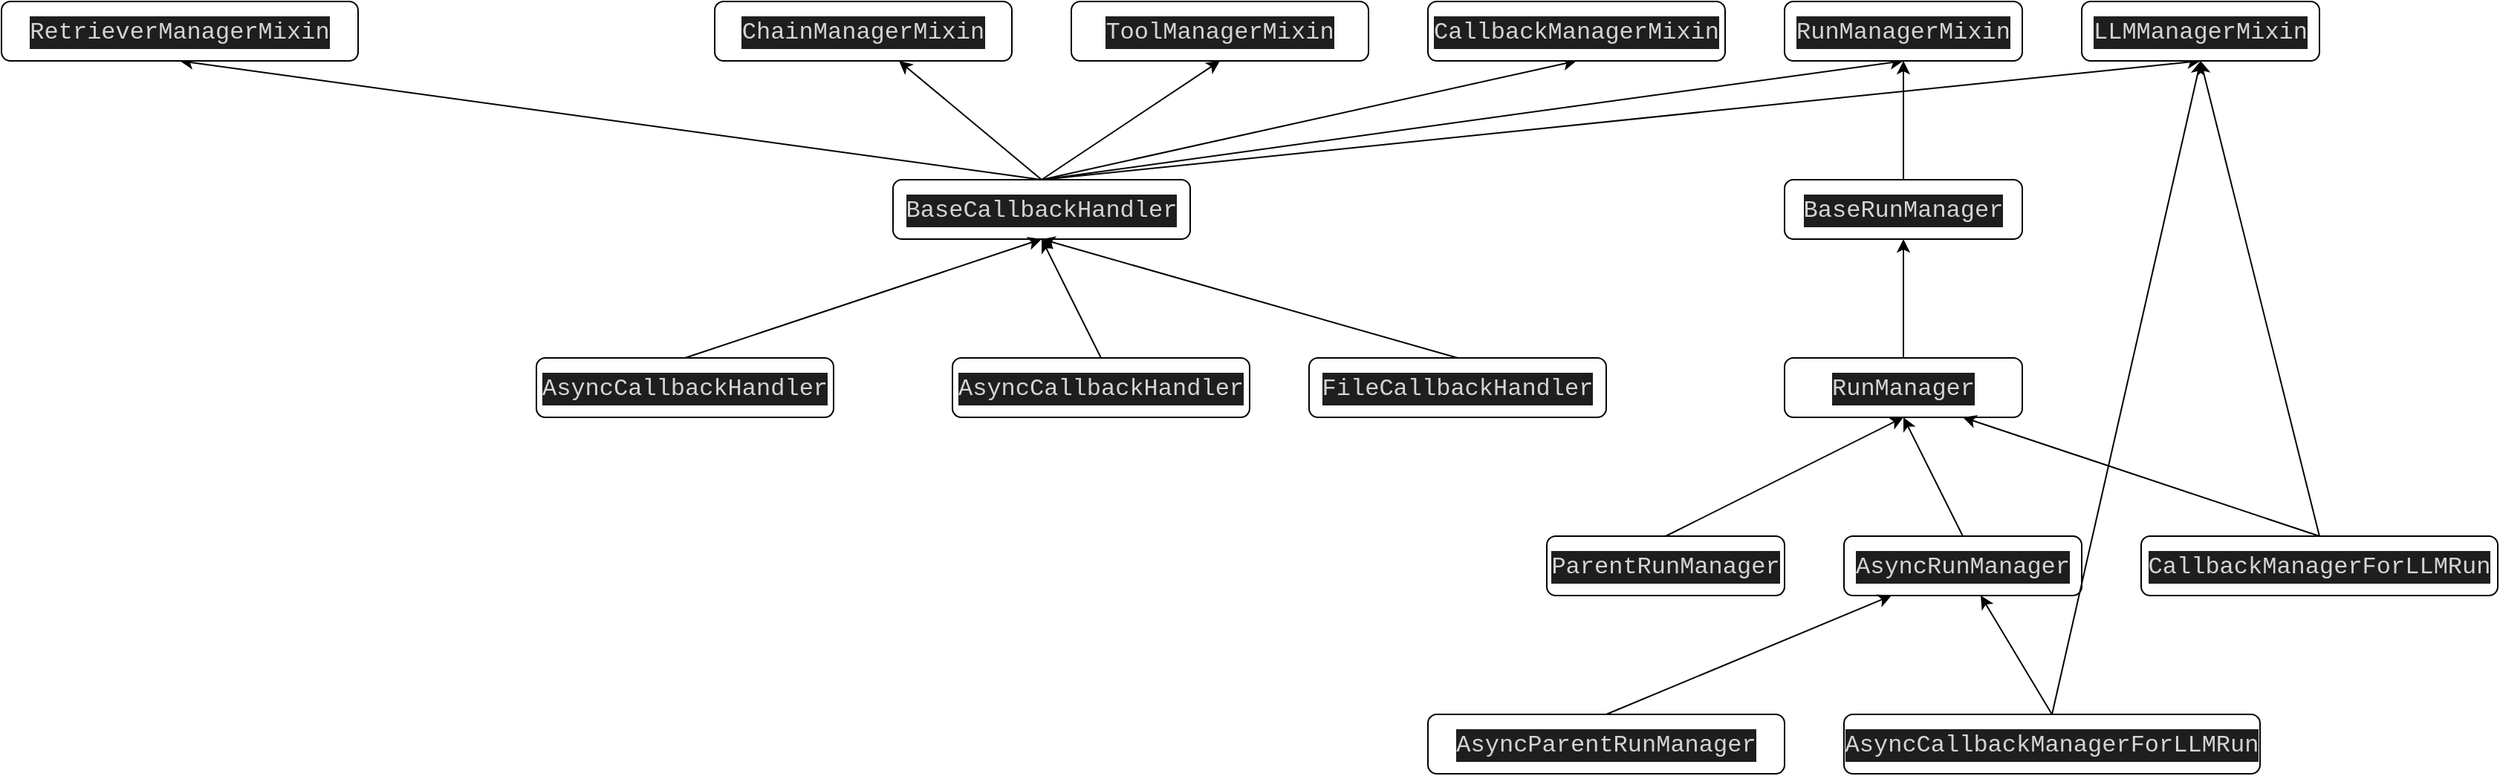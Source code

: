 <mxfile version="21.2.8" type="device" pages="18">
  <diagram id="MSRtxmGhCcGxCkjSwIm2" name="callbacks">
    <mxGraphModel dx="2820" dy="688" grid="1" gridSize="10" guides="1" tooltips="1" connect="1" arrows="1" fold="1" page="1" pageScale="1" pageWidth="827" pageHeight="1169" math="0" shadow="0">
      <root>
        <mxCell id="0" />
        <mxCell id="1" parent="0" />
        <mxCell id="NIzo4f4DayJLhrjPJfDJ-16" style="rounded=0;orthogonalLoop=1;jettySize=auto;html=1;exitX=0.5;exitY=0;exitDx=0;exitDy=0;" parent="1" source="NIzo4f4DayJLhrjPJfDJ-1" target="NIzo4f4DayJLhrjPJfDJ-11" edge="1">
          <mxGeometry relative="1" as="geometry" />
        </mxCell>
        <mxCell id="NIzo4f4DayJLhrjPJfDJ-17" style="rounded=0;orthogonalLoop=1;jettySize=auto;html=1;exitX=0.5;exitY=0;exitDx=0;exitDy=0;entryX=0.5;entryY=1;entryDx=0;entryDy=0;" parent="1" source="NIzo4f4DayJLhrjPJfDJ-1" target="NIzo4f4DayJLhrjPJfDJ-12" edge="1">
          <mxGeometry relative="1" as="geometry" />
        </mxCell>
        <mxCell id="NIzo4f4DayJLhrjPJfDJ-18" style="rounded=0;orthogonalLoop=1;jettySize=auto;html=1;exitX=0.5;exitY=0;exitDx=0;exitDy=0;entryX=0.5;entryY=1;entryDx=0;entryDy=0;" parent="1" source="NIzo4f4DayJLhrjPJfDJ-1" target="NIzo4f4DayJLhrjPJfDJ-13" edge="1">
          <mxGeometry relative="1" as="geometry" />
        </mxCell>
        <mxCell id="NIzo4f4DayJLhrjPJfDJ-19" style="rounded=0;orthogonalLoop=1;jettySize=auto;html=1;exitX=0.5;exitY=0;exitDx=0;exitDy=0;entryX=0.5;entryY=1;entryDx=0;entryDy=0;" parent="1" source="NIzo4f4DayJLhrjPJfDJ-1" target="NIzo4f4DayJLhrjPJfDJ-15" edge="1">
          <mxGeometry relative="1" as="geometry" />
        </mxCell>
        <mxCell id="NIzo4f4DayJLhrjPJfDJ-20" style="rounded=0;orthogonalLoop=1;jettySize=auto;html=1;exitX=0.5;exitY=0;exitDx=0;exitDy=0;entryX=0.5;entryY=1;entryDx=0;entryDy=0;" parent="1" source="NIzo4f4DayJLhrjPJfDJ-1" target="NIzo4f4DayJLhrjPJfDJ-9" edge="1">
          <mxGeometry relative="1" as="geometry" />
        </mxCell>
        <mxCell id="NIzo4f4DayJLhrjPJfDJ-21" style="rounded=0;orthogonalLoop=1;jettySize=auto;html=1;exitX=0.5;exitY=0;exitDx=0;exitDy=0;entryX=0.5;entryY=1;entryDx=0;entryDy=0;" parent="1" source="NIzo4f4DayJLhrjPJfDJ-1" target="NIzo4f4DayJLhrjPJfDJ-8" edge="1">
          <mxGeometry relative="1" as="geometry" />
        </mxCell>
        <mxCell id="NIzo4f4DayJLhrjPJfDJ-1" value="&lt;div style=&quot;color: rgb(212, 212, 212); background-color: rgb(30, 30, 30); font-family: &amp;quot;Source Code Variable Regular&amp;quot;, 微软雅黑, Consolas, &amp;quot;Courier New&amp;quot;, monospace, Consolas, &amp;quot;Courier New&amp;quot;, monospace; font-size: 16px; line-height: 22px;&quot;&gt;&lt;div style=&quot;line-height: 22px;&quot;&gt;&lt;div style=&quot;line-height: 22px;&quot;&gt;&lt;div style=&quot;line-height: 22px;&quot;&gt;&lt;div style=&quot;line-height: 22px;&quot;&gt;&lt;div style=&quot;line-height: 22px;&quot;&gt;BaseCallbackHandler&lt;/div&gt;&lt;/div&gt;&lt;/div&gt;&lt;/div&gt;&lt;/div&gt;&lt;/div&gt;" style="rounded=1;whiteSpace=wrap;html=1;" parent="1" vertex="1">
          <mxGeometry x="-520" y="240" width="200" height="40" as="geometry" />
        </mxCell>
        <mxCell id="NIzo4f4DayJLhrjPJfDJ-4" style="rounded=0;orthogonalLoop=1;jettySize=auto;html=1;exitX=0.5;exitY=0;exitDx=0;exitDy=0;entryX=0.5;entryY=1;entryDx=0;entryDy=0;" parent="1" source="NIzo4f4DayJLhrjPJfDJ-2" target="NIzo4f4DayJLhrjPJfDJ-1" edge="1">
          <mxGeometry relative="1" as="geometry" />
        </mxCell>
        <mxCell id="NIzo4f4DayJLhrjPJfDJ-2" value="&lt;div style=&quot;color: rgb(212, 212, 212); background-color: rgb(30, 30, 30); font-family: &amp;quot;Source Code Variable Regular&amp;quot;, 微软雅黑, Consolas, &amp;quot;Courier New&amp;quot;, monospace, Consolas, &amp;quot;Courier New&amp;quot;, monospace; font-size: 16px; line-height: 22px;&quot;&gt;&lt;div style=&quot;line-height: 22px;&quot;&gt;&lt;div style=&quot;line-height: 22px;&quot;&gt;&lt;div style=&quot;line-height: 22px;&quot;&gt;&lt;div style=&quot;line-height: 22px;&quot;&gt;&lt;div style=&quot;line-height: 22px;&quot;&gt;&lt;div style=&quot;line-height: 22px;&quot;&gt;AsyncCallbackHandler&lt;/div&gt;&lt;/div&gt;&lt;/div&gt;&lt;/div&gt;&lt;/div&gt;&lt;/div&gt;&lt;/div&gt;" style="rounded=1;whiteSpace=wrap;html=1;" parent="1" vertex="1">
          <mxGeometry x="-760" y="360" width="200" height="40" as="geometry" />
        </mxCell>
        <mxCell id="NIzo4f4DayJLhrjPJfDJ-5" style="rounded=0;orthogonalLoop=1;jettySize=auto;html=1;exitX=0.5;exitY=0;exitDx=0;exitDy=0;entryX=0.5;entryY=1;entryDx=0;entryDy=0;" parent="1" source="NIzo4f4DayJLhrjPJfDJ-3" target="NIzo4f4DayJLhrjPJfDJ-1" edge="1">
          <mxGeometry relative="1" as="geometry" />
        </mxCell>
        <mxCell id="NIzo4f4DayJLhrjPJfDJ-3" value="&lt;div style=&quot;color: rgb(212, 212, 212); background-color: rgb(30, 30, 30); font-family: &amp;quot;Source Code Variable Regular&amp;quot;, 微软雅黑, Consolas, &amp;quot;Courier New&amp;quot;, monospace, Consolas, &amp;quot;Courier New&amp;quot;, monospace; font-size: 16px; line-height: 22px;&quot;&gt;&lt;div style=&quot;line-height: 22px;&quot;&gt;&lt;div style=&quot;line-height: 22px;&quot;&gt;&lt;div style=&quot;line-height: 22px;&quot;&gt;&lt;div style=&quot;line-height: 22px;&quot;&gt;&lt;div style=&quot;line-height: 22px;&quot;&gt;&lt;div style=&quot;line-height: 22px;&quot;&gt;AsyncCallbackHandler&lt;/div&gt;&lt;/div&gt;&lt;/div&gt;&lt;/div&gt;&lt;/div&gt;&lt;/div&gt;&lt;/div&gt;" style="rounded=1;whiteSpace=wrap;html=1;" parent="1" vertex="1">
          <mxGeometry x="-480" y="360" width="200" height="40" as="geometry" />
        </mxCell>
        <mxCell id="NIzo4f4DayJLhrjPJfDJ-7" style="rounded=0;orthogonalLoop=1;jettySize=auto;html=1;exitX=0.5;exitY=0;exitDx=0;exitDy=0;entryX=0.5;entryY=1;entryDx=0;entryDy=0;" parent="1" source="NIzo4f4DayJLhrjPJfDJ-6" target="NIzo4f4DayJLhrjPJfDJ-1" edge="1">
          <mxGeometry relative="1" as="geometry" />
        </mxCell>
        <mxCell id="NIzo4f4DayJLhrjPJfDJ-6" value="&lt;div style=&quot;color: rgb(212, 212, 212); background-color: rgb(30, 30, 30); font-family: &amp;quot;Source Code Variable Regular&amp;quot;, 微软雅黑, Consolas, &amp;quot;Courier New&amp;quot;, monospace, Consolas, &amp;quot;Courier New&amp;quot;, monospace; font-size: 16px; line-height: 22px;&quot;&gt;&lt;div style=&quot;line-height: 22px;&quot;&gt;&lt;div style=&quot;line-height: 22px;&quot;&gt;&lt;div style=&quot;line-height: 22px;&quot;&gt;&lt;div style=&quot;line-height: 22px;&quot;&gt;&lt;div style=&quot;line-height: 22px;&quot;&gt;&lt;div style=&quot;line-height: 22px;&quot;&gt;&lt;div style=&quot;line-height: 22px;&quot;&gt;FileCallbackHandler&lt;/div&gt;&lt;/div&gt;&lt;/div&gt;&lt;/div&gt;&lt;/div&gt;&lt;/div&gt;&lt;/div&gt;&lt;/div&gt;" style="rounded=1;whiteSpace=wrap;html=1;" parent="1" vertex="1">
          <mxGeometry x="-240" y="360" width="200" height="40" as="geometry" />
        </mxCell>
        <mxCell id="NIzo4f4DayJLhrjPJfDJ-8" value="&lt;div style=&quot;color: rgb(212, 212, 212); background-color: rgb(30, 30, 30); font-family: &amp;quot;Source Code Variable Regular&amp;quot;, 微软雅黑, Consolas, &amp;quot;Courier New&amp;quot;, monospace, Consolas, &amp;quot;Courier New&amp;quot;, monospace; font-size: 16px; line-height: 22px;&quot;&gt;&lt;div style=&quot;line-height: 22px;&quot;&gt;&lt;div style=&quot;line-height: 22px;&quot;&gt;&lt;div style=&quot;line-height: 22px;&quot;&gt;&lt;div style=&quot;line-height: 22px;&quot;&gt;&lt;div style=&quot;line-height: 22px;&quot;&gt;&lt;div style=&quot;line-height: 22px;&quot;&gt;RetrieverManagerMixin&lt;/div&gt;&lt;/div&gt;&lt;/div&gt;&lt;/div&gt;&lt;/div&gt;&lt;/div&gt;&lt;/div&gt;" style="rounded=1;whiteSpace=wrap;html=1;" parent="1" vertex="1">
          <mxGeometry x="-1120" y="120" width="240" height="40" as="geometry" />
        </mxCell>
        <mxCell id="NIzo4f4DayJLhrjPJfDJ-9" value="&lt;div style=&quot;color: rgb(212, 212, 212); background-color: rgb(30, 30, 30); font-family: &amp;quot;Source Code Variable Regular&amp;quot;, 微软雅黑, Consolas, &amp;quot;Courier New&amp;quot;, monospace, Consolas, &amp;quot;Courier New&amp;quot;, monospace; font-size: 16px; line-height: 22px;&quot;&gt;&lt;div style=&quot;line-height: 22px;&quot;&gt;&lt;div style=&quot;line-height: 22px;&quot;&gt;&lt;div style=&quot;line-height: 22px;&quot;&gt;&lt;div style=&quot;line-height: 22px;&quot;&gt;&lt;div style=&quot;line-height: 22px;&quot;&gt;&lt;div style=&quot;line-height: 22px;&quot;&gt;&lt;div style=&quot;line-height: 22px;&quot;&gt;LLMManagerMixin&lt;/div&gt;&lt;/div&gt;&lt;/div&gt;&lt;/div&gt;&lt;/div&gt;&lt;/div&gt;&lt;/div&gt;&lt;/div&gt;" style="rounded=1;whiteSpace=wrap;html=1;" parent="1" vertex="1">
          <mxGeometry x="280" y="120" width="160" height="40" as="geometry" />
        </mxCell>
        <mxCell id="NIzo4f4DayJLhrjPJfDJ-11" value="&lt;div style=&quot;color: rgb(212, 212, 212); background-color: rgb(30, 30, 30); font-family: &amp;quot;Source Code Variable Regular&amp;quot;, 微软雅黑, Consolas, &amp;quot;Courier New&amp;quot;, monospace, Consolas, &amp;quot;Courier New&amp;quot;, monospace; font-size: 16px; line-height: 22px;&quot;&gt;&lt;div style=&quot;line-height: 22px;&quot;&gt;&lt;div style=&quot;line-height: 22px;&quot;&gt;&lt;div style=&quot;line-height: 22px;&quot;&gt;&lt;div style=&quot;line-height: 22px;&quot;&gt;&lt;div style=&quot;line-height: 22px;&quot;&gt;&lt;div style=&quot;line-height: 22px;&quot;&gt;&lt;div style=&quot;line-height: 22px;&quot;&gt;&lt;div style=&quot;line-height: 22px;&quot;&gt;ChainManagerMixin&lt;/div&gt;&lt;/div&gt;&lt;/div&gt;&lt;/div&gt;&lt;/div&gt;&lt;/div&gt;&lt;/div&gt;&lt;/div&gt;&lt;/div&gt;" style="rounded=1;whiteSpace=wrap;html=1;" parent="1" vertex="1">
          <mxGeometry x="-640" y="120" width="200" height="40" as="geometry" />
        </mxCell>
        <mxCell id="NIzo4f4DayJLhrjPJfDJ-12" value="&lt;div style=&quot;color: rgb(212, 212, 212); background-color: rgb(30, 30, 30); font-family: &amp;quot;Source Code Variable Regular&amp;quot;, 微软雅黑, Consolas, &amp;quot;Courier New&amp;quot;, monospace, Consolas, &amp;quot;Courier New&amp;quot;, monospace; font-size: 16px; line-height: 22px;&quot;&gt;&lt;div style=&quot;line-height: 22px;&quot;&gt;&lt;div style=&quot;line-height: 22px;&quot;&gt;&lt;div style=&quot;line-height: 22px;&quot;&gt;&lt;div style=&quot;line-height: 22px;&quot;&gt;&lt;div style=&quot;line-height: 22px;&quot;&gt;&lt;div style=&quot;line-height: 22px;&quot;&gt;&lt;div style=&quot;line-height: 22px;&quot;&gt;&lt;div style=&quot;line-height: 22px;&quot;&gt;&lt;div style=&quot;line-height: 22px;&quot;&gt;ToolManagerMixin&lt;/div&gt;&lt;/div&gt;&lt;/div&gt;&lt;/div&gt;&lt;/div&gt;&lt;/div&gt;&lt;/div&gt;&lt;/div&gt;&lt;/div&gt;&lt;/div&gt;" style="rounded=1;whiteSpace=wrap;html=1;" parent="1" vertex="1">
          <mxGeometry x="-400" y="120" width="200" height="40" as="geometry" />
        </mxCell>
        <mxCell id="NIzo4f4DayJLhrjPJfDJ-13" value="&lt;div style=&quot;color: rgb(212, 212, 212); background-color: rgb(30, 30, 30); font-family: &amp;quot;Source Code Variable Regular&amp;quot;, 微软雅黑, Consolas, &amp;quot;Courier New&amp;quot;, monospace, Consolas, &amp;quot;Courier New&amp;quot;, monospace; font-size: 16px; line-height: 22px;&quot;&gt;&lt;div style=&quot;line-height: 22px;&quot;&gt;&lt;div style=&quot;line-height: 22px;&quot;&gt;&lt;div style=&quot;line-height: 22px;&quot;&gt;&lt;div style=&quot;line-height: 22px;&quot;&gt;&lt;div style=&quot;line-height: 22px;&quot;&gt;&lt;div style=&quot;line-height: 22px;&quot;&gt;&lt;div style=&quot;line-height: 22px;&quot;&gt;&lt;div style=&quot;line-height: 22px;&quot;&gt;&lt;div style=&quot;line-height: 22px;&quot;&gt;&lt;div style=&quot;line-height: 22px;&quot;&gt;CallbackManagerMixin&lt;/div&gt;&lt;/div&gt;&lt;/div&gt;&lt;/div&gt;&lt;/div&gt;&lt;/div&gt;&lt;/div&gt;&lt;/div&gt;&lt;/div&gt;&lt;/div&gt;&lt;/div&gt;" style="rounded=1;whiteSpace=wrap;html=1;" parent="1" vertex="1">
          <mxGeometry x="-160" y="120" width="200" height="40" as="geometry" />
        </mxCell>
        <mxCell id="NIzo4f4DayJLhrjPJfDJ-15" value="&lt;div style=&quot;color: rgb(212, 212, 212); background-color: rgb(30, 30, 30); font-family: &amp;quot;Source Code Variable Regular&amp;quot;, 微软雅黑, Consolas, &amp;quot;Courier New&amp;quot;, monospace, Consolas, &amp;quot;Courier New&amp;quot;, monospace; font-size: 16px; line-height: 22px;&quot;&gt;&lt;div style=&quot;line-height: 22px;&quot;&gt;&lt;div style=&quot;line-height: 22px;&quot;&gt;&lt;div style=&quot;line-height: 22px;&quot;&gt;&lt;div style=&quot;line-height: 22px;&quot;&gt;&lt;div style=&quot;line-height: 22px;&quot;&gt;&lt;div style=&quot;line-height: 22px;&quot;&gt;&lt;div style=&quot;line-height: 22px;&quot;&gt;&lt;div style=&quot;line-height: 22px;&quot;&gt;&lt;div style=&quot;line-height: 22px;&quot;&gt;&lt;div style=&quot;line-height: 22px;&quot;&gt;&lt;div style=&quot;line-height: 22px;&quot;&gt;RunManagerMixin&lt;/div&gt;&lt;/div&gt;&lt;/div&gt;&lt;/div&gt;&lt;/div&gt;&lt;/div&gt;&lt;/div&gt;&lt;/div&gt;&lt;/div&gt;&lt;/div&gt;&lt;/div&gt;&lt;/div&gt;" style="rounded=1;whiteSpace=wrap;html=1;" parent="1" vertex="1">
          <mxGeometry x="80" y="120" width="160" height="40" as="geometry" />
        </mxCell>
        <mxCell id="NIzo4f4DayJLhrjPJfDJ-24" style="rounded=0;orthogonalLoop=1;jettySize=auto;html=1;exitX=0.5;exitY=0;exitDx=0;exitDy=0;" parent="1" source="NIzo4f4DayJLhrjPJfDJ-22" target="NIzo4f4DayJLhrjPJfDJ-15" edge="1">
          <mxGeometry relative="1" as="geometry" />
        </mxCell>
        <mxCell id="NIzo4f4DayJLhrjPJfDJ-22" value="&lt;div style=&quot;color: rgb(212, 212, 212); background-color: rgb(30, 30, 30); font-family: &amp;quot;Source Code Variable Regular&amp;quot;, 微软雅黑, Consolas, &amp;quot;Courier New&amp;quot;, monospace, Consolas, &amp;quot;Courier New&amp;quot;, monospace; font-size: 16px; line-height: 22px;&quot;&gt;&lt;div style=&quot;line-height: 22px;&quot;&gt;&lt;div style=&quot;line-height: 22px;&quot;&gt;&lt;div style=&quot;line-height: 22px;&quot;&gt;&lt;div style=&quot;line-height: 22px;&quot;&gt;&lt;div style=&quot;line-height: 22px;&quot;&gt;&lt;div style=&quot;line-height: 22px;&quot;&gt;&lt;div style=&quot;line-height: 22px;&quot;&gt;&lt;div style=&quot;line-height: 22px;&quot;&gt;&lt;div style=&quot;line-height: 22px;&quot;&gt;&lt;div style=&quot;line-height: 22px;&quot;&gt;&lt;div style=&quot;line-height: 22px;&quot;&gt;&lt;div style=&quot;line-height: 22px;&quot;&gt;BaseRunManager&lt;/div&gt;&lt;/div&gt;&lt;/div&gt;&lt;/div&gt;&lt;/div&gt;&lt;/div&gt;&lt;/div&gt;&lt;/div&gt;&lt;/div&gt;&lt;/div&gt;&lt;/div&gt;&lt;/div&gt;&lt;/div&gt;" style="rounded=1;whiteSpace=wrap;html=1;" parent="1" vertex="1">
          <mxGeometry x="80" y="240" width="160" height="40" as="geometry" />
        </mxCell>
        <mxCell id="NIzo4f4DayJLhrjPJfDJ-25" style="rounded=0;orthogonalLoop=1;jettySize=auto;html=1;exitX=0.5;exitY=0;exitDx=0;exitDy=0;" parent="1" source="NIzo4f4DayJLhrjPJfDJ-23" target="NIzo4f4DayJLhrjPJfDJ-22" edge="1">
          <mxGeometry relative="1" as="geometry" />
        </mxCell>
        <mxCell id="NIzo4f4DayJLhrjPJfDJ-23" value="&lt;div style=&quot;color: rgb(212, 212, 212); background-color: rgb(30, 30, 30); font-family: &amp;quot;Source Code Variable Regular&amp;quot;, 微软雅黑, Consolas, &amp;quot;Courier New&amp;quot;, monospace, Consolas, &amp;quot;Courier New&amp;quot;, monospace; font-size: 16px; line-height: 22px;&quot;&gt;&lt;div style=&quot;line-height: 22px;&quot;&gt;&lt;div style=&quot;line-height: 22px;&quot;&gt;&lt;div style=&quot;line-height: 22px;&quot;&gt;&lt;div style=&quot;line-height: 22px;&quot;&gt;&lt;div style=&quot;line-height: 22px;&quot;&gt;&lt;div style=&quot;line-height: 22px;&quot;&gt;&lt;div style=&quot;line-height: 22px;&quot;&gt;&lt;div style=&quot;line-height: 22px;&quot;&gt;&lt;div style=&quot;line-height: 22px;&quot;&gt;&lt;div style=&quot;line-height: 22px;&quot;&gt;&lt;div style=&quot;line-height: 22px;&quot;&gt;&lt;div style=&quot;line-height: 22px;&quot;&gt;&lt;div style=&quot;line-height: 22px;&quot;&gt;RunManager&lt;/div&gt;&lt;/div&gt;&lt;/div&gt;&lt;/div&gt;&lt;/div&gt;&lt;/div&gt;&lt;/div&gt;&lt;/div&gt;&lt;/div&gt;&lt;/div&gt;&lt;/div&gt;&lt;/div&gt;&lt;/div&gt;&lt;/div&gt;" style="rounded=1;whiteSpace=wrap;html=1;" parent="1" vertex="1">
          <mxGeometry x="80" y="360" width="160" height="40" as="geometry" />
        </mxCell>
        <mxCell id="NIzo4f4DayJLhrjPJfDJ-28" style="rounded=0;orthogonalLoop=1;jettySize=auto;html=1;exitX=0.5;exitY=0;exitDx=0;exitDy=0;entryX=0.5;entryY=1;entryDx=0;entryDy=0;" parent="1" source="NIzo4f4DayJLhrjPJfDJ-26" target="NIzo4f4DayJLhrjPJfDJ-23" edge="1">
          <mxGeometry relative="1" as="geometry" />
        </mxCell>
        <mxCell id="NIzo4f4DayJLhrjPJfDJ-26" value="&lt;div style=&quot;color: rgb(212, 212, 212); background-color: rgb(30, 30, 30); font-family: &amp;quot;Source Code Variable Regular&amp;quot;, 微软雅黑, Consolas, &amp;quot;Courier New&amp;quot;, monospace, Consolas, &amp;quot;Courier New&amp;quot;, monospace; font-size: 16px; line-height: 22px;&quot;&gt;&lt;div style=&quot;line-height: 22px;&quot;&gt;&lt;div style=&quot;line-height: 22px;&quot;&gt;&lt;div style=&quot;line-height: 22px;&quot;&gt;&lt;div style=&quot;line-height: 22px;&quot;&gt;&lt;div style=&quot;line-height: 22px;&quot;&gt;&lt;div style=&quot;line-height: 22px;&quot;&gt;&lt;div style=&quot;line-height: 22px;&quot;&gt;&lt;div style=&quot;line-height: 22px;&quot;&gt;&lt;div style=&quot;line-height: 22px;&quot;&gt;&lt;div style=&quot;line-height: 22px;&quot;&gt;&lt;div style=&quot;line-height: 22px;&quot;&gt;&lt;div style=&quot;line-height: 22px;&quot;&gt;&lt;div style=&quot;line-height: 22px;&quot;&gt;&lt;div style=&quot;line-height: 22px;&quot;&gt;ParentRunManager&lt;/div&gt;&lt;/div&gt;&lt;/div&gt;&lt;/div&gt;&lt;/div&gt;&lt;/div&gt;&lt;/div&gt;&lt;/div&gt;&lt;/div&gt;&lt;/div&gt;&lt;/div&gt;&lt;/div&gt;&lt;/div&gt;&lt;/div&gt;&lt;/div&gt;" style="rounded=1;whiteSpace=wrap;html=1;" parent="1" vertex="1">
          <mxGeometry x="-80" y="480" width="160" height="40" as="geometry" />
        </mxCell>
        <mxCell id="NIzo4f4DayJLhrjPJfDJ-29" style="rounded=0;orthogonalLoop=1;jettySize=auto;html=1;exitX=0.5;exitY=0;exitDx=0;exitDy=0;entryX=0.5;entryY=1;entryDx=0;entryDy=0;" parent="1" source="NIzo4f4DayJLhrjPJfDJ-27" target="NIzo4f4DayJLhrjPJfDJ-23" edge="1">
          <mxGeometry relative="1" as="geometry" />
        </mxCell>
        <mxCell id="NIzo4f4DayJLhrjPJfDJ-27" value="&lt;div style=&quot;color: rgb(212, 212, 212); background-color: rgb(30, 30, 30); font-family: &amp;quot;Source Code Variable Regular&amp;quot;, 微软雅黑, Consolas, &amp;quot;Courier New&amp;quot;, monospace, Consolas, &amp;quot;Courier New&amp;quot;, monospace; font-size: 16px; line-height: 22px;&quot;&gt;&lt;div style=&quot;line-height: 22px;&quot;&gt;&lt;div style=&quot;line-height: 22px;&quot;&gt;&lt;div style=&quot;line-height: 22px;&quot;&gt;&lt;div style=&quot;line-height: 22px;&quot;&gt;&lt;div style=&quot;line-height: 22px;&quot;&gt;&lt;div style=&quot;line-height: 22px;&quot;&gt;&lt;div style=&quot;line-height: 22px;&quot;&gt;&lt;div style=&quot;line-height: 22px;&quot;&gt;&lt;div style=&quot;line-height: 22px;&quot;&gt;&lt;div style=&quot;line-height: 22px;&quot;&gt;&lt;div style=&quot;line-height: 22px;&quot;&gt;&lt;div style=&quot;line-height: 22px;&quot;&gt;&lt;div style=&quot;line-height: 22px;&quot;&gt;&lt;div style=&quot;line-height: 22px;&quot;&gt;AsyncRunManager&lt;/div&gt;&lt;/div&gt;&lt;/div&gt;&lt;/div&gt;&lt;/div&gt;&lt;/div&gt;&lt;/div&gt;&lt;/div&gt;&lt;/div&gt;&lt;/div&gt;&lt;/div&gt;&lt;/div&gt;&lt;/div&gt;&lt;/div&gt;&lt;/div&gt;" style="rounded=1;whiteSpace=wrap;html=1;" parent="1" vertex="1">
          <mxGeometry x="120" y="480" width="160" height="40" as="geometry" />
        </mxCell>
        <mxCell id="NIzo4f4DayJLhrjPJfDJ-31" style="rounded=0;orthogonalLoop=1;jettySize=auto;html=1;exitX=0.5;exitY=0;exitDx=0;exitDy=0;" parent="1" source="NIzo4f4DayJLhrjPJfDJ-30" target="NIzo4f4DayJLhrjPJfDJ-27" edge="1">
          <mxGeometry relative="1" as="geometry" />
        </mxCell>
        <mxCell id="NIzo4f4DayJLhrjPJfDJ-30" value="&lt;div style=&quot;color: rgb(212, 212, 212); background-color: rgb(30, 30, 30); font-family: &amp;quot;Source Code Variable Regular&amp;quot;, 微软雅黑, Consolas, &amp;quot;Courier New&amp;quot;, monospace, Consolas, &amp;quot;Courier New&amp;quot;, monospace; font-size: 16px; line-height: 22px;&quot;&gt;&lt;div style=&quot;line-height: 22px;&quot;&gt;&lt;div style=&quot;line-height: 22px;&quot;&gt;&lt;div style=&quot;line-height: 22px;&quot;&gt;&lt;div style=&quot;line-height: 22px;&quot;&gt;&lt;div style=&quot;line-height: 22px;&quot;&gt;&lt;div style=&quot;line-height: 22px;&quot;&gt;&lt;div style=&quot;line-height: 22px;&quot;&gt;&lt;div style=&quot;line-height: 22px;&quot;&gt;&lt;div style=&quot;line-height: 22px;&quot;&gt;&lt;div style=&quot;line-height: 22px;&quot;&gt;&lt;div style=&quot;line-height: 22px;&quot;&gt;&lt;div style=&quot;line-height: 22px;&quot;&gt;&lt;div style=&quot;line-height: 22px;&quot;&gt;&lt;div style=&quot;line-height: 22px;&quot;&gt;AsyncParentRunManager&lt;/div&gt;&lt;/div&gt;&lt;/div&gt;&lt;/div&gt;&lt;/div&gt;&lt;/div&gt;&lt;/div&gt;&lt;/div&gt;&lt;/div&gt;&lt;/div&gt;&lt;/div&gt;&lt;/div&gt;&lt;/div&gt;&lt;/div&gt;&lt;/div&gt;" style="rounded=1;whiteSpace=wrap;html=1;" parent="1" vertex="1">
          <mxGeometry x="-160" y="600" width="240" height="40" as="geometry" />
        </mxCell>
        <mxCell id="NIzo4f4DayJLhrjPJfDJ-33" style="rounded=0;orthogonalLoop=1;jettySize=auto;html=1;exitX=0.5;exitY=0;exitDx=0;exitDy=0;entryX=0.75;entryY=1;entryDx=0;entryDy=0;" parent="1" source="NIzo4f4DayJLhrjPJfDJ-32" target="NIzo4f4DayJLhrjPJfDJ-23" edge="1">
          <mxGeometry relative="1" as="geometry" />
        </mxCell>
        <mxCell id="NIzo4f4DayJLhrjPJfDJ-35" style="rounded=0;orthogonalLoop=1;jettySize=auto;html=1;exitX=0.5;exitY=0;exitDx=0;exitDy=0;entryX=0.5;entryY=1;entryDx=0;entryDy=0;" parent="1" source="NIzo4f4DayJLhrjPJfDJ-32" target="NIzo4f4DayJLhrjPJfDJ-9" edge="1">
          <mxGeometry relative="1" as="geometry" />
        </mxCell>
        <mxCell id="NIzo4f4DayJLhrjPJfDJ-32" value="&lt;div style=&quot;color: rgb(212, 212, 212); background-color: rgb(30, 30, 30); font-family: &amp;quot;Source Code Variable Regular&amp;quot;, 微软雅黑, Consolas, &amp;quot;Courier New&amp;quot;, monospace, Consolas, &amp;quot;Courier New&amp;quot;, monospace; font-size: 16px; line-height: 22px;&quot;&gt;&lt;div style=&quot;line-height: 22px;&quot;&gt;&lt;div style=&quot;line-height: 22px;&quot;&gt;&lt;div style=&quot;line-height: 22px;&quot;&gt;&lt;div style=&quot;line-height: 22px;&quot;&gt;&lt;div style=&quot;line-height: 22px;&quot;&gt;&lt;div style=&quot;line-height: 22px;&quot;&gt;&lt;div style=&quot;line-height: 22px;&quot;&gt;&lt;div style=&quot;line-height: 22px;&quot;&gt;&lt;div style=&quot;line-height: 22px;&quot;&gt;&lt;div style=&quot;line-height: 22px;&quot;&gt;&lt;div style=&quot;line-height: 22px;&quot;&gt;&lt;div style=&quot;line-height: 22px;&quot;&gt;&lt;div style=&quot;line-height: 22px;&quot;&gt;&lt;div style=&quot;line-height: 22px;&quot;&gt;&lt;div style=&quot;line-height: 22px;&quot;&gt;CallbackManagerForLLMRun&lt;/div&gt;&lt;/div&gt;&lt;/div&gt;&lt;/div&gt;&lt;/div&gt;&lt;/div&gt;&lt;/div&gt;&lt;/div&gt;&lt;/div&gt;&lt;/div&gt;&lt;/div&gt;&lt;/div&gt;&lt;/div&gt;&lt;/div&gt;&lt;/div&gt;&lt;/div&gt;" style="rounded=1;whiteSpace=wrap;html=1;" parent="1" vertex="1">
          <mxGeometry x="320" y="480" width="240" height="40" as="geometry" />
        </mxCell>
        <mxCell id="NIzo4f4DayJLhrjPJfDJ-37" style="rounded=0;orthogonalLoop=1;jettySize=auto;html=1;exitX=0.5;exitY=0;exitDx=0;exitDy=0;" parent="1" source="NIzo4f4DayJLhrjPJfDJ-36" target="NIzo4f4DayJLhrjPJfDJ-27" edge="1">
          <mxGeometry relative="1" as="geometry" />
        </mxCell>
        <mxCell id="NIzo4f4DayJLhrjPJfDJ-38" style="rounded=0;orthogonalLoop=1;jettySize=auto;html=1;exitX=0.5;exitY=0;exitDx=0;exitDy=0;entryX=0.5;entryY=1;entryDx=0;entryDy=0;" parent="1" source="NIzo4f4DayJLhrjPJfDJ-36" target="NIzo4f4DayJLhrjPJfDJ-9" edge="1">
          <mxGeometry relative="1" as="geometry" />
        </mxCell>
        <mxCell id="NIzo4f4DayJLhrjPJfDJ-36" value="&lt;div style=&quot;color: rgb(212, 212, 212); background-color: rgb(30, 30, 30); font-family: &amp;quot;Source Code Variable Regular&amp;quot;, 微软雅黑, Consolas, &amp;quot;Courier New&amp;quot;, monospace, Consolas, &amp;quot;Courier New&amp;quot;, monospace; font-size: 16px; line-height: 22px;&quot;&gt;&lt;div style=&quot;line-height: 22px;&quot;&gt;&lt;div style=&quot;line-height: 22px;&quot;&gt;&lt;div style=&quot;line-height: 22px;&quot;&gt;&lt;div style=&quot;line-height: 22px;&quot;&gt;&lt;div style=&quot;line-height: 22px;&quot;&gt;&lt;div style=&quot;line-height: 22px;&quot;&gt;&lt;div style=&quot;line-height: 22px;&quot;&gt;&lt;div style=&quot;line-height: 22px;&quot;&gt;&lt;div style=&quot;line-height: 22px;&quot;&gt;&lt;div style=&quot;line-height: 22px;&quot;&gt;&lt;div style=&quot;line-height: 22px;&quot;&gt;&lt;div style=&quot;line-height: 22px;&quot;&gt;&lt;div style=&quot;line-height: 22px;&quot;&gt;&lt;div style=&quot;line-height: 22px;&quot;&gt;&lt;div style=&quot;line-height: 22px;&quot;&gt;AsyncCallbackManagerForLLMRun&lt;/div&gt;&lt;/div&gt;&lt;/div&gt;&lt;/div&gt;&lt;/div&gt;&lt;/div&gt;&lt;/div&gt;&lt;/div&gt;&lt;/div&gt;&lt;/div&gt;&lt;/div&gt;&lt;/div&gt;&lt;/div&gt;&lt;/div&gt;&lt;/div&gt;&lt;/div&gt;" style="rounded=1;whiteSpace=wrap;html=1;" parent="1" vertex="1">
          <mxGeometry x="120" y="600" width="280" height="40" as="geometry" />
        </mxCell>
      </root>
    </mxGraphModel>
  </diagram>
  <diagram id="V5NSmDMbr0U-dIzVEXiK" name="document_and_loaders">
    <mxGraphModel dx="2007" dy="703" grid="1" gridSize="10" guides="1" tooltips="1" connect="1" arrows="1" fold="1" page="1" pageScale="1" pageWidth="827" pageHeight="1169" math="0" shadow="0">
      <root>
        <mxCell id="0" />
        <mxCell id="1" parent="0" />
        <mxCell id="9alNxq8E27Z0sPGn55M8-1" value="&lt;div style=&quot;color: rgb(212, 212, 212); background-color: rgb(30, 30, 30); font-family: &amp;quot;Source Code Variable Regular&amp;quot;, 微软雅黑, Consolas, &amp;quot;Courier New&amp;quot;, monospace, Consolas, &amp;quot;Courier New&amp;quot;, monospace; font-size: 16px; line-height: 22px;&quot;&gt;&lt;div style=&quot;line-height: 22px;&quot;&gt;&lt;div style=&quot;line-height: 22px;&quot;&gt;&lt;div style=&quot;line-height: 22px;&quot;&gt;&lt;div style=&quot;line-height: 22px;&quot;&gt;&lt;div style=&quot;line-height: 22px;&quot;&gt;&lt;div style=&quot;line-height: 22px;&quot;&gt;&lt;div style=&quot;line-height: 22px;&quot;&gt;BaseLoader&lt;/div&gt;&lt;/div&gt;&lt;/div&gt;&lt;/div&gt;&lt;/div&gt;&lt;/div&gt;&lt;/div&gt;&lt;/div&gt;" style="rounded=1;whiteSpace=wrap;html=1;" parent="1" vertex="1">
          <mxGeometry x="-760" y="40" width="120" height="40" as="geometry" />
        </mxCell>
        <mxCell id="9alNxq8E27Z0sPGn55M8-2" value="&lt;div style=&quot;color: rgb(212, 212, 212); background-color: rgb(30, 30, 30); font-family: &amp;quot;Source Code Variable Regular&amp;quot;, 微软雅黑, Consolas, &amp;quot;Courier New&amp;quot;, monospace, Consolas, &amp;quot;Courier New&amp;quot;, monospace; font-size: 16px; line-height: 22px;&quot;&gt;&lt;div style=&quot;line-height: 22px;&quot;&gt;&lt;div style=&quot;line-height: 22px;&quot;&gt;&lt;div style=&quot;line-height: 22px;&quot;&gt;&lt;div style=&quot;line-height: 22px;&quot;&gt;&lt;div style=&quot;line-height: 22px;&quot;&gt;&lt;div style=&quot;line-height: 22px;&quot;&gt;&lt;div style=&quot;line-height: 22px;&quot;&gt;&lt;div style=&quot;line-height: 22px;&quot;&gt;BaseBlobParser&lt;/div&gt;&lt;/div&gt;&lt;/div&gt;&lt;/div&gt;&lt;/div&gt;&lt;/div&gt;&lt;/div&gt;&lt;/div&gt;&lt;/div&gt;" style="rounded=1;whiteSpace=wrap;html=1;" parent="1" vertex="1">
          <mxGeometry x="-560" y="40" width="160" height="40" as="geometry" />
        </mxCell>
        <mxCell id="9alNxq8E27Z0sPGn55M8-3" value="&lt;div style=&quot;color: rgb(212, 212, 212); background-color: rgb(30, 30, 30); font-family: &amp;quot;Source Code Variable Regular&amp;quot;, 微软雅黑, Consolas, &amp;quot;Courier New&amp;quot;, monospace, Consolas, &amp;quot;Courier New&amp;quot;, monospace; font-size: 16px; line-height: 22px;&quot;&gt;&lt;div style=&quot;line-height: 22px;&quot;&gt;&lt;div style=&quot;line-height: 22px;&quot;&gt;&lt;div style=&quot;line-height: 22px;&quot;&gt;&lt;div style=&quot;line-height: 22px;&quot;&gt;&lt;div style=&quot;line-height: 22px;&quot;&gt;&lt;div style=&quot;line-height: 22px;&quot;&gt;&lt;div style=&quot;line-height: 22px;&quot;&gt;&lt;div style=&quot;line-height: 22px;&quot;&gt;BlobLoader&lt;/div&gt;&lt;/div&gt;&lt;/div&gt;&lt;/div&gt;&lt;/div&gt;&lt;/div&gt;&lt;/div&gt;&lt;/div&gt;&lt;/div&gt;" style="rounded=1;whiteSpace=wrap;html=1;" parent="1" vertex="1">
          <mxGeometry x="-320" y="40" width="120" height="40" as="geometry" />
        </mxCell>
        <mxCell id="9alNxq8E27Z0sPGn55M8-5" style="rounded=0;orthogonalLoop=1;jettySize=auto;html=1;exitX=0.5;exitY=0;exitDx=0;exitDy=0;entryX=0.5;entryY=1;entryDx=0;entryDy=0;" parent="1" source="9alNxq8E27Z0sPGn55M8-4" target="9alNxq8E27Z0sPGn55M8-1" edge="1">
          <mxGeometry relative="1" as="geometry" />
        </mxCell>
        <mxCell id="9alNxq8E27Z0sPGn55M8-4" value="&lt;div style=&quot;color: rgb(212, 212, 212); background-color: rgb(30, 30, 30); font-family: &amp;quot;Source Code Variable Regular&amp;quot;, 微软雅黑, Consolas, &amp;quot;Courier New&amp;quot;, monospace, Consolas, &amp;quot;Courier New&amp;quot;, monospace; font-size: 16px; line-height: 22px;&quot;&gt;&lt;div style=&quot;line-height: 22px;&quot;&gt;&lt;div style=&quot;line-height: 22px;&quot;&gt;&lt;div style=&quot;line-height: 22px;&quot;&gt;&lt;div style=&quot;line-height: 22px;&quot;&gt;&lt;div style=&quot;line-height: 22px;&quot;&gt;&lt;div style=&quot;line-height: 22px;&quot;&gt;&lt;div style=&quot;line-height: 22px;&quot;&gt;&lt;div style=&quot;line-height: 22px;&quot;&gt;LangSmithLoader&lt;/div&gt;&lt;/div&gt;&lt;/div&gt;&lt;/div&gt;&lt;/div&gt;&lt;/div&gt;&lt;/div&gt;&lt;/div&gt;&lt;/div&gt;" style="rounded=1;whiteSpace=wrap;html=1;" parent="1" vertex="1">
          <mxGeometry x="-760" y="160" width="160" height="40" as="geometry" />
        </mxCell>
        <mxCell id="9alNxq8E27Z0sPGn55M8-6" value="&lt;div style=&quot;color: rgb(212, 212, 212); background-color: rgb(30, 30, 30); font-family: &amp;quot;Source Code Variable Regular&amp;quot;, 微软雅黑, Consolas, &amp;quot;Courier New&amp;quot;, monospace, Consolas, &amp;quot;Courier New&amp;quot;, monospace; font-size: 16px; line-height: 22px;&quot;&gt;&lt;div style=&quot;line-height: 22px;&quot;&gt;&lt;div style=&quot;line-height: 22px;&quot;&gt;&lt;div style=&quot;line-height: 22px;&quot;&gt;&lt;div style=&quot;line-height: 22px;&quot;&gt;&lt;div style=&quot;line-height: 22px;&quot;&gt;&lt;div style=&quot;line-height: 22px;&quot;&gt;&lt;div style=&quot;line-height: 22px;&quot;&gt;&lt;div style=&quot;line-height: 22px;&quot;&gt;&lt;div style=&quot;line-height: 22px;&quot;&gt;BaseMedia&lt;/div&gt;&lt;/div&gt;&lt;/div&gt;&lt;/div&gt;&lt;/div&gt;&lt;/div&gt;&lt;/div&gt;&lt;/div&gt;&lt;/div&gt;&lt;/div&gt;" style="rounded=1;whiteSpace=wrap;html=1;" parent="1" vertex="1">
          <mxGeometry x="-640" y="360" width="120" height="40" as="geometry" />
        </mxCell>
        <mxCell id="9alNxq8E27Z0sPGn55M8-9" style="rounded=0;orthogonalLoop=1;jettySize=auto;html=1;exitX=0.5;exitY=0;exitDx=0;exitDy=0;entryX=0.5;entryY=1;entryDx=0;entryDy=0;" parent="1" source="9alNxq8E27Z0sPGn55M8-7" target="9alNxq8E27Z0sPGn55M8-6" edge="1">
          <mxGeometry relative="1" as="geometry" />
        </mxCell>
        <mxCell id="9alNxq8E27Z0sPGn55M8-7" value="&lt;div style=&quot;color: rgb(212, 212, 212); background-color: rgb(30, 30, 30); font-family: &amp;quot;Source Code Variable Regular&amp;quot;, 微软雅黑, Consolas, &amp;quot;Courier New&amp;quot;, monospace, Consolas, &amp;quot;Courier New&amp;quot;, monospace; font-size: 16px; line-height: 22px;&quot;&gt;&lt;div style=&quot;line-height: 22px;&quot;&gt;&lt;div style=&quot;line-height: 22px;&quot;&gt;&lt;div style=&quot;line-height: 22px;&quot;&gt;&lt;div style=&quot;line-height: 22px;&quot;&gt;&lt;div style=&quot;line-height: 22px;&quot;&gt;&lt;div style=&quot;line-height: 22px;&quot;&gt;&lt;div style=&quot;line-height: 22px;&quot;&gt;&lt;div style=&quot;line-height: 22px;&quot;&gt;&lt;div style=&quot;line-height: 22px;&quot;&gt;&lt;div style=&quot;line-height: 22px;&quot;&gt;Blob&lt;/div&gt;&lt;/div&gt;&lt;/div&gt;&lt;/div&gt;&lt;/div&gt;&lt;/div&gt;&lt;/div&gt;&lt;/div&gt;&lt;/div&gt;&lt;/div&gt;&lt;/div&gt;" style="rounded=1;whiteSpace=wrap;html=1;" parent="1" vertex="1">
          <mxGeometry x="-760" y="480" width="120" height="40" as="geometry" />
        </mxCell>
        <mxCell id="9alNxq8E27Z0sPGn55M8-10" style="rounded=0;orthogonalLoop=1;jettySize=auto;html=1;exitX=0.5;exitY=0;exitDx=0;exitDy=0;entryX=0.5;entryY=1;entryDx=0;entryDy=0;" parent="1" source="9alNxq8E27Z0sPGn55M8-8" target="9alNxq8E27Z0sPGn55M8-6" edge="1">
          <mxGeometry relative="1" as="geometry" />
        </mxCell>
        <mxCell id="9alNxq8E27Z0sPGn55M8-8" value="&lt;div style=&quot;color: rgb(212, 212, 212); background-color: rgb(30, 30, 30); font-family: &amp;quot;Source Code Variable Regular&amp;quot;, 微软雅黑, Consolas, &amp;quot;Courier New&amp;quot;, monospace, Consolas, &amp;quot;Courier New&amp;quot;, monospace; font-size: 16px; line-height: 22px;&quot;&gt;&lt;div style=&quot;line-height: 22px;&quot;&gt;&lt;div style=&quot;line-height: 22px;&quot;&gt;&lt;div style=&quot;line-height: 22px;&quot;&gt;&lt;div style=&quot;line-height: 22px;&quot;&gt;&lt;div style=&quot;line-height: 22px;&quot;&gt;&lt;div style=&quot;line-height: 22px;&quot;&gt;&lt;div style=&quot;line-height: 22px;&quot;&gt;&lt;div style=&quot;line-height: 22px;&quot;&gt;&lt;div style=&quot;line-height: 22px;&quot;&gt;&lt;div style=&quot;line-height: 22px;&quot;&gt;&lt;div style=&quot;line-height: 22px;&quot;&gt;Document&lt;/div&gt;&lt;/div&gt;&lt;/div&gt;&lt;/div&gt;&lt;/div&gt;&lt;/div&gt;&lt;/div&gt;&lt;/div&gt;&lt;/div&gt;&lt;/div&gt;&lt;/div&gt;&lt;/div&gt;" style="rounded=1;whiteSpace=wrap;html=1;" parent="1" vertex="1">
          <mxGeometry x="-560" y="480" width="120" height="40" as="geometry" />
        </mxCell>
        <mxCell id="9alNxq8E27Z0sPGn55M8-11" value="&lt;div style=&quot;color: rgb(212, 212, 212); background-color: rgb(30, 30, 30); font-family: &amp;quot;Source Code Variable Regular&amp;quot;, 微软雅黑, Consolas, &amp;quot;Courier New&amp;quot;, monospace, Consolas, &amp;quot;Courier New&amp;quot;, monospace; font-size: 16px; line-height: 22px;&quot;&gt;&lt;div style=&quot;line-height: 22px;&quot;&gt;&lt;div style=&quot;line-height: 22px;&quot;&gt;&lt;div style=&quot;line-height: 22px;&quot;&gt;&lt;div style=&quot;line-height: 22px;&quot;&gt;&lt;div style=&quot;line-height: 22px;&quot;&gt;&lt;div style=&quot;line-height: 22px;&quot;&gt;&lt;div style=&quot;line-height: 22px;&quot;&gt;&lt;div style=&quot;line-height: 22px;&quot;&gt;&lt;div style=&quot;line-height: 22px;&quot;&gt;&lt;div style=&quot;line-height: 22px;&quot;&gt;BaseDocumentCompressor&lt;/div&gt;&lt;/div&gt;&lt;/div&gt;&lt;/div&gt;&lt;/div&gt;&lt;/div&gt;&lt;/div&gt;&lt;/div&gt;&lt;/div&gt;&lt;/div&gt;&lt;/div&gt;" style="rounded=1;whiteSpace=wrap;html=1;" parent="1" vertex="1">
          <mxGeometry x="-480" y="360" width="240" height="40" as="geometry" />
        </mxCell>
        <mxCell id="9alNxq8E27Z0sPGn55M8-12" value="&lt;div style=&quot;color: rgb(212, 212, 212); background-color: rgb(30, 30, 30); font-family: &amp;quot;Source Code Variable Regular&amp;quot;, 微软雅黑, Consolas, &amp;quot;Courier New&amp;quot;, monospace, Consolas, &amp;quot;Courier New&amp;quot;, monospace; font-size: 16px; line-height: 22px;&quot;&gt;&lt;div style=&quot;line-height: 22px;&quot;&gt;&lt;div style=&quot;line-height: 22px;&quot;&gt;&lt;div style=&quot;line-height: 22px;&quot;&gt;&lt;div style=&quot;line-height: 22px;&quot;&gt;&lt;div style=&quot;line-height: 22px;&quot;&gt;&lt;div style=&quot;line-height: 22px;&quot;&gt;&lt;div style=&quot;line-height: 22px;&quot;&gt;&lt;div style=&quot;line-height: 22px;&quot;&gt;&lt;div style=&quot;line-height: 22px;&quot;&gt;&lt;div style=&quot;line-height: 22px;&quot;&gt;BaseDocumentCompressor&lt;/div&gt;&lt;/div&gt;&lt;/div&gt;&lt;/div&gt;&lt;/div&gt;&lt;/div&gt;&lt;/div&gt;&lt;/div&gt;&lt;/div&gt;&lt;/div&gt;&lt;/div&gt;" style="rounded=1;whiteSpace=wrap;html=1;" parent="1" vertex="1">
          <mxGeometry x="-200" y="360" width="240" height="40" as="geometry" />
        </mxCell>
      </root>
    </mxGraphModel>
  </diagram>
  <diagram id="n3Dy9RxJYzbl2-bTuWAx" name="embeddings">
    <mxGraphModel dx="2007" dy="703" grid="1" gridSize="10" guides="1" tooltips="1" connect="1" arrows="1" fold="1" page="1" pageScale="1" pageWidth="827" pageHeight="1169" math="0" shadow="0">
      <root>
        <mxCell id="0" />
        <mxCell id="1" parent="0" />
        <mxCell id="I-DnVRjLNzzk7WQt-hvT-1" value="&lt;div style=&quot;color: rgb(212, 212, 212); background-color: rgb(30, 30, 30); font-family: &amp;quot;Source Code Variable Regular&amp;quot;, 微软雅黑, Consolas, &amp;quot;Courier New&amp;quot;, monospace, Consolas, &amp;quot;Courier New&amp;quot;, monospace; font-size: 16px; line-height: 22px;&quot;&gt;&lt;div style=&quot;line-height: 22px;&quot;&gt;&lt;div style=&quot;line-height: 22px;&quot;&gt;&lt;div style=&quot;line-height: 22px;&quot;&gt;&lt;div style=&quot;line-height: 22px;&quot;&gt;&lt;div style=&quot;line-height: 22px;&quot;&gt;&lt;div style=&quot;line-height: 22px;&quot;&gt;&lt;div style=&quot;line-height: 22px;&quot;&gt;&lt;div style=&quot;line-height: 22px;&quot;&gt;&lt;div style=&quot;line-height: 22px;&quot;&gt;&lt;div style=&quot;line-height: 22px;&quot;&gt;&lt;div style=&quot;line-height: 22px;&quot;&gt;Embeddings&lt;/div&gt;&lt;/div&gt;&lt;/div&gt;&lt;/div&gt;&lt;/div&gt;&lt;/div&gt;&lt;/div&gt;&lt;/div&gt;&lt;/div&gt;&lt;/div&gt;&lt;/div&gt;&lt;/div&gt;" style="rounded=1;whiteSpace=wrap;html=1;" parent="1" vertex="1">
          <mxGeometry x="-600" y="40" width="160" height="40" as="geometry" />
        </mxCell>
      </root>
    </mxGraphModel>
  </diagram>
  <diagram id="kQPrNGGEBt5jWnxnjprX" name="example_selectors">
    <mxGraphModel dx="2007" dy="703" grid="1" gridSize="10" guides="1" tooltips="1" connect="1" arrows="1" fold="1" page="1" pageScale="1" pageWidth="827" pageHeight="1169" math="0" shadow="0">
      <root>
        <mxCell id="0" />
        <mxCell id="1" parent="0" />
        <mxCell id="2b7UFNMWEavKQCyqc_-N-1" value="&lt;div style=&quot;color: rgb(212, 212, 212); background-color: rgb(30, 30, 30); font-family: &amp;quot;Source Code Variable Regular&amp;quot;, 微软雅黑, Consolas, &amp;quot;Courier New&amp;quot;, monospace, Consolas, &amp;quot;Courier New&amp;quot;, monospace; font-size: 16px; line-height: 22px;&quot;&gt;&lt;div style=&quot;line-height: 22px;&quot;&gt;&lt;div style=&quot;line-height: 22px;&quot;&gt;&lt;div style=&quot;line-height: 22px;&quot;&gt;&lt;div style=&quot;line-height: 22px;&quot;&gt;&lt;div style=&quot;line-height: 22px;&quot;&gt;&lt;div style=&quot;line-height: 22px;&quot;&gt;&lt;div style=&quot;line-height: 22px;&quot;&gt;&lt;div style=&quot;line-height: 22px;&quot;&gt;&lt;div style=&quot;line-height: 22px;&quot;&gt;&lt;div style=&quot;line-height: 22px;&quot;&gt;&lt;div style=&quot;line-height: 22px;&quot;&gt;&lt;div style=&quot;line-height: 22px;&quot;&gt;BaseExampleSelector&lt;/div&gt;&lt;/div&gt;&lt;/div&gt;&lt;/div&gt;&lt;/div&gt;&lt;/div&gt;&lt;/div&gt;&lt;/div&gt;&lt;/div&gt;&lt;/div&gt;&lt;/div&gt;&lt;/div&gt;&lt;/div&gt;" style="rounded=1;whiteSpace=wrap;html=1;" parent="1" vertex="1">
          <mxGeometry x="-600" y="40" width="200" height="40" as="geometry" />
        </mxCell>
        <mxCell id="2b7UFNMWEavKQCyqc_-N-4" style="rounded=0;orthogonalLoop=1;jettySize=auto;html=1;exitX=0.5;exitY=0;exitDx=0;exitDy=0;entryX=0.5;entryY=1;entryDx=0;entryDy=0;" parent="1" source="2b7UFNMWEavKQCyqc_-N-2" target="2b7UFNMWEavKQCyqc_-N-1" edge="1">
          <mxGeometry relative="1" as="geometry" />
        </mxCell>
        <mxCell id="2b7UFNMWEavKQCyqc_-N-2" value="&lt;div style=&quot;color: rgb(212, 212, 212); background-color: rgb(30, 30, 30); font-family: &amp;quot;Source Code Variable Regular&amp;quot;, 微软雅黑, Consolas, &amp;quot;Courier New&amp;quot;, monospace, Consolas, &amp;quot;Courier New&amp;quot;, monospace; font-size: 16px; line-height: 22px;&quot;&gt;&lt;div style=&quot;line-height: 22px;&quot;&gt;&lt;div style=&quot;line-height: 22px;&quot;&gt;&lt;div style=&quot;line-height: 22px;&quot;&gt;&lt;div style=&quot;line-height: 22px;&quot;&gt;&lt;div style=&quot;line-height: 22px;&quot;&gt;&lt;div style=&quot;line-height: 22px;&quot;&gt;&lt;div style=&quot;line-height: 22px;&quot;&gt;&lt;div style=&quot;line-height: 22px;&quot;&gt;&lt;div style=&quot;line-height: 22px;&quot;&gt;&lt;div style=&quot;line-height: 22px;&quot;&gt;&lt;div style=&quot;line-height: 22px;&quot;&gt;&lt;div style=&quot;line-height: 22px;&quot;&gt;&lt;div style=&quot;line-height: 22px;&quot;&gt;LengthBasedExampleSelector&lt;/div&gt;&lt;/div&gt;&lt;/div&gt;&lt;/div&gt;&lt;/div&gt;&lt;/div&gt;&lt;/div&gt;&lt;/div&gt;&lt;/div&gt;&lt;/div&gt;&lt;/div&gt;&lt;/div&gt;&lt;/div&gt;&lt;/div&gt;" style="rounded=1;whiteSpace=wrap;html=1;" parent="1" vertex="1">
          <mxGeometry x="-800" y="160" width="280" height="40" as="geometry" />
        </mxCell>
        <mxCell id="2b7UFNMWEavKQCyqc_-N-5" style="rounded=0;orthogonalLoop=1;jettySize=auto;html=1;exitX=0.5;exitY=0;exitDx=0;exitDy=0;entryX=0.5;entryY=1;entryDx=0;entryDy=0;" parent="1" source="2b7UFNMWEavKQCyqc_-N-3" target="2b7UFNMWEavKQCyqc_-N-1" edge="1">
          <mxGeometry relative="1" as="geometry" />
        </mxCell>
        <mxCell id="2b7UFNMWEavKQCyqc_-N-3" value="&lt;div style=&quot;color: rgb(212, 212, 212); background-color: rgb(30, 30, 30); font-family: &amp;quot;Source Code Variable Regular&amp;quot;, 微软雅黑, Consolas, &amp;quot;Courier New&amp;quot;, monospace, Consolas, &amp;quot;Courier New&amp;quot;, monospace; font-size: 16px; line-height: 22px;&quot;&gt;&lt;div style=&quot;line-height: 22px;&quot;&gt;&lt;div style=&quot;line-height: 22px;&quot;&gt;&lt;div style=&quot;line-height: 22px;&quot;&gt;&lt;div style=&quot;line-height: 22px;&quot;&gt;&lt;div style=&quot;line-height: 22px;&quot;&gt;&lt;div style=&quot;line-height: 22px;&quot;&gt;&lt;div style=&quot;line-height: 22px;&quot;&gt;&lt;div style=&quot;line-height: 22px;&quot;&gt;&lt;div style=&quot;line-height: 22px;&quot;&gt;&lt;div style=&quot;line-height: 22px;&quot;&gt;&lt;div style=&quot;line-height: 22px;&quot;&gt;&lt;div style=&quot;line-height: 22px;&quot;&gt;&lt;div style=&quot;line-height: 22px;&quot;&gt;&lt;div style=&quot;line-height: 22px;&quot;&gt;_VectorStoreExampleSelector&lt;/div&gt;&lt;/div&gt;&lt;/div&gt;&lt;/div&gt;&lt;/div&gt;&lt;/div&gt;&lt;/div&gt;&lt;/div&gt;&lt;/div&gt;&lt;/div&gt;&lt;/div&gt;&lt;/div&gt;&lt;/div&gt;&lt;/div&gt;&lt;/div&gt;" style="rounded=1;whiteSpace=wrap;html=1;" parent="1" vertex="1">
          <mxGeometry x="-440" y="160" width="280" height="40" as="geometry" />
        </mxCell>
        <mxCell id="2b7UFNMWEavKQCyqc_-N-8" style="rounded=0;orthogonalLoop=1;jettySize=auto;html=1;exitX=0.5;exitY=0;exitDx=0;exitDy=0;" parent="1" source="2b7UFNMWEavKQCyqc_-N-6" target="2b7UFNMWEavKQCyqc_-N-3" edge="1">
          <mxGeometry relative="1" as="geometry" />
        </mxCell>
        <mxCell id="2b7UFNMWEavKQCyqc_-N-6" value="&lt;div style=&quot;color: rgb(212, 212, 212); background-color: rgb(30, 30, 30); font-family: &amp;quot;Source Code Variable Regular&amp;quot;, 微软雅黑, Consolas, &amp;quot;Courier New&amp;quot;, monospace, Consolas, &amp;quot;Courier New&amp;quot;, monospace; font-size: 16px; line-height: 22px;&quot;&gt;&lt;div style=&quot;line-height: 22px;&quot;&gt;&lt;div style=&quot;line-height: 22px;&quot;&gt;&lt;div style=&quot;line-height: 22px;&quot;&gt;&lt;div style=&quot;line-height: 22px;&quot;&gt;&lt;div style=&quot;line-height: 22px;&quot;&gt;&lt;div style=&quot;line-height: 22px;&quot;&gt;&lt;div style=&quot;line-height: 22px;&quot;&gt;&lt;div style=&quot;line-height: 22px;&quot;&gt;&lt;div style=&quot;line-height: 22px;&quot;&gt;&lt;div style=&quot;line-height: 22px;&quot;&gt;&lt;div style=&quot;line-height: 22px;&quot;&gt;&lt;div style=&quot;line-height: 22px;&quot;&gt;&lt;div style=&quot;line-height: 22px;&quot;&gt;&lt;div style=&quot;line-height: 22px;&quot;&gt;&lt;div style=&quot;line-height: 22px;&quot;&gt;SemanticSimilarityExampleSelector&lt;/div&gt;&lt;/div&gt;&lt;/div&gt;&lt;/div&gt;&lt;/div&gt;&lt;/div&gt;&lt;/div&gt;&lt;/div&gt;&lt;/div&gt;&lt;/div&gt;&lt;/div&gt;&lt;/div&gt;&lt;/div&gt;&lt;/div&gt;&lt;/div&gt;&lt;/div&gt;" style="rounded=1;whiteSpace=wrap;html=1;" parent="1" vertex="1">
          <mxGeometry x="-800" y="280" width="320" height="40" as="geometry" />
        </mxCell>
        <mxCell id="2b7UFNMWEavKQCyqc_-N-9" style="rounded=0;orthogonalLoop=1;jettySize=auto;html=1;exitX=0.5;exitY=0;exitDx=0;exitDy=0;" parent="1" source="2b7UFNMWEavKQCyqc_-N-7" target="2b7UFNMWEavKQCyqc_-N-3" edge="1">
          <mxGeometry relative="1" as="geometry" />
        </mxCell>
        <mxCell id="2b7UFNMWEavKQCyqc_-N-7" value="&lt;div style=&quot;color: rgb(212, 212, 212); background-color: rgb(30, 30, 30); font-family: &amp;quot;Source Code Variable Regular&amp;quot;, 微软雅黑, Consolas, &amp;quot;Courier New&amp;quot;, monospace, Consolas, &amp;quot;Courier New&amp;quot;, monospace; font-size: 16px; line-height: 22px;&quot;&gt;&lt;div style=&quot;line-height: 22px;&quot;&gt;&lt;div style=&quot;line-height: 22px;&quot;&gt;&lt;div style=&quot;line-height: 22px;&quot;&gt;&lt;div style=&quot;line-height: 22px;&quot;&gt;&lt;div style=&quot;line-height: 22px;&quot;&gt;&lt;div style=&quot;line-height: 22px;&quot;&gt;&lt;div style=&quot;line-height: 22px;&quot;&gt;&lt;div style=&quot;line-height: 22px;&quot;&gt;&lt;div style=&quot;line-height: 22px;&quot;&gt;&lt;div style=&quot;line-height: 22px;&quot;&gt;&lt;div style=&quot;line-height: 22px;&quot;&gt;&lt;div style=&quot;line-height: 22px;&quot;&gt;&lt;div style=&quot;line-height: 22px;&quot;&gt;&lt;div style=&quot;line-height: 22px;&quot;&gt;&lt;div style=&quot;line-height: 22px;&quot;&gt;&lt;div style=&quot;line-height: 22px;&quot;&gt;MaxMarginalRelevanceExampleSelector&lt;/div&gt;&lt;/div&gt;&lt;/div&gt;&lt;/div&gt;&lt;/div&gt;&lt;/div&gt;&lt;/div&gt;&lt;/div&gt;&lt;/div&gt;&lt;/div&gt;&lt;/div&gt;&lt;/div&gt;&lt;/div&gt;&lt;/div&gt;&lt;/div&gt;&lt;/div&gt;&lt;/div&gt;" style="rounded=1;whiteSpace=wrap;html=1;" parent="1" vertex="1">
          <mxGeometry x="-440" y="280" width="360" height="40" as="geometry" />
        </mxCell>
      </root>
    </mxGraphModel>
  </diagram>
  <diagram id="f9MAOFnm26vs5Y8-N7QW" name="indexing">
    <mxGraphModel dx="2007" dy="703" grid="1" gridSize="10" guides="1" tooltips="1" connect="1" arrows="1" fold="1" page="1" pageScale="1" pageWidth="827" pageHeight="1169" math="0" shadow="0">
      <root>
        <mxCell id="0" />
        <mxCell id="1" parent="0" />
        <mxCell id="OaUnjElhQhb-YydQWbdx-1" value="&lt;div style=&quot;color: rgb(212, 212, 212); background-color: rgb(30, 30, 30); font-family: &amp;quot;Source Code Variable Regular&amp;quot;, 微软雅黑, Consolas, &amp;quot;Courier New&amp;quot;, monospace, Consolas, &amp;quot;Courier New&amp;quot;, monospace; font-size: 16px; line-height: 22px;&quot;&gt;&lt;div style=&quot;line-height: 22px;&quot;&gt;&lt;div style=&quot;line-height: 22px;&quot;&gt;&lt;div style=&quot;line-height: 22px;&quot;&gt;&lt;div style=&quot;line-height: 22px;&quot;&gt;&lt;div style=&quot;line-height: 22px;&quot;&gt;&lt;div style=&quot;line-height: 22px;&quot;&gt;&lt;div style=&quot;line-height: 22px;&quot;&gt;&lt;div style=&quot;line-height: 22px;&quot;&gt;&lt;div style=&quot;line-height: 22px;&quot;&gt;&lt;div style=&quot;line-height: 22px;&quot;&gt;&lt;div style=&quot;line-height: 22px;&quot;&gt;&lt;div style=&quot;line-height: 22px;&quot;&gt;RecordManager&lt;/div&gt;&lt;/div&gt;&lt;/div&gt;&lt;/div&gt;&lt;/div&gt;&lt;/div&gt;&lt;/div&gt;&lt;/div&gt;&lt;/div&gt;&lt;/div&gt;&lt;/div&gt;&lt;/div&gt;&lt;/div&gt;" style="rounded=1;whiteSpace=wrap;html=1;" parent="1" vertex="1">
          <mxGeometry x="-600" y="40" width="160" height="40" as="geometry" />
        </mxCell>
        <mxCell id="OaUnjElhQhb-YydQWbdx-3" style="rounded=0;orthogonalLoop=1;jettySize=auto;html=1;exitX=0.5;exitY=0;exitDx=0;exitDy=0;" parent="1" source="OaUnjElhQhb-YydQWbdx-2" target="OaUnjElhQhb-YydQWbdx-1" edge="1">
          <mxGeometry relative="1" as="geometry" />
        </mxCell>
        <mxCell id="OaUnjElhQhb-YydQWbdx-2" value="&lt;div style=&quot;color: rgb(212, 212, 212); background-color: rgb(30, 30, 30); font-family: &amp;quot;Source Code Variable Regular&amp;quot;, 微软雅黑, Consolas, &amp;quot;Courier New&amp;quot;, monospace, Consolas, &amp;quot;Courier New&amp;quot;, monospace; font-size: 16px; line-height: 22px;&quot;&gt;&lt;div style=&quot;line-height: 22px;&quot;&gt;&lt;div style=&quot;line-height: 22px;&quot;&gt;&lt;div style=&quot;line-height: 22px;&quot;&gt;&lt;div style=&quot;line-height: 22px;&quot;&gt;&lt;div style=&quot;line-height: 22px;&quot;&gt;&lt;div style=&quot;line-height: 22px;&quot;&gt;&lt;div style=&quot;line-height: 22px;&quot;&gt;&lt;div style=&quot;line-height: 22px;&quot;&gt;&lt;div style=&quot;line-height: 22px;&quot;&gt;&lt;div style=&quot;line-height: 22px;&quot;&gt;&lt;div style=&quot;line-height: 22px;&quot;&gt;&lt;div style=&quot;line-height: 22px;&quot;&gt;&lt;div style=&quot;line-height: 22px;&quot;&gt;InMemoryRecordManager&lt;/div&gt;&lt;/div&gt;&lt;/div&gt;&lt;/div&gt;&lt;/div&gt;&lt;/div&gt;&lt;/div&gt;&lt;/div&gt;&lt;/div&gt;&lt;/div&gt;&lt;/div&gt;&lt;/div&gt;&lt;/div&gt;&lt;/div&gt;" style="rounded=1;whiteSpace=wrap;html=1;" parent="1" vertex="1">
          <mxGeometry x="-640" y="160" width="240" height="40" as="geometry" />
        </mxCell>
        <mxCell id="OaUnjElhQhb-YydQWbdx-4" value="&lt;div style=&quot;color: rgb(212, 212, 212); background-color: rgb(30, 30, 30); font-family: &amp;quot;Source Code Variable Regular&amp;quot;, 微软雅黑, Consolas, &amp;quot;Courier New&amp;quot;, monospace, Consolas, &amp;quot;Courier New&amp;quot;, monospace; font-size: 16px; line-height: 22px;&quot;&gt;&lt;div style=&quot;line-height: 22px;&quot;&gt;&lt;div style=&quot;line-height: 22px;&quot;&gt;&lt;div style=&quot;line-height: 22px;&quot;&gt;&lt;div style=&quot;line-height: 22px;&quot;&gt;&lt;div style=&quot;line-height: 22px;&quot;&gt;&lt;div style=&quot;line-height: 22px;&quot;&gt;&lt;div style=&quot;line-height: 22px;&quot;&gt;&lt;div style=&quot;line-height: 22px;&quot;&gt;&lt;div style=&quot;line-height: 22px;&quot;&gt;&lt;div style=&quot;line-height: 22px;&quot;&gt;&lt;div style=&quot;line-height: 22px;&quot;&gt;&lt;div style=&quot;line-height: 22px;&quot;&gt;&lt;div style=&quot;line-height: 22px;&quot;&gt;DocumentIndex&lt;/div&gt;&lt;/div&gt;&lt;/div&gt;&lt;/div&gt;&lt;/div&gt;&lt;/div&gt;&lt;/div&gt;&lt;/div&gt;&lt;/div&gt;&lt;/div&gt;&lt;/div&gt;&lt;/div&gt;&lt;/div&gt;&lt;/div&gt;" style="rounded=1;whiteSpace=wrap;html=1;" parent="1" vertex="1">
          <mxGeometry x="-280" y="40" width="160" height="40" as="geometry" />
        </mxCell>
        <mxCell id="OaUnjElhQhb-YydQWbdx-6" style="edgeStyle=orthogonalEdgeStyle;rounded=0;orthogonalLoop=1;jettySize=auto;html=1;exitX=0.5;exitY=0;exitDx=0;exitDy=0;entryX=0.5;entryY=1;entryDx=0;entryDy=0;" parent="1" source="OaUnjElhQhb-YydQWbdx-5" target="OaUnjElhQhb-YydQWbdx-4" edge="1">
          <mxGeometry relative="1" as="geometry" />
        </mxCell>
        <mxCell id="OaUnjElhQhb-YydQWbdx-5" value="&lt;div style=&quot;color: rgb(212, 212, 212); background-color: rgb(30, 30, 30); font-family: &amp;quot;Source Code Variable Regular&amp;quot;, 微软雅黑, Consolas, &amp;quot;Courier New&amp;quot;, monospace, Consolas, &amp;quot;Courier New&amp;quot;, monospace; font-size: 16px; line-height: 22px;&quot;&gt;&lt;div style=&quot;line-height: 22px;&quot;&gt;&lt;div style=&quot;line-height: 22px;&quot;&gt;&lt;div style=&quot;line-height: 22px;&quot;&gt;&lt;div style=&quot;line-height: 22px;&quot;&gt;&lt;div style=&quot;line-height: 22px;&quot;&gt;&lt;div style=&quot;line-height: 22px;&quot;&gt;&lt;div style=&quot;line-height: 22px;&quot;&gt;&lt;div style=&quot;line-height: 22px;&quot;&gt;&lt;div style=&quot;line-height: 22px;&quot;&gt;&lt;div style=&quot;line-height: 22px;&quot;&gt;&lt;div style=&quot;line-height: 22px;&quot;&gt;&lt;div style=&quot;line-height: 22px;&quot;&gt;&lt;div style=&quot;line-height: 22px;&quot;&gt;&lt;div style=&quot;line-height: 22px;&quot;&gt;InMemoryDocumentIndex&lt;/div&gt;&lt;/div&gt;&lt;/div&gt;&lt;/div&gt;&lt;/div&gt;&lt;/div&gt;&lt;/div&gt;&lt;/div&gt;&lt;/div&gt;&lt;/div&gt;&lt;/div&gt;&lt;/div&gt;&lt;/div&gt;&lt;/div&gt;&lt;/div&gt;" style="rounded=1;whiteSpace=wrap;html=1;" parent="1" vertex="1">
          <mxGeometry x="-320" y="160" width="240" height="40" as="geometry" />
        </mxCell>
      </root>
    </mxGraphModel>
  </diagram>
  <diagram id="RsJhKFGTe3AiXPfXb0CG" name="language_models">
    <mxGraphModel dx="2007" dy="703" grid="1" gridSize="10" guides="1" tooltips="1" connect="1" arrows="1" fold="1" page="1" pageScale="1" pageWidth="827" pageHeight="1169" math="0" shadow="0">
      <root>
        <mxCell id="0" />
        <mxCell id="1" parent="0" />
        <mxCell id="nPcijqMyoD1M23xBhBqX-1" value="&lt;div style=&quot;color: rgb(212, 212, 212); background-color: rgb(30, 30, 30); font-family: &amp;quot;Source Code Variable Regular&amp;quot;, 微软雅黑, Consolas, &amp;quot;Courier New&amp;quot;, monospace, Consolas, &amp;quot;Courier New&amp;quot;, monospace; font-size: 16px; line-height: 22px;&quot;&gt;&lt;div style=&quot;line-height: 22px;&quot;&gt;&lt;div style=&quot;line-height: 22px;&quot;&gt;&lt;div style=&quot;line-height: 22px;&quot;&gt;&lt;div style=&quot;line-height: 22px;&quot;&gt;BaseLanguageModel&lt;/div&gt;&lt;/div&gt;&lt;/div&gt;&lt;/div&gt;&lt;/div&gt;" style="rounded=1;whiteSpace=wrap;html=1;" parent="1" vertex="1">
          <mxGeometry x="-680" y="80" width="200" height="40" as="geometry" />
        </mxCell>
        <mxCell id="nPcijqMyoD1M23xBhBqX-4" style="rounded=0;orthogonalLoop=1;jettySize=auto;html=1;exitX=0.5;exitY=0;exitDx=0;exitDy=0;entryX=0.5;entryY=1;entryDx=0;entryDy=0;" parent="1" source="nPcijqMyoD1M23xBhBqX-2" target="nPcijqMyoD1M23xBhBqX-1" edge="1">
          <mxGeometry relative="1" as="geometry" />
        </mxCell>
        <mxCell id="nPcijqMyoD1M23xBhBqX-2" value="&lt;div style=&quot;color: rgb(212, 212, 212); background-color: rgb(30, 30, 30); font-family: &amp;quot;Source Code Variable Regular&amp;quot;, 微软雅黑, Consolas, &amp;quot;Courier New&amp;quot;, monospace, Consolas, &amp;quot;Courier New&amp;quot;, monospace; font-size: 16px; line-height: 22px;&quot;&gt;&lt;div style=&quot;line-height: 22px;&quot;&gt;&lt;div style=&quot;line-height: 22px;&quot;&gt;&lt;div style=&quot;line-height: 22px;&quot;&gt;&lt;div style=&quot;line-height: 22px;&quot;&gt;&lt;div style=&quot;line-height: 22px;&quot;&gt;BaseChatModel&lt;/div&gt;&lt;/div&gt;&lt;/div&gt;&lt;/div&gt;&lt;/div&gt;&lt;/div&gt;" style="rounded=1;whiteSpace=wrap;html=1;" parent="1" vertex="1">
          <mxGeometry x="-800" y="200" width="200" height="40" as="geometry" />
        </mxCell>
        <mxCell id="nPcijqMyoD1M23xBhBqX-5" style="edgeStyle=orthogonalEdgeStyle;rounded=0;orthogonalLoop=1;jettySize=auto;html=1;exitX=0.5;exitY=0;exitDx=0;exitDy=0;entryX=0.5;entryY=1;entryDx=0;entryDy=0;" parent="1" source="nPcijqMyoD1M23xBhBqX-3" target="nPcijqMyoD1M23xBhBqX-2" edge="1">
          <mxGeometry relative="1" as="geometry" />
        </mxCell>
        <mxCell id="nPcijqMyoD1M23xBhBqX-3" value="&lt;div style=&quot;color: rgb(212, 212, 212); background-color: rgb(30, 30, 30); font-family: &amp;quot;Source Code Variable Regular&amp;quot;, 微软雅黑, Consolas, &amp;quot;Courier New&amp;quot;, monospace, Consolas, &amp;quot;Courier New&amp;quot;, monospace; font-size: 16px; line-height: 22px;&quot;&gt;&lt;div style=&quot;line-height: 22px;&quot;&gt;&lt;div style=&quot;line-height: 22px;&quot;&gt;&lt;div style=&quot;line-height: 22px;&quot;&gt;&lt;div style=&quot;line-height: 22px;&quot;&gt;&lt;div style=&quot;line-height: 22px;&quot;&gt;&lt;div style=&quot;line-height: 22px;&quot;&gt;SimpleChatModel&lt;/div&gt;&lt;/div&gt;&lt;/div&gt;&lt;/div&gt;&lt;/div&gt;&lt;/div&gt;&lt;/div&gt;" style="rounded=1;whiteSpace=wrap;html=1;" parent="1" vertex="1">
          <mxGeometry x="-800" y="320" width="200" height="40" as="geometry" />
        </mxCell>
        <mxCell id="nPcijqMyoD1M23xBhBqX-7" style="rounded=0;orthogonalLoop=1;jettySize=auto;html=1;exitX=0.5;exitY=0;exitDx=0;exitDy=0;entryX=0.5;entryY=1;entryDx=0;entryDy=0;" parent="1" source="nPcijqMyoD1M23xBhBqX-6" target="nPcijqMyoD1M23xBhBqX-1" edge="1">
          <mxGeometry relative="1" as="geometry" />
        </mxCell>
        <mxCell id="nPcijqMyoD1M23xBhBqX-6" value="&lt;div style=&quot;color: rgb(212, 212, 212); background-color: rgb(30, 30, 30); font-family: &amp;quot;Source Code Variable Regular&amp;quot;, 微软雅黑, Consolas, &amp;quot;Courier New&amp;quot;, monospace, Consolas, &amp;quot;Courier New&amp;quot;, monospace; font-size: 16px; line-height: 22px;&quot;&gt;&lt;div style=&quot;line-height: 22px;&quot;&gt;&lt;div style=&quot;line-height: 22px;&quot;&gt;&lt;div style=&quot;line-height: 22px;&quot;&gt;&lt;div style=&quot;line-height: 22px;&quot;&gt;&lt;div style=&quot;line-height: 22px;&quot;&gt;&lt;div style=&quot;line-height: 22px;&quot;&gt;BaseLLM&lt;/div&gt;&lt;/div&gt;&lt;/div&gt;&lt;/div&gt;&lt;/div&gt;&lt;/div&gt;&lt;/div&gt;" style="rounded=1;whiteSpace=wrap;html=1;" parent="1" vertex="1">
          <mxGeometry x="-560" y="200" width="200" height="40" as="geometry" />
        </mxCell>
        <mxCell id="nPcijqMyoD1M23xBhBqX-9" style="rounded=0;orthogonalLoop=1;jettySize=auto;html=1;exitX=0.5;exitY=0;exitDx=0;exitDy=0;entryX=0.5;entryY=1;entryDx=0;entryDy=0;" parent="1" source="nPcijqMyoD1M23xBhBqX-8" target="nPcijqMyoD1M23xBhBqX-6" edge="1">
          <mxGeometry relative="1" as="geometry" />
        </mxCell>
        <mxCell id="nPcijqMyoD1M23xBhBqX-8" value="&lt;div style=&quot;color: rgb(212, 212, 212); background-color: rgb(30, 30, 30); font-family: &amp;quot;Source Code Variable Regular&amp;quot;, 微软雅黑, Consolas, &amp;quot;Courier New&amp;quot;, monospace, Consolas, &amp;quot;Courier New&amp;quot;, monospace; font-size: 16px; line-height: 22px;&quot;&gt;&lt;div style=&quot;line-height: 22px;&quot;&gt;&lt;div style=&quot;line-height: 22px;&quot;&gt;&lt;div style=&quot;line-height: 22px;&quot;&gt;&lt;div style=&quot;line-height: 22px;&quot;&gt;&lt;div style=&quot;line-height: 22px;&quot;&gt;&lt;div style=&quot;line-height: 22px;&quot;&gt;&lt;div style=&quot;line-height: 22px;&quot;&gt;LLM&lt;/div&gt;&lt;/div&gt;&lt;/div&gt;&lt;/div&gt;&lt;/div&gt;&lt;/div&gt;&lt;/div&gt;&lt;/div&gt;" style="rounded=1;whiteSpace=wrap;html=1;" parent="1" vertex="1">
          <mxGeometry x="-560" y="320" width="200" height="40" as="geometry" />
        </mxCell>
      </root>
    </mxGraphModel>
  </diagram>
  <diagram id="wj-O9DyfjNGphY12ePQr" name="load">
    <mxGraphModel dx="1180" dy="703" grid="1" gridSize="10" guides="1" tooltips="1" connect="1" arrows="1" fold="1" page="1" pageScale="1" pageWidth="827" pageHeight="1169" math="0" shadow="0">
      <root>
        <mxCell id="0" />
        <mxCell id="1" parent="0" />
      </root>
    </mxGraphModel>
  </diagram>
  <diagram id="6lfNtCKBIFYM8pVirngq" name="messages">
    <mxGraphModel dx="2834" dy="703" grid="1" gridSize="10" guides="1" tooltips="1" connect="1" arrows="1" fold="1" page="1" pageScale="1" pageWidth="827" pageHeight="1169" math="0" shadow="0">
      <root>
        <mxCell id="0" />
        <mxCell id="1" parent="0" />
        <mxCell id="SoeojDqAqcXWxDCdZ_a3-1" value="&lt;div style=&quot;color: rgb(212, 212, 212); background-color: rgb(30, 30, 30); font-family: &amp;quot;Source Code Variable Regular&amp;quot;, 微软雅黑, Consolas, &amp;quot;Courier New&amp;quot;, monospace, Consolas, &amp;quot;Courier New&amp;quot;, monospace; font-size: 16px; line-height: 22px;&quot;&gt;&lt;div style=&quot;line-height: 22px;&quot;&gt;&lt;div style=&quot;line-height: 22px;&quot;&gt;&lt;div style=&quot;line-height: 22px;&quot;&gt;&lt;div style=&quot;line-height: 22px;&quot;&gt;BaseMessage&lt;/div&gt;&lt;/div&gt;&lt;/div&gt;&lt;/div&gt;&lt;/div&gt;" style="rounded=1;whiteSpace=wrap;html=1;" parent="1" vertex="1">
          <mxGeometry x="-520" y="40" width="200" height="40" as="geometry" />
        </mxCell>
        <mxCell id="SoeojDqAqcXWxDCdZ_a3-3" style="rounded=0;orthogonalLoop=1;jettySize=auto;html=1;exitX=0.5;exitY=0;exitDx=0;exitDy=0;entryX=0.5;entryY=1;entryDx=0;entryDy=0;" parent="1" source="SoeojDqAqcXWxDCdZ_a3-2" target="SoeojDqAqcXWxDCdZ_a3-1" edge="1">
          <mxGeometry relative="1" as="geometry" />
        </mxCell>
        <mxCell id="SoeojDqAqcXWxDCdZ_a3-2" value="&lt;div style=&quot;color: rgb(212, 212, 212); background-color: rgb(30, 30, 30); font-family: &amp;quot;Source Code Variable Regular&amp;quot;, 微软雅黑, Consolas, &amp;quot;Courier New&amp;quot;, monospace, Consolas, &amp;quot;Courier New&amp;quot;, monospace; font-size: 16px; line-height: 22px;&quot;&gt;&lt;div style=&quot;line-height: 22px;&quot;&gt;&lt;div style=&quot;line-height: 22px;&quot;&gt;&lt;div style=&quot;line-height: 22px;&quot;&gt;&lt;div style=&quot;line-height: 22px;&quot;&gt;&lt;div style=&quot;line-height: 22px;&quot;&gt;BaseMessageChunk&lt;/div&gt;&lt;/div&gt;&lt;/div&gt;&lt;/div&gt;&lt;/div&gt;&lt;/div&gt;" style="rounded=1;whiteSpace=wrap;html=1;" parent="1" vertex="1">
          <mxGeometry x="-680" y="160" width="200" height="40" as="geometry" />
        </mxCell>
        <mxCell id="SoeojDqAqcXWxDCdZ_a3-5" style="rounded=0;orthogonalLoop=1;jettySize=auto;html=1;exitX=0.5;exitY=0;exitDx=0;exitDy=0;entryX=0.5;entryY=1;entryDx=0;entryDy=0;" parent="1" source="SoeojDqAqcXWxDCdZ_a3-4" target="SoeojDqAqcXWxDCdZ_a3-1" edge="1">
          <mxGeometry relative="1" as="geometry" />
        </mxCell>
        <mxCell id="SoeojDqAqcXWxDCdZ_a3-4" value="&lt;div style=&quot;color: rgb(212, 212, 212); background-color: rgb(30, 30, 30); font-family: &amp;quot;Source Code Variable Regular&amp;quot;, 微软雅黑, Consolas, &amp;quot;Courier New&amp;quot;, monospace, Consolas, &amp;quot;Courier New&amp;quot;, monospace; font-size: 16px; line-height: 22px;&quot;&gt;&lt;div style=&quot;line-height: 22px;&quot;&gt;&lt;div style=&quot;line-height: 22px;&quot;&gt;&lt;div style=&quot;line-height: 22px;&quot;&gt;&lt;div style=&quot;line-height: 22px;&quot;&gt;&lt;div style=&quot;line-height: 22px;&quot;&gt;&lt;div style=&quot;line-height: 22px;&quot;&gt;ChatMessage&lt;/div&gt;&lt;/div&gt;&lt;/div&gt;&lt;/div&gt;&lt;/div&gt;&lt;/div&gt;&lt;/div&gt;" style="rounded=1;whiteSpace=wrap;html=1;" parent="1" vertex="1">
          <mxGeometry x="-440" y="160" width="200" height="40" as="geometry" />
        </mxCell>
        <mxCell id="SoeojDqAqcXWxDCdZ_a3-7" style="rounded=0;orthogonalLoop=1;jettySize=auto;html=1;exitX=0.5;exitY=0;exitDx=0;exitDy=0;entryX=0.5;entryY=1;entryDx=0;entryDy=0;" parent="1" source="SoeojDqAqcXWxDCdZ_a3-6" target="SoeojDqAqcXWxDCdZ_a3-2" edge="1">
          <mxGeometry relative="1" as="geometry" />
        </mxCell>
        <mxCell id="SoeojDqAqcXWxDCdZ_a3-8" style="rounded=0;orthogonalLoop=1;jettySize=auto;html=1;exitX=0.5;exitY=0;exitDx=0;exitDy=0;entryX=0.5;entryY=1;entryDx=0;entryDy=0;" parent="1" source="SoeojDqAqcXWxDCdZ_a3-6" target="SoeojDqAqcXWxDCdZ_a3-4" edge="1">
          <mxGeometry relative="1" as="geometry" />
        </mxCell>
        <mxCell id="SoeojDqAqcXWxDCdZ_a3-6" value="&lt;div style=&quot;color: rgb(212, 212, 212); background-color: rgb(30, 30, 30); font-family: &amp;quot;Source Code Variable Regular&amp;quot;, 微软雅黑, Consolas, &amp;quot;Courier New&amp;quot;, monospace, Consolas, &amp;quot;Courier New&amp;quot;, monospace; font-size: 16px; line-height: 22px;&quot;&gt;&lt;div style=&quot;line-height: 22px;&quot;&gt;&lt;div style=&quot;line-height: 22px;&quot;&gt;&lt;div style=&quot;line-height: 22px;&quot;&gt;&lt;div style=&quot;line-height: 22px;&quot;&gt;&lt;div style=&quot;line-height: 22px;&quot;&gt;&lt;div style=&quot;line-height: 22px;&quot;&gt;ChatMessageChunk&lt;/div&gt;&lt;/div&gt;&lt;/div&gt;&lt;/div&gt;&lt;/div&gt;&lt;/div&gt;&lt;/div&gt;" style="rounded=1;whiteSpace=wrap;html=1;" parent="1" vertex="1">
          <mxGeometry x="-680" y="280" width="200" height="40" as="geometry" />
        </mxCell>
        <mxCell id="SoeojDqAqcXWxDCdZ_a3-9" value="&lt;div style=&quot;color: rgb(212, 212, 212); background-color: rgb(30, 30, 30); font-family: &amp;quot;Source Code Variable Regular&amp;quot;, 微软雅黑, Consolas, &amp;quot;Courier New&amp;quot;, monospace, Consolas, &amp;quot;Courier New&amp;quot;, monospace; font-size: 16px; line-height: 22px;&quot;&gt;&lt;div style=&quot;line-height: 22px;&quot;&gt;&lt;div style=&quot;line-height: 22px;&quot;&gt;&lt;div style=&quot;line-height: 22px;&quot;&gt;&lt;div style=&quot;line-height: 22px;&quot;&gt;&lt;div style=&quot;line-height: 22px;&quot;&gt;BaseDataContentBlock&lt;/div&gt;&lt;/div&gt;&lt;/div&gt;&lt;/div&gt;&lt;/div&gt;&lt;/div&gt;" style="rounded=1;whiteSpace=wrap;html=1;" parent="1" vertex="1">
          <mxGeometry x="-760" y="600" width="240" height="40" as="geometry" />
        </mxCell>
        <mxCell id="SoeojDqAqcXWxDCdZ_a3-13" style="rounded=0;orthogonalLoop=1;jettySize=auto;html=1;exitX=0.5;exitY=0;exitDx=0;exitDy=0;entryX=0.5;entryY=1;entryDx=0;entryDy=0;" parent="1" source="SoeojDqAqcXWxDCdZ_a3-10" target="SoeojDqAqcXWxDCdZ_a3-9" edge="1">
          <mxGeometry relative="1" as="geometry" />
        </mxCell>
        <mxCell id="SoeojDqAqcXWxDCdZ_a3-10" value="&lt;div style=&quot;color: rgb(212, 212, 212); background-color: rgb(30, 30, 30); font-family: &amp;quot;Source Code Variable Regular&amp;quot;, 微软雅黑, Consolas, &amp;quot;Courier New&amp;quot;, monospace, Consolas, &amp;quot;Courier New&amp;quot;, monospace; font-size: 16px; line-height: 22px;&quot;&gt;&lt;div style=&quot;line-height: 22px;&quot;&gt;&lt;div style=&quot;line-height: 22px;&quot;&gt;&lt;div style=&quot;line-height: 22px;&quot;&gt;&lt;div style=&quot;line-height: 22px;&quot;&gt;&lt;div style=&quot;line-height: 22px;&quot;&gt;&lt;div style=&quot;line-height: 22px;&quot;&gt;URLContentBlock&lt;/div&gt;&lt;/div&gt;&lt;/div&gt;&lt;/div&gt;&lt;/div&gt;&lt;/div&gt;&lt;/div&gt;" style="rounded=1;whiteSpace=wrap;html=1;" parent="1" vertex="1">
          <mxGeometry x="-840" y="720" width="200" height="40" as="geometry" />
        </mxCell>
        <mxCell id="SoeojDqAqcXWxDCdZ_a3-14" style="rounded=0;orthogonalLoop=1;jettySize=auto;html=1;exitX=0.5;exitY=0;exitDx=0;exitDy=0;entryX=0.5;entryY=1;entryDx=0;entryDy=0;" parent="1" source="SoeojDqAqcXWxDCdZ_a3-11" target="SoeojDqAqcXWxDCdZ_a3-9" edge="1">
          <mxGeometry relative="1" as="geometry" />
        </mxCell>
        <mxCell id="SoeojDqAqcXWxDCdZ_a3-11" value="&lt;div style=&quot;color: rgb(212, 212, 212); background-color: rgb(30, 30, 30); font-family: &amp;quot;Source Code Variable Regular&amp;quot;, 微软雅黑, Consolas, &amp;quot;Courier New&amp;quot;, monospace, Consolas, &amp;quot;Courier New&amp;quot;, monospace; font-size: 16px; line-height: 22px;&quot;&gt;&lt;div style=&quot;line-height: 22px;&quot;&gt;&lt;div style=&quot;line-height: 22px;&quot;&gt;&lt;div style=&quot;line-height: 22px;&quot;&gt;&lt;div style=&quot;line-height: 22px;&quot;&gt;&lt;div style=&quot;line-height: 22px;&quot;&gt;&lt;div style=&quot;line-height: 22px;&quot;&gt;&lt;div style=&quot;line-height: 22px;&quot;&gt;Base64ContentBlock&lt;/div&gt;&lt;/div&gt;&lt;/div&gt;&lt;/div&gt;&lt;/div&gt;&lt;/div&gt;&lt;/div&gt;&lt;/div&gt;" style="rounded=1;whiteSpace=wrap;html=1;" parent="1" vertex="1">
          <mxGeometry x="-600" y="720" width="200" height="40" as="geometry" />
        </mxCell>
        <mxCell id="SoeojDqAqcXWxDCdZ_a3-15" style="rounded=0;orthogonalLoop=1;jettySize=auto;html=1;exitX=0.5;exitY=0;exitDx=0;exitDy=0;entryX=0.5;entryY=1;entryDx=0;entryDy=0;" parent="1" source="SoeojDqAqcXWxDCdZ_a3-12" target="SoeojDqAqcXWxDCdZ_a3-9" edge="1">
          <mxGeometry relative="1" as="geometry" />
        </mxCell>
        <mxCell id="SoeojDqAqcXWxDCdZ_a3-12" value="&lt;div style=&quot;color: rgb(212, 212, 212); background-color: rgb(30, 30, 30); font-family: &amp;quot;Source Code Variable Regular&amp;quot;, 微软雅黑, Consolas, &amp;quot;Courier New&amp;quot;, monospace, Consolas, &amp;quot;Courier New&amp;quot;, monospace; font-size: 16px; line-height: 22px;&quot;&gt;&lt;div style=&quot;line-height: 22px;&quot;&gt;&lt;div style=&quot;line-height: 22px;&quot;&gt;&lt;div style=&quot;line-height: 22px;&quot;&gt;&lt;div style=&quot;line-height: 22px;&quot;&gt;&lt;div style=&quot;line-height: 22px;&quot;&gt;&lt;div style=&quot;line-height: 22px;&quot;&gt;&lt;div style=&quot;line-height: 22px;&quot;&gt;&lt;div style=&quot;line-height: 22px;&quot;&gt;PlainTextContentBlock&lt;/div&gt;&lt;/div&gt;&lt;/div&gt;&lt;/div&gt;&lt;/div&gt;&lt;/div&gt;&lt;/div&gt;&lt;/div&gt;&lt;/div&gt;" style="rounded=1;whiteSpace=wrap;html=1;" parent="1" vertex="1">
          <mxGeometry x="-360" y="720" width="240" height="40" as="geometry" />
        </mxCell>
        <mxCell id="SoeojDqAqcXWxDCdZ_a3-16" value="&lt;div style=&quot;color: rgb(212, 212, 212); background-color: rgb(30, 30, 30); font-family: &amp;quot;Source Code Variable Regular&amp;quot;, 微软雅黑, Consolas, &amp;quot;Courier New&amp;quot;, monospace, Consolas, &amp;quot;Courier New&amp;quot;, monospace; font-size: 16px; line-height: 22px;&quot;&gt;&lt;div style=&quot;line-height: 22px;&quot;&gt;&lt;div style=&quot;line-height: 22px;&quot;&gt;&lt;div style=&quot;line-height: 22px;&quot;&gt;&lt;div style=&quot;line-height: 22px;&quot;&gt;&lt;div style=&quot;line-height: 22px;&quot;&gt;&lt;div style=&quot;line-height: 22px;&quot;&gt;&lt;div style=&quot;line-height: 22px;&quot;&gt;&lt;div style=&quot;line-height: 22px;&quot;&gt;IDContentBlock&lt;/div&gt;&lt;/div&gt;&lt;/div&gt;&lt;/div&gt;&lt;/div&gt;&lt;/div&gt;&lt;/div&gt;&lt;/div&gt;&lt;/div&gt;" style="rounded=1;whiteSpace=wrap;html=1;" parent="1" vertex="1">
          <mxGeometry x="640" y="40" width="160" height="40" as="geometry" />
        </mxCell>
        <mxCell id="SoeojDqAqcXWxDCdZ_a3-18" style="rounded=0;orthogonalLoop=1;jettySize=auto;html=1;exitX=0.5;exitY=0;exitDx=0;exitDy=0;entryX=0.5;entryY=1;entryDx=0;entryDy=0;" parent="1" source="SoeojDqAqcXWxDCdZ_a3-17" target="SoeojDqAqcXWxDCdZ_a3-1" edge="1">
          <mxGeometry relative="1" as="geometry" />
        </mxCell>
        <mxCell id="SoeojDqAqcXWxDCdZ_a3-17" value="&lt;div style=&quot;color: rgb(212, 212, 212); background-color: rgb(30, 30, 30); font-family: &amp;quot;Source Code Variable Regular&amp;quot;, 微软雅黑, Consolas, &amp;quot;Courier New&amp;quot;, monospace, Consolas, &amp;quot;Courier New&amp;quot;, monospace; font-size: 16px; line-height: 22px;&quot;&gt;&lt;div style=&quot;line-height: 22px;&quot;&gt;&lt;div style=&quot;line-height: 22px;&quot;&gt;&lt;div style=&quot;line-height: 22px;&quot;&gt;&lt;div style=&quot;line-height: 22px;&quot;&gt;&lt;div style=&quot;line-height: 22px;&quot;&gt;&lt;div style=&quot;line-height: 22px;&quot;&gt;FunctionMessage&lt;/div&gt;&lt;/div&gt;&lt;/div&gt;&lt;/div&gt;&lt;/div&gt;&lt;/div&gt;&lt;/div&gt;" style="rounded=1;whiteSpace=wrap;html=1;" parent="1" vertex="1">
          <mxGeometry x="-880" y="160" width="160" height="40" as="geometry" />
        </mxCell>
        <mxCell id="SoeojDqAqcXWxDCdZ_a3-20" style="rounded=0;orthogonalLoop=1;jettySize=auto;html=1;exitX=0.5;exitY=0;exitDx=0;exitDy=0;entryX=0.5;entryY=1;entryDx=0;entryDy=0;" parent="1" source="SoeojDqAqcXWxDCdZ_a3-19" target="SoeojDqAqcXWxDCdZ_a3-17" edge="1">
          <mxGeometry relative="1" as="geometry" />
        </mxCell>
        <mxCell id="SoeojDqAqcXWxDCdZ_a3-21" style="rounded=0;orthogonalLoop=1;jettySize=auto;html=1;exitX=0.5;exitY=0;exitDx=0;exitDy=0;entryX=0.5;entryY=1;entryDx=0;entryDy=0;" parent="1" source="SoeojDqAqcXWxDCdZ_a3-19" target="SoeojDqAqcXWxDCdZ_a3-2" edge="1">
          <mxGeometry relative="1" as="geometry" />
        </mxCell>
        <mxCell id="SoeojDqAqcXWxDCdZ_a3-19" value="&lt;div style=&quot;color: rgb(212, 212, 212); background-color: rgb(30, 30, 30); font-family: &amp;quot;Source Code Variable Regular&amp;quot;, 微软雅黑, Consolas, &amp;quot;Courier New&amp;quot;, monospace, Consolas, &amp;quot;Courier New&amp;quot;, monospace; font-size: 16px; line-height: 22px;&quot;&gt;&lt;div style=&quot;line-height: 22px;&quot;&gt;&lt;div style=&quot;line-height: 22px;&quot;&gt;&lt;div style=&quot;line-height: 22px;&quot;&gt;&lt;div style=&quot;line-height: 22px;&quot;&gt;&lt;div style=&quot;line-height: 22px;&quot;&gt;&lt;div style=&quot;line-height: 22px;&quot;&gt;&lt;div style=&quot;line-height: 22px;&quot;&gt;FunctionMessageChunk&lt;/div&gt;&lt;/div&gt;&lt;/div&gt;&lt;/div&gt;&lt;/div&gt;&lt;/div&gt;&lt;/div&gt;&lt;/div&gt;" style="rounded=1;whiteSpace=wrap;html=1;" parent="1" vertex="1">
          <mxGeometry x="-920" y="280" width="200" height="40" as="geometry" />
        </mxCell>
        <mxCell id="SoeojDqAqcXWxDCdZ_a3-23" style="rounded=0;orthogonalLoop=1;jettySize=auto;html=1;exitX=0.5;exitY=0;exitDx=0;exitDy=0;entryX=0.25;entryY=1;entryDx=0;entryDy=0;" parent="1" source="SoeojDqAqcXWxDCdZ_a3-22" target="SoeojDqAqcXWxDCdZ_a3-1" edge="1">
          <mxGeometry relative="1" as="geometry" />
        </mxCell>
        <mxCell id="SoeojDqAqcXWxDCdZ_a3-22" value="&lt;div style=&quot;color: rgb(212, 212, 212); background-color: rgb(30, 30, 30); font-family: &amp;quot;Source Code Variable Regular&amp;quot;, 微软雅黑, Consolas, &amp;quot;Courier New&amp;quot;, monospace, Consolas, &amp;quot;Courier New&amp;quot;, monospace; font-size: 16px; line-height: 22px;&quot;&gt;&lt;div style=&quot;line-height: 22px;&quot;&gt;&lt;div style=&quot;line-height: 22px;&quot;&gt;&lt;div style=&quot;line-height: 22px;&quot;&gt;&lt;div style=&quot;line-height: 22px;&quot;&gt;&lt;div style=&quot;line-height: 22px;&quot;&gt;&lt;div style=&quot;line-height: 22px;&quot;&gt;&lt;div style=&quot;line-height: 22px;&quot;&gt;HumanMessage&lt;/div&gt;&lt;/div&gt;&lt;/div&gt;&lt;/div&gt;&lt;/div&gt;&lt;/div&gt;&lt;/div&gt;&lt;/div&gt;" style="rounded=1;whiteSpace=wrap;html=1;" parent="1" vertex="1">
          <mxGeometry x="-1120" y="160" width="160" height="40" as="geometry" />
        </mxCell>
        <mxCell id="SoeojDqAqcXWxDCdZ_a3-25" style="rounded=0;orthogonalLoop=1;jettySize=auto;html=1;exitX=0.5;exitY=0;exitDx=0;exitDy=0;entryX=0.5;entryY=1;entryDx=0;entryDy=0;" parent="1" source="SoeojDqAqcXWxDCdZ_a3-24" target="SoeojDqAqcXWxDCdZ_a3-22" edge="1">
          <mxGeometry relative="1" as="geometry" />
        </mxCell>
        <mxCell id="SoeojDqAqcXWxDCdZ_a3-26" style="rounded=0;orthogonalLoop=1;jettySize=auto;html=1;exitX=0.5;exitY=0;exitDx=0;exitDy=0;entryX=0.5;entryY=1;entryDx=0;entryDy=0;" parent="1" source="SoeojDqAqcXWxDCdZ_a3-24" target="SoeojDqAqcXWxDCdZ_a3-2" edge="1">
          <mxGeometry relative="1" as="geometry" />
        </mxCell>
        <mxCell id="SoeojDqAqcXWxDCdZ_a3-24" value="&lt;div style=&quot;color: rgb(212, 212, 212); background-color: rgb(30, 30, 30); font-family: &amp;quot;Source Code Variable Regular&amp;quot;, 微软雅黑, Consolas, &amp;quot;Courier New&amp;quot;, monospace, Consolas, &amp;quot;Courier New&amp;quot;, monospace; font-size: 16px; line-height: 22px;&quot;&gt;&lt;div style=&quot;line-height: 22px;&quot;&gt;&lt;div style=&quot;line-height: 22px;&quot;&gt;&lt;div style=&quot;line-height: 22px;&quot;&gt;&lt;div style=&quot;line-height: 22px;&quot;&gt;&lt;div style=&quot;line-height: 22px;&quot;&gt;&lt;div style=&quot;line-height: 22px;&quot;&gt;&lt;div style=&quot;line-height: 22px;&quot;&gt;&lt;div style=&quot;line-height: 22px;&quot;&gt;HumanMessageChunk&lt;/div&gt;&lt;/div&gt;&lt;/div&gt;&lt;/div&gt;&lt;/div&gt;&lt;/div&gt;&lt;/div&gt;&lt;/div&gt;&lt;/div&gt;" style="rounded=1;whiteSpace=wrap;html=1;" parent="1" vertex="1">
          <mxGeometry x="-1160" y="280" width="200" height="40" as="geometry" />
        </mxCell>
        <mxCell id="SoeojDqAqcXWxDCdZ_a3-28" style="rounded=0;orthogonalLoop=1;jettySize=auto;html=1;exitX=0.5;exitY=0;exitDx=0;exitDy=0;entryX=0.25;entryY=1;entryDx=0;entryDy=0;" parent="1" source="SoeojDqAqcXWxDCdZ_a3-27" target="SoeojDqAqcXWxDCdZ_a3-1" edge="1">
          <mxGeometry relative="1" as="geometry" />
        </mxCell>
        <mxCell id="SoeojDqAqcXWxDCdZ_a3-27" value="&lt;div style=&quot;color: rgb(212, 212, 212); background-color: rgb(30, 30, 30); font-family: &amp;quot;Source Code Variable Regular&amp;quot;, 微软雅黑, Consolas, &amp;quot;Courier New&amp;quot;, monospace, Consolas, &amp;quot;Courier New&amp;quot;, monospace; font-size: 16px; line-height: 22px;&quot;&gt;&lt;div style=&quot;line-height: 22px;&quot;&gt;&lt;div style=&quot;line-height: 22px;&quot;&gt;&lt;div style=&quot;line-height: 22px;&quot;&gt;&lt;div style=&quot;line-height: 22px;&quot;&gt;&lt;div style=&quot;line-height: 22px;&quot;&gt;&lt;div style=&quot;line-height: 22px;&quot;&gt;&lt;div style=&quot;line-height: 22px;&quot;&gt;&lt;div style=&quot;line-height: 22px;&quot;&gt;RemoveMessage&lt;/div&gt;&lt;/div&gt;&lt;/div&gt;&lt;/div&gt;&lt;/div&gt;&lt;/div&gt;&lt;/div&gt;&lt;/div&gt;&lt;/div&gt;" style="rounded=1;whiteSpace=wrap;html=1;" parent="1" vertex="1">
          <mxGeometry x="-1320" y="160" width="160" height="40" as="geometry" />
        </mxCell>
        <mxCell id="SoeojDqAqcXWxDCdZ_a3-30" style="rounded=0;orthogonalLoop=1;jettySize=auto;html=1;exitX=0.5;exitY=0;exitDx=0;exitDy=0;entryX=0.25;entryY=1;entryDx=0;entryDy=0;" parent="1" source="SoeojDqAqcXWxDCdZ_a3-29" target="SoeojDqAqcXWxDCdZ_a3-1" edge="1">
          <mxGeometry relative="1" as="geometry" />
        </mxCell>
        <mxCell id="SoeojDqAqcXWxDCdZ_a3-29" value="&lt;div style=&quot;color: rgb(212, 212, 212); background-color: rgb(30, 30, 30); font-family: &amp;quot;Source Code Variable Regular&amp;quot;, 微软雅黑, Consolas, &amp;quot;Courier New&amp;quot;, monospace, Consolas, &amp;quot;Courier New&amp;quot;, monospace; font-size: 16px; line-height: 22px;&quot;&gt;&lt;div style=&quot;line-height: 22px;&quot;&gt;&lt;div style=&quot;line-height: 22px;&quot;&gt;&lt;div style=&quot;line-height: 22px;&quot;&gt;&lt;div style=&quot;line-height: 22px;&quot;&gt;&lt;div style=&quot;line-height: 22px;&quot;&gt;&lt;div style=&quot;line-height: 22px;&quot;&gt;&lt;div style=&quot;line-height: 22px;&quot;&gt;&lt;div style=&quot;line-height: 22px;&quot;&gt;&lt;div style=&quot;line-height: 22px;&quot;&gt;SystemMessage&lt;/div&gt;&lt;/div&gt;&lt;/div&gt;&lt;/div&gt;&lt;/div&gt;&lt;/div&gt;&lt;/div&gt;&lt;/div&gt;&lt;/div&gt;&lt;/div&gt;" style="rounded=1;whiteSpace=wrap;html=1;" parent="1" vertex="1">
          <mxGeometry x="-1520" y="160" width="160" height="40" as="geometry" />
        </mxCell>
        <mxCell id="SoeojDqAqcXWxDCdZ_a3-32" style="rounded=0;orthogonalLoop=1;jettySize=auto;html=1;exitX=0.5;exitY=0;exitDx=0;exitDy=0;entryX=0.5;entryY=1;entryDx=0;entryDy=0;" parent="1" source="SoeojDqAqcXWxDCdZ_a3-31" target="SoeojDqAqcXWxDCdZ_a3-29" edge="1">
          <mxGeometry relative="1" as="geometry" />
        </mxCell>
        <mxCell id="SoeojDqAqcXWxDCdZ_a3-33" style="rounded=0;orthogonalLoop=1;jettySize=auto;html=1;exitX=0.5;exitY=0;exitDx=0;exitDy=0;entryX=0.25;entryY=1;entryDx=0;entryDy=0;" parent="1" source="SoeojDqAqcXWxDCdZ_a3-31" target="SoeojDqAqcXWxDCdZ_a3-2" edge="1">
          <mxGeometry relative="1" as="geometry" />
        </mxCell>
        <mxCell id="SoeojDqAqcXWxDCdZ_a3-31" value="&lt;div style=&quot;color: rgb(212, 212, 212); background-color: rgb(30, 30, 30); font-family: &amp;quot;Source Code Variable Regular&amp;quot;, 微软雅黑, Consolas, &amp;quot;Courier New&amp;quot;, monospace, Consolas, &amp;quot;Courier New&amp;quot;, monospace; font-size: 16px; line-height: 22px;&quot;&gt;&lt;div style=&quot;line-height: 22px;&quot;&gt;&lt;div style=&quot;line-height: 22px;&quot;&gt;&lt;div style=&quot;line-height: 22px;&quot;&gt;&lt;div style=&quot;line-height: 22px;&quot;&gt;&lt;div style=&quot;line-height: 22px;&quot;&gt;&lt;div style=&quot;line-height: 22px;&quot;&gt;&lt;div style=&quot;line-height: 22px;&quot;&gt;&lt;div style=&quot;line-height: 22px;&quot;&gt;&lt;div style=&quot;line-height: 22px;&quot;&gt;&lt;div style=&quot;line-height: 22px;&quot;&gt;SystemMessageChunk&lt;/div&gt;&lt;/div&gt;&lt;/div&gt;&lt;/div&gt;&lt;/div&gt;&lt;/div&gt;&lt;/div&gt;&lt;/div&gt;&lt;/div&gt;&lt;/div&gt;&lt;/div&gt;" style="rounded=1;whiteSpace=wrap;html=1;" parent="1" vertex="1">
          <mxGeometry x="-1560" y="280" width="200" height="40" as="geometry" />
        </mxCell>
        <mxCell id="SoeojDqAqcXWxDCdZ_a3-36" style="rounded=0;orthogonalLoop=1;jettySize=auto;html=1;exitX=0.5;exitY=0;exitDx=0;exitDy=0;" parent="1" source="SoeojDqAqcXWxDCdZ_a3-34" target="SoeojDqAqcXWxDCdZ_a3-35" edge="1">
          <mxGeometry relative="1" as="geometry" />
        </mxCell>
        <mxCell id="SoeojDqAqcXWxDCdZ_a3-37" style="rounded=0;orthogonalLoop=1;jettySize=auto;html=1;exitX=0.5;exitY=0;exitDx=0;exitDy=0;entryX=0.75;entryY=1;entryDx=0;entryDy=0;" parent="1" source="SoeojDqAqcXWxDCdZ_a3-34" target="SoeojDqAqcXWxDCdZ_a3-1" edge="1">
          <mxGeometry relative="1" as="geometry" />
        </mxCell>
        <mxCell id="SoeojDqAqcXWxDCdZ_a3-34" value="&lt;div style=&quot;color: rgb(212, 212, 212); background-color: rgb(30, 30, 30); font-family: &amp;quot;Source Code Variable Regular&amp;quot;, 微软雅黑, Consolas, &amp;quot;Courier New&amp;quot;, monospace, Consolas, &amp;quot;Courier New&amp;quot;, monospace; font-size: 16px; line-height: 22px;&quot;&gt;&lt;div style=&quot;line-height: 22px;&quot;&gt;&lt;div style=&quot;line-height: 22px;&quot;&gt;&lt;div style=&quot;line-height: 22px;&quot;&gt;&lt;div style=&quot;line-height: 22px;&quot;&gt;&lt;div style=&quot;line-height: 22px;&quot;&gt;&lt;div style=&quot;line-height: 22px;&quot;&gt;&lt;div style=&quot;line-height: 22px;&quot;&gt;ToolMessage&lt;/div&gt;&lt;/div&gt;&lt;/div&gt;&lt;/div&gt;&lt;/div&gt;&lt;/div&gt;&lt;/div&gt;&lt;/div&gt;" style="rounded=1;whiteSpace=wrap;html=1;" parent="1" vertex="1">
          <mxGeometry x="-200" y="160" width="200" height="40" as="geometry" />
        </mxCell>
        <mxCell id="SoeojDqAqcXWxDCdZ_a3-35" value="&lt;div style=&quot;color: rgb(212, 212, 212); background-color: rgb(30, 30, 30); font-family: &amp;quot;Source Code Variable Regular&amp;quot;, 微软雅黑, Consolas, &amp;quot;Courier New&amp;quot;, monospace, Consolas, &amp;quot;Courier New&amp;quot;, monospace; font-size: 16px; line-height: 22px;&quot;&gt;&lt;div style=&quot;line-height: 22px;&quot;&gt;&lt;div style=&quot;line-height: 22px;&quot;&gt;&lt;div style=&quot;line-height: 22px;&quot;&gt;&lt;div style=&quot;line-height: 22px;&quot;&gt;&lt;div style=&quot;line-height: 22px;&quot;&gt;&lt;div style=&quot;line-height: 22px;&quot;&gt;&lt;div style=&quot;line-height: 22px;&quot;&gt;&lt;div style=&quot;line-height: 22px;&quot;&gt;ToolOutputMixin&lt;/div&gt;&lt;/div&gt;&lt;/div&gt;&lt;/div&gt;&lt;/div&gt;&lt;/div&gt;&lt;/div&gt;&lt;/div&gt;&lt;/div&gt;" style="rounded=1;whiteSpace=wrap;html=1;" parent="1" vertex="1">
          <mxGeometry x="-80" y="40" width="200" height="40" as="geometry" />
        </mxCell>
        <mxCell id="SoeojDqAqcXWxDCdZ_a3-39" style="rounded=0;orthogonalLoop=1;jettySize=auto;html=1;exitX=0.5;exitY=0;exitDx=0;exitDy=0;" parent="1" source="SoeojDqAqcXWxDCdZ_a3-38" target="SoeojDqAqcXWxDCdZ_a3-34" edge="1">
          <mxGeometry relative="1" as="geometry" />
        </mxCell>
        <mxCell id="SoeojDqAqcXWxDCdZ_a3-40" style="rounded=0;orthogonalLoop=1;jettySize=auto;html=1;exitX=0.5;exitY=0;exitDx=0;exitDy=0;entryX=0.75;entryY=1;entryDx=0;entryDy=0;" parent="1" source="SoeojDqAqcXWxDCdZ_a3-38" target="SoeojDqAqcXWxDCdZ_a3-2" edge="1">
          <mxGeometry relative="1" as="geometry" />
        </mxCell>
        <mxCell id="SoeojDqAqcXWxDCdZ_a3-38" value="&lt;div style=&quot;color: rgb(212, 212, 212); background-color: rgb(30, 30, 30); font-family: &amp;quot;Source Code Variable Regular&amp;quot;, 微软雅黑, Consolas, &amp;quot;Courier New&amp;quot;, monospace, Consolas, &amp;quot;Courier New&amp;quot;, monospace; font-size: 16px; line-height: 22px;&quot;&gt;&lt;div style=&quot;line-height: 22px;&quot;&gt;&lt;div style=&quot;line-height: 22px;&quot;&gt;&lt;div style=&quot;line-height: 22px;&quot;&gt;&lt;div style=&quot;line-height: 22px;&quot;&gt;&lt;div style=&quot;line-height: 22px;&quot;&gt;&lt;div style=&quot;line-height: 22px;&quot;&gt;&lt;div style=&quot;line-height: 22px;&quot;&gt;&lt;div style=&quot;line-height: 22px;&quot;&gt;ToolMessageChunk&lt;/div&gt;&lt;/div&gt;&lt;/div&gt;&lt;/div&gt;&lt;/div&gt;&lt;/div&gt;&lt;/div&gt;&lt;/div&gt;&lt;/div&gt;" style="rounded=1;whiteSpace=wrap;html=1;" parent="1" vertex="1">
          <mxGeometry x="-200" y="280" width="200" height="40" as="geometry" />
        </mxCell>
      </root>
    </mxGraphModel>
  </diagram>
  <diagram name="output_parsers" id="1eHB6TAUToG7lOgDz1v4">
    <mxGraphModel dx="1993" dy="688" grid="1" gridSize="10" guides="1" tooltips="1" connect="1" arrows="1" fold="1" page="1" pageScale="1" pageWidth="827" pageHeight="1169" math="0" shadow="0">
      <root>
        <mxCell id="0" />
        <mxCell id="1" parent="0" />
        <mxCell id="NKza8v8RusjnyuEOTa5v-1" value="&lt;div style=&quot;color: rgb(212, 212, 212); background-color: rgb(30, 30, 30); font-family: &amp;quot;Source Code Variable Regular&amp;quot;, 微软雅黑, Consolas, &amp;quot;Courier New&amp;quot;, monospace, Consolas, &amp;quot;Courier New&amp;quot;, monospace; font-size: 16px; line-height: 22px;&quot;&gt;BaseLLMOutputParser&lt;/div&gt;" style="rounded=1;whiteSpace=wrap;html=1;" parent="1" vertex="1">
          <mxGeometry x="280" y="80" width="200" height="40" as="geometry" />
        </mxCell>
        <mxCell id="NKza8v8RusjnyuEOTa5v-3" style="rounded=0;orthogonalLoop=1;jettySize=auto;html=1;exitX=0.5;exitY=0;exitDx=0;exitDy=0;entryX=0.5;entryY=1;entryDx=0;entryDy=0;dashed=1;" parent="1" source="NKza8v8RusjnyuEOTa5v-2" target="NKza8v8RusjnyuEOTa5v-1" edge="1">
          <mxGeometry relative="1" as="geometry" />
        </mxCell>
        <mxCell id="NKza8v8RusjnyuEOTa5v-2" value="&lt;div style=&quot;color: rgb(212, 212, 212); background-color: rgb(30, 30, 30); font-family: &amp;quot;Source Code Variable Regular&amp;quot;, 微软雅黑, Consolas, &amp;quot;Courier New&amp;quot;, monospace, Consolas, &amp;quot;Courier New&amp;quot;, monospace; font-size: 16px; line-height: 22px;&quot;&gt;&lt;div style=&quot;line-height: 22px;&quot;&gt;BaseGenerationOutputParser&lt;/div&gt;&lt;/div&gt;" style="rounded=1;whiteSpace=wrap;html=1;" parent="1" vertex="1">
          <mxGeometry x="200" y="200" width="280" height="40" as="geometry" />
        </mxCell>
        <mxCell id="NKza8v8RusjnyuEOTa5v-5" style="rounded=0;orthogonalLoop=1;jettySize=auto;html=1;exitX=0.5;exitY=0;exitDx=0;exitDy=0;entryX=0.5;entryY=1;entryDx=0;entryDy=0;dashed=1;" parent="1" source="NKza8v8RusjnyuEOTa5v-4" target="NKza8v8RusjnyuEOTa5v-1" edge="1">
          <mxGeometry relative="1" as="geometry" />
        </mxCell>
        <mxCell id="NKza8v8RusjnyuEOTa5v-4" value="&lt;div style=&quot;color: rgb(212, 212, 212); background-color: rgb(30, 30, 30); font-family: &amp;quot;Source Code Variable Regular&amp;quot;, 微软雅黑, Consolas, &amp;quot;Courier New&amp;quot;, monospace, Consolas, &amp;quot;Courier New&amp;quot;, monospace; font-size: 16px; line-height: 22px;&quot;&gt;&lt;div style=&quot;line-height: 22px;&quot;&gt;BaseOutputParser&lt;/div&gt;&lt;/div&gt;" style="rounded=1;whiteSpace=wrap;html=1;" parent="1" vertex="1">
          <mxGeometry x="520" y="200" width="200" height="40" as="geometry" />
        </mxCell>
        <mxCell id="NKza8v8RusjnyuEOTa5v-7" style="rounded=0;orthogonalLoop=1;jettySize=auto;html=1;exitX=0.5;exitY=0;exitDx=0;exitDy=0;entryX=0.5;entryY=1;entryDx=0;entryDy=0;" parent="1" source="NKza8v8RusjnyuEOTa5v-6" target="NKza8v8RusjnyuEOTa5v-4" edge="1">
          <mxGeometry relative="1" as="geometry" />
        </mxCell>
        <mxCell id="NKza8v8RusjnyuEOTa5v-6" value="&lt;div style=&quot;color: rgb(212, 212, 212); background-color: rgb(30, 30, 30); font-family: &amp;quot;Source Code Variable Regular&amp;quot;, 微软雅黑, Consolas, &amp;quot;Courier New&amp;quot;, monospace, Consolas, &amp;quot;Courier New&amp;quot;, monospace; font-size: 16px; line-height: 22px;&quot;&gt;&lt;div style=&quot;line-height: 22px;&quot;&gt;BaseTransformOutputParser&lt;/div&gt;&lt;/div&gt;" style="rounded=1;whiteSpace=wrap;html=1;" parent="1" vertex="1">
          <mxGeometry x="200" y="320" width="280" height="40" as="geometry" />
        </mxCell>
        <mxCell id="NKza8v8RusjnyuEOTa5v-9" style="rounded=0;orthogonalLoop=1;jettySize=auto;html=1;exitX=0.5;exitY=0;exitDx=0;exitDy=0;entryX=0.5;entryY=1;entryDx=0;entryDy=0;" parent="1" source="NKza8v8RusjnyuEOTa5v-8" target="NKza8v8RusjnyuEOTa5v-6" edge="1">
          <mxGeometry relative="1" as="geometry" />
        </mxCell>
        <mxCell id="NKza8v8RusjnyuEOTa5v-8" value="&lt;div style=&quot;color: rgb(212, 212, 212); background-color: rgb(30, 30, 30); font-family: &amp;quot;Source Code Variable Regular&amp;quot;, 微软雅黑, Consolas, &amp;quot;Courier New&amp;quot;, monospace, Consolas, &amp;quot;Courier New&amp;quot;, monospace; font-size: 16px; line-height: 22px;&quot;&gt;&lt;div style=&quot;line-height: 22px;&quot;&gt;&lt;div style=&quot;line-height: 22px;&quot;&gt;BaseCumulativeTransformOutputParser&lt;/div&gt;&lt;/div&gt;&lt;/div&gt;" style="rounded=1;whiteSpace=wrap;html=1;" parent="1" vertex="1">
          <mxGeometry x="200" y="440" width="360" height="40" as="geometry" />
        </mxCell>
        <mxCell id="NKza8v8RusjnyuEOTa5v-11" style="rounded=0;orthogonalLoop=1;jettySize=auto;html=1;exitX=0.5;exitY=0;exitDx=0;exitDy=0;entryX=0.5;entryY=1;entryDx=0;entryDy=0;" parent="1" source="NKza8v8RusjnyuEOTa5v-10" target="NKza8v8RusjnyuEOTa5v-8" edge="1">
          <mxGeometry relative="1" as="geometry" />
        </mxCell>
        <mxCell id="NKza8v8RusjnyuEOTa5v-10" value="&lt;div style=&quot;color: rgb(212, 212, 212); background-color: rgb(30, 30, 30); font-family: &amp;quot;Source Code Variable Regular&amp;quot;, 微软雅黑, Consolas, &amp;quot;Courier New&amp;quot;, monospace, Consolas, &amp;quot;Courier New&amp;quot;, monospace; font-size: 16px; line-height: 22px;&quot;&gt;&lt;div style=&quot;line-height: 22px;&quot;&gt;JsonOutputParser&lt;/div&gt;&lt;/div&gt;" style="rounded=1;whiteSpace=wrap;html=1;" parent="1" vertex="1">
          <mxGeometry x="200" y="560" width="200" height="40" as="geometry" />
        </mxCell>
        <mxCell id="NKza8v8RusjnyuEOTa5v-13" style="rounded=0;orthogonalLoop=1;jettySize=auto;html=1;exitX=0.5;exitY=0;exitDx=0;exitDy=0;entryX=0.5;entryY=1;entryDx=0;entryDy=0;" parent="1" source="NKza8v8RusjnyuEOTa5v-12" target="NKza8v8RusjnyuEOTa5v-6" edge="1">
          <mxGeometry relative="1" as="geometry" />
        </mxCell>
        <mxCell id="NKza8v8RusjnyuEOTa5v-12" value="&lt;div style=&quot;color: rgb(212, 212, 212); background-color: rgb(30, 30, 30); font-family: &amp;quot;Source Code Variable Regular&amp;quot;, 微软雅黑, Consolas, &amp;quot;Courier New&amp;quot;, monospace, Consolas, &amp;quot;Courier New&amp;quot;, monospace; font-size: 16px; line-height: 22px;&quot;&gt;&lt;div style=&quot;line-height: 22px;&quot;&gt;ListOutputParser&lt;/div&gt;&lt;/div&gt;" style="rounded=1;whiteSpace=wrap;html=1;" parent="1" vertex="1">
          <mxGeometry x="1161" y="440" width="200" height="40" as="geometry" />
        </mxCell>
        <mxCell id="NKza8v8RusjnyuEOTa5v-15" style="rounded=0;orthogonalLoop=1;jettySize=auto;html=1;exitX=0.5;exitY=0;exitDx=0;exitDy=0;entryX=0.5;entryY=1;entryDx=0;entryDy=0;" parent="1" source="NKza8v8RusjnyuEOTa5v-14" target="NKza8v8RusjnyuEOTa5v-12" edge="1">
          <mxGeometry relative="1" as="geometry">
            <mxPoint x="1161" y="560" as="sourcePoint" />
          </mxGeometry>
        </mxCell>
        <mxCell id="NKza8v8RusjnyuEOTa5v-14" value="&lt;div style=&quot;color: rgb(212, 212, 212); background-color: rgb(30, 30, 30); font-family: &amp;quot;Source Code Variable Regular&amp;quot;, 微软雅黑, Consolas, &amp;quot;Courier New&amp;quot;, monospace, Consolas, &amp;quot;Courier New&amp;quot;, monospace; font-size: 16px; line-height: 22px;&quot;&gt;&lt;div style=&quot;line-height: 22px;&quot;&gt;&lt;div style=&quot;line-height: 22px;&quot;&gt;CommaSeparatedListOutputParser&lt;/div&gt;&lt;/div&gt;&lt;/div&gt;" style="rounded=1;whiteSpace=wrap;html=1;" parent="1" vertex="1">
          <mxGeometry x="1000" y="560" width="320" height="40" as="geometry" />
        </mxCell>
        <mxCell id="NKza8v8RusjnyuEOTa5v-17" style="rounded=0;orthogonalLoop=1;jettySize=auto;html=1;exitX=0.5;exitY=0;exitDx=0;exitDy=0;entryX=0.5;entryY=1;entryDx=0;entryDy=0;" parent="1" source="NKza8v8RusjnyuEOTa5v-16" target="NKza8v8RusjnyuEOTa5v-12" edge="1">
          <mxGeometry relative="1" as="geometry" />
        </mxCell>
        <mxCell id="NKza8v8RusjnyuEOTa5v-16" value="&lt;div style=&quot;color: rgb(212, 212, 212); background-color: rgb(30, 30, 30); font-family: &amp;quot;Source Code Variable Regular&amp;quot;, 微软雅黑, Consolas, &amp;quot;Courier New&amp;quot;, monospace, Consolas, &amp;quot;Courier New&amp;quot;, monospace; font-size: 16px; line-height: 22px;&quot;&gt;&lt;div style=&quot;line-height: 22px;&quot;&gt;&lt;div style=&quot;line-height: 22px;&quot;&gt;&lt;div style=&quot;line-height: 22px;&quot;&gt;NumberedListOutputParser&lt;/div&gt;&lt;/div&gt;&lt;/div&gt;&lt;/div&gt;" style="rounded=1;whiteSpace=wrap;html=1;" parent="1" vertex="1">
          <mxGeometry x="1361" y="560" width="240" height="40" as="geometry" />
        </mxCell>
        <mxCell id="NKza8v8RusjnyuEOTa5v-19" style="rounded=0;orthogonalLoop=1;jettySize=auto;html=1;exitX=0.5;exitY=0;exitDx=0;exitDy=0;entryX=0.5;entryY=1;entryDx=0;entryDy=0;" parent="1" source="NKza8v8RusjnyuEOTa5v-18" target="NKza8v8RusjnyuEOTa5v-12" edge="1">
          <mxGeometry relative="1" as="geometry" />
        </mxCell>
        <mxCell id="NKza8v8RusjnyuEOTa5v-18" value="&lt;div style=&quot;color: rgb(212, 212, 212); background-color: rgb(30, 30, 30); font-family: &amp;quot;Source Code Variable Regular&amp;quot;, 微软雅黑, Consolas, &amp;quot;Courier New&amp;quot;, monospace, Consolas, &amp;quot;Courier New&amp;quot;, monospace; font-size: 16px; line-height: 22px;&quot;&gt;&lt;div style=&quot;line-height: 22px;&quot;&gt;&lt;div style=&quot;line-height: 22px;&quot;&gt;MarkdownListOutputParser&lt;/div&gt;&lt;/div&gt;&lt;/div&gt;" style="rounded=1;whiteSpace=wrap;html=1;" parent="1" vertex="1">
          <mxGeometry x="1641" y="560" width="240" height="40" as="geometry" />
        </mxCell>
        <mxCell id="NKza8v8RusjnyuEOTa5v-21" style="rounded=0;orthogonalLoop=1;jettySize=auto;html=1;exitX=0.5;exitY=0;exitDx=0;exitDy=0;entryX=0.5;entryY=1;entryDx=0;entryDy=0;" parent="1" source="NKza8v8RusjnyuEOTa5v-20" target="NKza8v8RusjnyuEOTa5v-2" edge="1">
          <mxGeometry relative="1" as="geometry" />
        </mxCell>
        <mxCell id="NKza8v8RusjnyuEOTa5v-20" value="&lt;div style=&quot;color: rgb(212, 212, 212); background-color: rgb(30, 30, 30); font-family: &amp;quot;Source Code Variable Regular&amp;quot;, 微软雅黑, Consolas, &amp;quot;Courier New&amp;quot;, monospace, Consolas, &amp;quot;Courier New&amp;quot;, monospace; font-size: 16px; line-height: 22px;&quot;&gt;&lt;div style=&quot;line-height: 22px;&quot;&gt;&lt;div style=&quot;line-height: 22px;&quot;&gt;OutputFunctionsParser&lt;/div&gt;&lt;/div&gt;&lt;/div&gt;" style="rounded=1;whiteSpace=wrap;html=1;" parent="1" vertex="1">
          <mxGeometry x="-760" y="320" width="280" height="40" as="geometry" />
        </mxCell>
        <mxCell id="NKza8v8RusjnyuEOTa5v-23" style="rounded=0;orthogonalLoop=1;jettySize=auto;html=1;exitX=0.5;exitY=0;exitDx=0;exitDy=0;entryX=0.5;entryY=1;entryDx=0;entryDy=0;" parent="1" source="NKza8v8RusjnyuEOTa5v-22" target="NKza8v8RusjnyuEOTa5v-20" edge="1">
          <mxGeometry relative="1" as="geometry" />
        </mxCell>
        <mxCell id="NKza8v8RusjnyuEOTa5v-22" value="&lt;div style=&quot;color: rgb(212, 212, 212); background-color: rgb(30, 30, 30); font-family: &amp;quot;Source Code Variable Regular&amp;quot;, 微软雅黑, Consolas, &amp;quot;Courier New&amp;quot;, monospace, Consolas, &amp;quot;Courier New&amp;quot;, monospace; font-size: 16px; line-height: 22px;&quot;&gt;&lt;div style=&quot;line-height: 22px;&quot;&gt;&lt;div style=&quot;line-height: 22px;&quot;&gt;&lt;div style=&quot;line-height: 22px;&quot;&gt;PydanticOutputFunctionsParser&lt;/div&gt;&lt;/div&gt;&lt;/div&gt;&lt;/div&gt;" style="rounded=1;whiteSpace=wrap;html=1;" parent="1" vertex="1">
          <mxGeometry x="-800" y="440" width="320" height="40" as="geometry" />
        </mxCell>
        <mxCell id="NKza8v8RusjnyuEOTa5v-25" style="edgeStyle=orthogonalEdgeStyle;rounded=0;orthogonalLoop=1;jettySize=auto;html=1;exitX=0.5;exitY=0;exitDx=0;exitDy=0;entryX=0.5;entryY=1;entryDx=0;entryDy=0;" parent="1" source="NKza8v8RusjnyuEOTa5v-24" target="NKza8v8RusjnyuEOTa5v-22" edge="1">
          <mxGeometry relative="1" as="geometry" />
        </mxCell>
        <mxCell id="NKza8v8RusjnyuEOTa5v-24" value="&lt;div style=&quot;color: rgb(212, 212, 212); background-color: rgb(30, 30, 30); font-family: &amp;quot;Source Code Variable Regular&amp;quot;, 微软雅黑, Consolas, &amp;quot;Courier New&amp;quot;, monospace, Consolas, &amp;quot;Courier New&amp;quot;, monospace; font-size: 16px; line-height: 22px;&quot;&gt;&lt;div style=&quot;line-height: 22px;&quot;&gt;&lt;div style=&quot;line-height: 22px;&quot;&gt;&lt;div style=&quot;line-height: 22px;&quot;&gt;&lt;div style=&quot;line-height: 22px;&quot;&gt;PydanticAttrOutputFunctionsParser&lt;/div&gt;&lt;/div&gt;&lt;/div&gt;&lt;/div&gt;&lt;/div&gt;" style="rounded=1;whiteSpace=wrap;html=1;" parent="1" vertex="1">
          <mxGeometry x="-800" y="560" width="320" height="40" as="geometry" />
        </mxCell>
        <mxCell id="NKza8v8RusjnyuEOTa5v-27" style="rounded=0;orthogonalLoop=1;jettySize=auto;html=1;exitX=0.5;exitY=0;exitDx=0;exitDy=0;entryX=0.5;entryY=1;entryDx=0;entryDy=0;" parent="1" source="NKza8v8RusjnyuEOTa5v-26" target="NKza8v8RusjnyuEOTa5v-8" edge="1">
          <mxGeometry relative="1" as="geometry" />
        </mxCell>
        <mxCell id="NKza8v8RusjnyuEOTa5v-26" value="&lt;div style=&quot;color: rgb(212, 212, 212); background-color: rgb(30, 30, 30); font-family: &amp;quot;Source Code Variable Regular&amp;quot;, 微软雅黑, Consolas, &amp;quot;Courier New&amp;quot;, monospace, Consolas, &amp;quot;Courier New&amp;quot;, monospace; font-size: 16px; line-height: 22px;&quot;&gt;&lt;div style=&quot;line-height: 22px;&quot;&gt;&lt;div style=&quot;line-height: 22px;&quot;&gt;JsonOutputFunctionsParser&lt;/div&gt;&lt;/div&gt;&lt;/div&gt;" style="rounded=1;whiteSpace=wrap;html=1;" parent="1" vertex="1">
          <mxGeometry x="-160" y="560" width="280" height="40" as="geometry" />
        </mxCell>
        <mxCell id="NKza8v8RusjnyuEOTa5v-29" style="rounded=0;orthogonalLoop=1;jettySize=auto;html=1;exitX=0.5;exitY=0;exitDx=0;exitDy=0;entryX=0.5;entryY=1;entryDx=0;entryDy=0;" parent="1" source="NKza8v8RusjnyuEOTa5v-28" target="NKza8v8RusjnyuEOTa5v-26" edge="1">
          <mxGeometry relative="1" as="geometry" />
        </mxCell>
        <mxCell id="NKza8v8RusjnyuEOTa5v-28" value="&lt;div style=&quot;color: rgb(212, 212, 212); background-color: rgb(30, 30, 30); font-family: &amp;quot;Source Code Variable Regular&amp;quot;, 微软雅黑, Consolas, &amp;quot;Courier New&amp;quot;, monospace, Consolas, &amp;quot;Courier New&amp;quot;, monospace; font-size: 16px; line-height: 22px;&quot;&gt;&lt;div style=&quot;line-height: 22px;&quot;&gt;&lt;div style=&quot;line-height: 22px;&quot;&gt;&lt;div style=&quot;line-height: 22px;&quot;&gt;JsonKeyOutputFunctionsParser&lt;/div&gt;&lt;/div&gt;&lt;/div&gt;&lt;/div&gt;" style="rounded=1;whiteSpace=wrap;html=1;" parent="1" vertex="1">
          <mxGeometry x="-200" y="680" width="280" height="40" as="geometry" />
        </mxCell>
        <mxCell id="NKza8v8RusjnyuEOTa5v-31" style="rounded=0;orthogonalLoop=1;jettySize=auto;html=1;exitX=0.5;exitY=0;exitDx=0;exitDy=0;entryX=0.5;entryY=1;entryDx=0;entryDy=0;" parent="1" source="NKza8v8RusjnyuEOTa5v-30" target="NKza8v8RusjnyuEOTa5v-8" edge="1">
          <mxGeometry relative="1" as="geometry" />
        </mxCell>
        <mxCell id="NKza8v8RusjnyuEOTa5v-30" value="&lt;div style=&quot;color: rgb(212, 212, 212); background-color: rgb(30, 30, 30); font-family: &amp;quot;Source Code Variable Regular&amp;quot;, 微软雅黑, Consolas, &amp;quot;Courier New&amp;quot;, monospace, Consolas, &amp;quot;Courier New&amp;quot;, monospace; font-size: 16px; line-height: 22px;&quot;&gt;&lt;div style=&quot;line-height: 22px;&quot;&gt;&lt;div style=&quot;line-height: 22px;&quot;&gt;JsonOutputToolsParser&lt;/div&gt;&lt;/div&gt;&lt;/div&gt;" style="rounded=1;whiteSpace=wrap;html=1;" parent="1" vertex="1">
          <mxGeometry x="640" y="560" width="240" height="40" as="geometry" />
        </mxCell>
        <mxCell id="NKza8v8RusjnyuEOTa5v-33" style="rounded=0;orthogonalLoop=1;jettySize=auto;html=1;exitX=0.5;exitY=0;exitDx=0;exitDy=0;entryX=0.5;entryY=1;entryDx=0;entryDy=0;" parent="1" source="NKza8v8RusjnyuEOTa5v-32" target="NKza8v8RusjnyuEOTa5v-30" edge="1">
          <mxGeometry relative="1" as="geometry">
            <mxPoint x="640" y="680" as="sourcePoint" />
          </mxGeometry>
        </mxCell>
        <mxCell id="NKza8v8RusjnyuEOTa5v-32" value="&lt;div style=&quot;color: rgb(212, 212, 212); background-color: rgb(30, 30, 30); font-family: &amp;quot;Source Code Variable Regular&amp;quot;, 微软雅黑, Consolas, &amp;quot;Courier New&amp;quot;, monospace, Consolas, &amp;quot;Courier New&amp;quot;, monospace; font-size: 16px; line-height: 22px;&quot;&gt;&lt;div style=&quot;line-height: 22px;&quot;&gt;&lt;div style=&quot;line-height: 22px;&quot;&gt;&lt;div style=&quot;line-height: 22px;&quot;&gt;JsonOutputKeyToolsParser&lt;/div&gt;&lt;/div&gt;&lt;/div&gt;&lt;/div&gt;" style="rounded=1;whiteSpace=wrap;html=1;" parent="1" vertex="1">
          <mxGeometry x="520" y="680" width="240" height="40" as="geometry" />
        </mxCell>
        <mxCell id="NKza8v8RusjnyuEOTa5v-35" style="rounded=0;orthogonalLoop=1;jettySize=auto;html=1;exitX=0.5;exitY=0;exitDx=0;exitDy=0;entryX=0.5;entryY=1;entryDx=0;entryDy=0;" parent="1" source="NKza8v8RusjnyuEOTa5v-34" target="NKza8v8RusjnyuEOTa5v-30" edge="1">
          <mxGeometry relative="1" as="geometry" />
        </mxCell>
        <mxCell id="NKza8v8RusjnyuEOTa5v-34" value="&lt;div style=&quot;color: rgb(212, 212, 212); background-color: rgb(30, 30, 30); font-family: &amp;quot;Source Code Variable Regular&amp;quot;, 微软雅黑, Consolas, &amp;quot;Courier New&amp;quot;, monospace, Consolas, &amp;quot;Courier New&amp;quot;, monospace; font-size: 16px; line-height: 22px;&quot;&gt;&lt;div style=&quot;line-height: 22px;&quot;&gt;&lt;div style=&quot;line-height: 22px;&quot;&gt;&lt;div style=&quot;line-height: 22px;&quot;&gt;&lt;div style=&quot;line-height: 22px;&quot;&gt;PydanticToolsParser&lt;/div&gt;&lt;/div&gt;&lt;/div&gt;&lt;/div&gt;&lt;/div&gt;" style="rounded=1;whiteSpace=wrap;html=1;" parent="1" vertex="1">
          <mxGeometry x="800" y="680" width="240" height="40" as="geometry" />
        </mxCell>
        <mxCell id="NKza8v8RusjnyuEOTa5v-37" style="rounded=0;orthogonalLoop=1;jettySize=auto;html=1;exitX=0.5;exitY=0;exitDx=0;exitDy=0;entryX=0.5;entryY=1;entryDx=0;entryDy=0;" parent="1" source="NKza8v8RusjnyuEOTa5v-36" target="NKza8v8RusjnyuEOTa5v-10" edge="1">
          <mxGeometry relative="1" as="geometry" />
        </mxCell>
        <mxCell id="NKza8v8RusjnyuEOTa5v-36" value="&lt;div style=&quot;color: rgb(212, 212, 212); background-color: rgb(30, 30, 30); font-family: &amp;quot;Source Code Variable Regular&amp;quot;, 微软雅黑, Consolas, &amp;quot;Courier New&amp;quot;, monospace, Consolas, &amp;quot;Courier New&amp;quot;, monospace; font-size: 16px; line-height: 22px;&quot;&gt;&lt;div style=&quot;line-height: 22px;&quot;&gt;&lt;div style=&quot;line-height: 22px;&quot;&gt;PydanticOutputParser&lt;/div&gt;&lt;/div&gt;&lt;/div&gt;" style="rounded=1;whiteSpace=wrap;html=1;" parent="1" vertex="1">
          <mxGeometry x="200" y="680" width="200" height="40" as="geometry" />
        </mxCell>
        <mxCell id="NKza8v8RusjnyuEOTa5v-39" style="rounded=0;orthogonalLoop=1;jettySize=auto;html=1;exitX=0.5;exitY=0;exitDx=0;exitDy=0;entryX=0.5;entryY=1;entryDx=0;entryDy=0;" parent="1" source="NKza8v8RusjnyuEOTa5v-38" target="NKza8v8RusjnyuEOTa5v-6" edge="1">
          <mxGeometry relative="1" as="geometry" />
        </mxCell>
        <mxCell id="NKza8v8RusjnyuEOTa5v-38" value="&lt;div style=&quot;color: rgb(212, 212, 212); background-color: rgb(30, 30, 30); font-family: &amp;quot;Source Code Variable Regular&amp;quot;, 微软雅黑, Consolas, &amp;quot;Courier New&amp;quot;, monospace, Consolas, &amp;quot;Courier New&amp;quot;, monospace; font-size: 16px; line-height: 22px;&quot;&gt;&lt;div style=&quot;line-height: 22px;&quot;&gt;&lt;div style=&quot;line-height: 22px;&quot;&gt;StrOutputParser&lt;/div&gt;&lt;/div&gt;&lt;/div&gt;" style="rounded=1;whiteSpace=wrap;html=1;" parent="1" vertex="1">
          <mxGeometry x="-80" y="440" width="200" height="40" as="geometry" />
        </mxCell>
        <mxCell id="NKza8v8RusjnyuEOTa5v-41" style="rounded=0;orthogonalLoop=1;jettySize=auto;html=1;exitX=0.5;exitY=0;exitDx=0;exitDy=0;entryX=0.5;entryY=1;entryDx=0;entryDy=0;" parent="1" source="NKza8v8RusjnyuEOTa5v-40" target="NKza8v8RusjnyuEOTa5v-6" edge="1">
          <mxGeometry relative="1" as="geometry" />
        </mxCell>
        <mxCell id="NKza8v8RusjnyuEOTa5v-40" value="&lt;div style=&quot;color: rgb(212, 212, 212); background-color: rgb(30, 30, 30); font-family: &amp;quot;Source Code Variable Regular&amp;quot;, 微软雅黑, Consolas, &amp;quot;Courier New&amp;quot;, monospace, Consolas, &amp;quot;Courier New&amp;quot;, monospace; font-size: 16px; line-height: 22px;&quot;&gt;&lt;div style=&quot;line-height: 22px;&quot;&gt;&lt;div style=&quot;line-height: 22px;&quot;&gt;&lt;div style=&quot;line-height: 22px;&quot;&gt;XMLOutputParser&lt;/div&gt;&lt;/div&gt;&lt;/div&gt;&lt;/div&gt;" style="rounded=1;whiteSpace=wrap;html=1;" parent="1" vertex="1">
          <mxGeometry x="-320" y="440" width="200" height="40" as="geometry" />
        </mxCell>
      </root>
    </mxGraphModel>
  </diagram>
  <diagram id="6B9EDEwkpI4OqLPzsUn_" name="outputs">
    <mxGraphModel dx="1166" dy="688" grid="1" gridSize="10" guides="1" tooltips="1" connect="1" arrows="1" fold="1" page="1" pageScale="1" pageWidth="827" pageHeight="1169" math="0" shadow="0">
      <root>
        <mxCell id="0" />
        <mxCell id="1" parent="0" />
        <mxCell id="Xe0GTDxhi_c88xhcDRr4-1" value="&lt;div style=&quot;color: rgb(212, 212, 212); background-color: rgb(30, 30, 30); font-family: &amp;quot;Source Code Variable Regular&amp;quot;, 微软雅黑, Consolas, &amp;quot;Courier New&amp;quot;, monospace, Consolas, &amp;quot;Courier New&amp;quot;, monospace; font-size: 16px; line-height: 22px;&quot;&gt;&lt;div style=&quot;line-height: 22px;&quot;&gt;Generation&lt;/div&gt;&lt;/div&gt;" style="rounded=1;whiteSpace=wrap;html=1;" parent="1" vertex="1">
          <mxGeometry x="40" y="80" width="200" height="40" as="geometry" />
        </mxCell>
        <mxCell id="Xe0GTDxhi_c88xhcDRr4-7" style="rounded=0;orthogonalLoop=1;jettySize=auto;html=1;exitX=0.5;exitY=0;exitDx=0;exitDy=0;entryX=0.5;entryY=1;entryDx=0;entryDy=0;" parent="1" source="Xe0GTDxhi_c88xhcDRr4-2" target="Xe0GTDxhi_c88xhcDRr4-1" edge="1">
          <mxGeometry relative="1" as="geometry" />
        </mxCell>
        <mxCell id="Xe0GTDxhi_c88xhcDRr4-2" value="&lt;div style=&quot;color: rgb(212, 212, 212); background-color: rgb(30, 30, 30); font-family: &amp;quot;Source Code Variable Regular&amp;quot;, 微软雅黑, Consolas, &amp;quot;Courier New&amp;quot;, monospace, Consolas, &amp;quot;Courier New&amp;quot;, monospace; font-size: 16px; line-height: 22px;&quot;&gt;&lt;div style=&quot;line-height: 22px;&quot;&gt;&lt;div style=&quot;line-height: 22px;&quot;&gt;GenerationChunk&lt;/div&gt;&lt;/div&gt;&lt;/div&gt;" style="rounded=1;whiteSpace=wrap;html=1;" parent="1" vertex="1">
          <mxGeometry x="40" y="200" width="200" height="40" as="geometry" />
        </mxCell>
        <mxCell id="Xe0GTDxhi_c88xhcDRr4-3" value="&lt;div style=&quot;color: rgb(212, 212, 212); background-color: rgb(30, 30, 30); font-family: &amp;quot;Source Code Variable Regular&amp;quot;, 微软雅黑, Consolas, &amp;quot;Courier New&amp;quot;, monospace, Consolas, &amp;quot;Courier New&amp;quot;, monospace; font-size: 16px; line-height: 22px;&quot;&gt;&lt;div style=&quot;line-height: 22px;&quot;&gt;&lt;div style=&quot;line-height: 22px;&quot;&gt;LLMResult&lt;/div&gt;&lt;/div&gt;&lt;/div&gt;" style="rounded=1;whiteSpace=wrap;html=1;" parent="1" vertex="1">
          <mxGeometry x="320" y="80" width="200" height="40" as="geometry" />
        </mxCell>
        <mxCell id="Xe0GTDxhi_c88xhcDRr4-4" value="&lt;div style=&quot;color: rgb(212, 212, 212); background-color: rgb(30, 30, 30); font-family: &amp;quot;Source Code Variable Regular&amp;quot;, 微软雅黑, Consolas, &amp;quot;Courier New&amp;quot;, monospace, Consolas, &amp;quot;Courier New&amp;quot;, monospace; font-size: 16px; line-height: 22px;&quot;&gt;&lt;div style=&quot;line-height: 22px;&quot;&gt;&lt;div style=&quot;line-height: 22px;&quot;&gt;&lt;div style=&quot;line-height: 22px;&quot;&gt;ChatResult&lt;/div&gt;&lt;/div&gt;&lt;/div&gt;&lt;/div&gt;" style="rounded=1;whiteSpace=wrap;html=1;" parent="1" vertex="1">
          <mxGeometry x="600" y="80" width="200" height="40" as="geometry" />
        </mxCell>
        <mxCell id="Xe0GTDxhi_c88xhcDRr4-8" style="rounded=0;orthogonalLoop=1;jettySize=auto;html=1;exitX=0.5;exitY=0;exitDx=0;exitDy=0;entryX=0.5;entryY=1;entryDx=0;entryDy=0;" parent="1" source="Xe0GTDxhi_c88xhcDRr4-5" target="Xe0GTDxhi_c88xhcDRr4-1" edge="1">
          <mxGeometry relative="1" as="geometry" />
        </mxCell>
        <mxCell id="Xe0GTDxhi_c88xhcDRr4-5" value="&lt;div style=&quot;color: rgb(212, 212, 212); background-color: rgb(30, 30, 30); font-family: &amp;quot;Source Code Variable Regular&amp;quot;, 微软雅黑, Consolas, &amp;quot;Courier New&amp;quot;, monospace, Consolas, &amp;quot;Courier New&amp;quot;, monospace; font-size: 16px; line-height: 22px;&quot;&gt;&lt;div style=&quot;line-height: 22px;&quot;&gt;&lt;div style=&quot;line-height: 22px;&quot;&gt;ChatGeneration&lt;/div&gt;&lt;/div&gt;&lt;/div&gt;" style="rounded=1;whiteSpace=wrap;html=1;" parent="1" vertex="1">
          <mxGeometry x="320" y="200" width="200" height="40" as="geometry" />
        </mxCell>
        <mxCell id="Xe0GTDxhi_c88xhcDRr4-9" style="rounded=0;orthogonalLoop=1;jettySize=auto;html=1;exitX=0.5;exitY=0;exitDx=0;exitDy=0;entryX=0.5;entryY=1;entryDx=0;entryDy=0;" parent="1" source="Xe0GTDxhi_c88xhcDRr4-6" target="Xe0GTDxhi_c88xhcDRr4-5" edge="1">
          <mxGeometry relative="1" as="geometry" />
        </mxCell>
        <mxCell id="Xe0GTDxhi_c88xhcDRr4-6" value="&lt;div style=&quot;color: rgb(212, 212, 212); background-color: rgb(30, 30, 30); font-family: &amp;quot;Source Code Variable Regular&amp;quot;, 微软雅黑, Consolas, &amp;quot;Courier New&amp;quot;, monospace, Consolas, &amp;quot;Courier New&amp;quot;, monospace; font-size: 16px; line-height: 22px;&quot;&gt;&lt;div style=&quot;line-height: 22px;&quot;&gt;&lt;div style=&quot;line-height: 22px;&quot;&gt;&lt;div style=&quot;line-height: 22px;&quot;&gt;ChatGenerationChunk&lt;/div&gt;&lt;/div&gt;&lt;/div&gt;&lt;/div&gt;" style="rounded=1;whiteSpace=wrap;html=1;" parent="1" vertex="1">
          <mxGeometry x="320" y="320" width="200" height="40" as="geometry" />
        </mxCell>
      </root>
    </mxGraphModel>
  </diagram>
  <diagram id="Jxc4I4z9v0HCmaf9mSqa" name="prompts">
    <mxGraphModel dx="1993" dy="688" grid="1" gridSize="10" guides="1" tooltips="1" connect="1" arrows="1" fold="1" page="1" pageScale="1" pageWidth="827" pageHeight="1169" math="0" shadow="0">
      <root>
        <mxCell id="0" />
        <mxCell id="1" parent="0" />
        <mxCell id="XW5GMxC1oPv0DbGA5bTN-1" value="&lt;div style=&quot;color: rgb(212, 212, 212); background-color: rgb(30, 30, 30); font-family: &amp;quot;Source Code Variable Regular&amp;quot;, 微软雅黑, Consolas, &amp;quot;Courier New&amp;quot;, monospace, Consolas, &amp;quot;Courier New&amp;quot;, monospace; font-size: 16px; line-height: 22px;&quot;&gt;&lt;div style=&quot;line-height: 22px;&quot;&gt;&lt;div style=&quot;line-height: 22px;&quot;&gt;&lt;div style=&quot;line-height: 22px;&quot;&gt;&lt;div style=&quot;line-height: 22px;&quot;&gt;BasePromptTemplate&lt;/div&gt;&lt;/div&gt;&lt;/div&gt;&lt;/div&gt;&lt;/div&gt;" style="rounded=1;whiteSpace=wrap;html=1;" parent="1" vertex="1">
          <mxGeometry x="240" y="40" width="200" height="40" as="geometry" />
        </mxCell>
        <mxCell id="XW5GMxC1oPv0DbGA5bTN-8" style="rounded=0;orthogonalLoop=1;jettySize=auto;html=1;exitX=0.5;exitY=0;exitDx=0;exitDy=0;" parent="1" source="XW5GMxC1oPv0DbGA5bTN-2" target="XW5GMxC1oPv0DbGA5bTN-1" edge="1">
          <mxGeometry relative="1" as="geometry" />
        </mxCell>
        <mxCell id="XW5GMxC1oPv0DbGA5bTN-2" value="&lt;div style=&quot;color: rgb(212, 212, 212); background-color: rgb(30, 30, 30); font-family: &amp;quot;Source Code Variable Regular&amp;quot;, 微软雅黑, Consolas, &amp;quot;Courier New&amp;quot;, monospace, Consolas, &amp;quot;Courier New&amp;quot;, monospace; font-size: 16px; line-height: 22px;&quot;&gt;&lt;div style=&quot;line-height: 22px;&quot;&gt;&lt;div style=&quot;line-height: 22px;&quot;&gt;&lt;div style=&quot;line-height: 22px;&quot;&gt;&lt;div style=&quot;line-height: 22px;&quot;&gt;&lt;div style=&quot;line-height: 22px;&quot;&gt;BaseChatPromptTemplate&lt;/div&gt;&lt;/div&gt;&lt;/div&gt;&lt;/div&gt;&lt;/div&gt;&lt;/div&gt;" style="rounded=1;whiteSpace=wrap;html=1;" parent="1" vertex="1">
          <mxGeometry x="-640" y="160" width="240" height="40" as="geometry" />
        </mxCell>
        <mxCell id="XW5GMxC1oPv0DbGA5bTN-3" value="&lt;div style=&quot;color: rgb(212, 212, 212); background-color: rgb(30, 30, 30); font-family: &amp;quot;Source Code Variable Regular&amp;quot;, 微软雅黑, Consolas, &amp;quot;Courier New&amp;quot;, monospace, Consolas, &amp;quot;Courier New&amp;quot;, monospace; font-size: 16px; line-height: 22px;&quot;&gt;&lt;div style=&quot;line-height: 22px;&quot;&gt;&lt;div style=&quot;line-height: 22px;&quot;&gt;&lt;div style=&quot;line-height: 22px;&quot;&gt;&lt;div style=&quot;line-height: 22px;&quot;&gt;&lt;div style=&quot;line-height: 22px;&quot;&gt;BaseMessagePromptTemplate&lt;/div&gt;&lt;/div&gt;&lt;/div&gt;&lt;/div&gt;&lt;/div&gt;&lt;/div&gt;" style="rounded=1;whiteSpace=wrap;html=1;" parent="1" vertex="1">
          <mxGeometry x="1120" y="40" width="280" height="40" as="geometry" />
        </mxCell>
        <mxCell id="XW5GMxC1oPv0DbGA5bTN-9" style="rounded=0;orthogonalLoop=1;jettySize=auto;html=1;exitX=0.5;exitY=0;exitDx=0;exitDy=0;entryX=0.5;entryY=1;entryDx=0;entryDy=0;" parent="1" source="XW5GMxC1oPv0DbGA5bTN-5" target="XW5GMxC1oPv0DbGA5bTN-3" edge="1">
          <mxGeometry relative="1" as="geometry" />
        </mxCell>
        <mxCell id="XW5GMxC1oPv0DbGA5bTN-5" value="&lt;div style=&quot;color: rgb(212, 212, 212); background-color: rgb(30, 30, 30); font-family: &amp;quot;Source Code Variable Regular&amp;quot;, 微软雅黑, Consolas, &amp;quot;Courier New&amp;quot;, monospace, Consolas, &amp;quot;Courier New&amp;quot;, monospace; font-size: 16px; line-height: 22px;&quot;&gt;&lt;div style=&quot;line-height: 22px;&quot;&gt;&lt;div style=&quot;line-height: 22px;&quot;&gt;&lt;div style=&quot;line-height: 22px;&quot;&gt;&lt;div style=&quot;line-height: 22px;&quot;&gt;MessagesPlaceholder&lt;br&gt;&lt;/div&gt;&lt;/div&gt;&lt;/div&gt;&lt;/div&gt;&lt;/div&gt;" style="rounded=1;whiteSpace=wrap;html=1;" parent="1" vertex="1">
          <mxGeometry x="1040" y="160" width="200" height="40" as="geometry" />
        </mxCell>
        <mxCell id="XW5GMxC1oPv0DbGA5bTN-10" style="rounded=0;orthogonalLoop=1;jettySize=auto;html=1;exitX=0.5;exitY=0;exitDx=0;exitDy=0;entryX=0.5;entryY=1;entryDx=0;entryDy=0;" parent="1" source="XW5GMxC1oPv0DbGA5bTN-7" target="XW5GMxC1oPv0DbGA5bTN-3" edge="1">
          <mxGeometry relative="1" as="geometry" />
        </mxCell>
        <mxCell id="XW5GMxC1oPv0DbGA5bTN-7" value="&lt;div style=&quot;color: rgb(212, 212, 212); background-color: rgb(30, 30, 30); font-family: &amp;quot;Source Code Variable Regular&amp;quot;, 微软雅黑, Consolas, &amp;quot;Courier New&amp;quot;, monospace, Consolas, &amp;quot;Courier New&amp;quot;, monospace; font-size: 16px; line-height: 22px;&quot;&gt;&lt;div style=&quot;line-height: 22px;&quot;&gt;&lt;div style=&quot;line-height: 22px;&quot;&gt;&lt;div style=&quot;line-height: 22px;&quot;&gt;&lt;div style=&quot;line-height: 22px;&quot;&gt;BaseStringMessagePromptTemplate&lt;br&gt;&lt;/div&gt;&lt;/div&gt;&lt;/div&gt;&lt;/div&gt;&lt;/div&gt;" style="rounded=1;whiteSpace=wrap;html=1;" parent="1" vertex="1">
          <mxGeometry x="1280" y="160" width="310" height="40" as="geometry" />
        </mxCell>
        <mxCell id="XW5GMxC1oPv0DbGA5bTN-19" style="rounded=0;orthogonalLoop=1;jettySize=auto;html=1;exitX=0.5;exitY=0;exitDx=0;exitDy=0;entryX=0.5;entryY=1;entryDx=0;entryDy=0;" parent="1" source="XW5GMxC1oPv0DbGA5bTN-11" target="XW5GMxC1oPv0DbGA5bTN-7" edge="1">
          <mxGeometry relative="1" as="geometry" />
        </mxCell>
        <mxCell id="XW5GMxC1oPv0DbGA5bTN-11" value="&lt;div style=&quot;color: rgb(212, 212, 212); background-color: rgb(30, 30, 30); font-family: &amp;quot;Source Code Variable Regular&amp;quot;, 微软雅黑, Consolas, &amp;quot;Courier New&amp;quot;, monospace, Consolas, &amp;quot;Courier New&amp;quot;, monospace; font-size: 16px; line-height: 22px;&quot;&gt;&lt;div style=&quot;line-height: 22px;&quot;&gt;&lt;div style=&quot;line-height: 22px;&quot;&gt;&lt;div style=&quot;line-height: 22px;&quot;&gt;&lt;div style=&quot;line-height: 22px;&quot;&gt;&lt;div style=&quot;line-height: 22px;&quot;&gt;ChatMessagePromptTemplate&lt;/div&gt;&lt;/div&gt;&lt;/div&gt;&lt;/div&gt;&lt;/div&gt;&lt;/div&gt;" style="rounded=1;whiteSpace=wrap;html=1;" parent="1" vertex="1">
          <mxGeometry x="1280" y="280" width="310" height="40" as="geometry" />
        </mxCell>
        <mxCell id="XW5GMxC1oPv0DbGA5bTN-24" style="rounded=0;orthogonalLoop=1;jettySize=auto;html=1;exitX=0.5;exitY=0;exitDx=0;exitDy=0;entryX=0.5;entryY=1;entryDx=0;entryDy=0;" parent="1" source="XW5GMxC1oPv0DbGA5bTN-12" target="XW5GMxC1oPv0DbGA5bTN-2" edge="1">
          <mxGeometry relative="1" as="geometry" />
        </mxCell>
        <mxCell id="XW5GMxC1oPv0DbGA5bTN-12" value="&lt;div style=&quot;color: rgb(212, 212, 212); background-color: rgb(30, 30, 30); font-family: &amp;quot;Source Code Variable Regular&amp;quot;, 微软雅黑, Consolas, &amp;quot;Courier New&amp;quot;, monospace, Consolas, &amp;quot;Courier New&amp;quot;, monospace; font-size: 16px; line-height: 22px;&quot;&gt;&lt;div style=&quot;line-height: 22px;&quot;&gt;&lt;div style=&quot;line-height: 22px;&quot;&gt;&lt;div style=&quot;line-height: 22px;&quot;&gt;&lt;div style=&quot;line-height: 22px;&quot;&gt;&lt;div style=&quot;line-height: 22px;&quot;&gt;&lt;div style=&quot;line-height: 22px;&quot;&gt;ChatPromptTemplate&lt;/div&gt;&lt;/div&gt;&lt;/div&gt;&lt;/div&gt;&lt;/div&gt;&lt;/div&gt;&lt;/div&gt;" style="rounded=1;whiteSpace=wrap;html=1;" parent="1" vertex="1">
          <mxGeometry x="-800" y="280" width="200" height="40" as="geometry" />
        </mxCell>
        <mxCell id="XW5GMxC1oPv0DbGA5bTN-20" style="rounded=0;orthogonalLoop=1;jettySize=auto;html=1;exitX=0.5;exitY=0;exitDx=0;exitDy=0;entryX=0.5;entryY=1;entryDx=0;entryDy=0;" parent="1" source="XW5GMxC1oPv0DbGA5bTN-13" target="XW5GMxC1oPv0DbGA5bTN-3" edge="1">
          <mxGeometry relative="1" as="geometry" />
        </mxCell>
        <mxCell id="XW5GMxC1oPv0DbGA5bTN-13" value="&lt;div style=&quot;color: rgb(212, 212, 212); background-color: rgb(30, 30, 30); font-family: &amp;quot;Source Code Variable Regular&amp;quot;, 微软雅黑, Consolas, &amp;quot;Courier New&amp;quot;, monospace, Consolas, &amp;quot;Courier New&amp;quot;, monospace; font-size: 16px; line-height: 22px;&quot;&gt;&lt;div style=&quot;line-height: 22px;&quot;&gt;&lt;div style=&quot;line-height: 22px;&quot;&gt;&lt;div style=&quot;line-height: 22px;&quot;&gt;&lt;div style=&quot;line-height: 22px;&quot;&gt;&lt;div style=&quot;line-height: 22px;&quot;&gt;&lt;div style=&quot;line-height: 22px;&quot;&gt;_StringImageMessagePromptTemplate&lt;/div&gt;&lt;/div&gt;&lt;/div&gt;&lt;/div&gt;&lt;/div&gt;&lt;/div&gt;&lt;/div&gt;" style="rounded=1;whiteSpace=wrap;html=1;" parent="1" vertex="1">
          <mxGeometry x="1640" y="160" width="320" height="40" as="geometry" />
        </mxCell>
        <mxCell id="XW5GMxC1oPv0DbGA5bTN-21" style="rounded=0;orthogonalLoop=1;jettySize=auto;html=1;exitX=0.5;exitY=0;exitDx=0;exitDy=0;entryX=0.5;entryY=1;entryDx=0;entryDy=0;" parent="1" source="XW5GMxC1oPv0DbGA5bTN-14" target="XW5GMxC1oPv0DbGA5bTN-13" edge="1">
          <mxGeometry relative="1" as="geometry" />
        </mxCell>
        <mxCell id="XW5GMxC1oPv0DbGA5bTN-14" value="&lt;div style=&quot;color: rgb(212, 212, 212); background-color: rgb(30, 30, 30); font-family: &amp;quot;Source Code Variable Regular&amp;quot;, 微软雅黑, Consolas, &amp;quot;Courier New&amp;quot;, monospace, Consolas, &amp;quot;Courier New&amp;quot;, monospace; font-size: 16px; line-height: 22px;&quot;&gt;&lt;div style=&quot;line-height: 22px;&quot;&gt;&lt;div style=&quot;line-height: 22px;&quot;&gt;&lt;div style=&quot;line-height: 22px;&quot;&gt;&lt;div style=&quot;line-height: 22px;&quot;&gt;&lt;div style=&quot;line-height: 22px;&quot;&gt;&lt;div style=&quot;line-height: 22px;&quot;&gt;HumanMessagePromptTemplate&lt;/div&gt;&lt;/div&gt;&lt;/div&gt;&lt;/div&gt;&lt;/div&gt;&lt;/div&gt;&lt;/div&gt;" style="rounded=1;whiteSpace=wrap;html=1;" parent="1" vertex="1">
          <mxGeometry x="1640" y="280" width="280" height="40" as="geometry" />
        </mxCell>
        <mxCell id="XW5GMxC1oPv0DbGA5bTN-15" value="&lt;div style=&quot;color: rgb(212, 212, 212); background-color: rgb(30, 30, 30); font-family: &amp;quot;Source Code Variable Regular&amp;quot;, 微软雅黑, Consolas, &amp;quot;Courier New&amp;quot;, monospace, Consolas, &amp;quot;Courier New&amp;quot;, monospace; font-size: 16px; line-height: 22px;&quot;&gt;&lt;div style=&quot;line-height: 22px;&quot;&gt;&lt;div style=&quot;line-height: 22px;&quot;&gt;&lt;div style=&quot;line-height: 22px;&quot;&gt;&lt;div style=&quot;line-height: 22px;&quot;&gt;&lt;div style=&quot;line-height: 22px;&quot;&gt;&lt;div style=&quot;line-height: 22px;&quot;&gt;DictPromptTemplate&lt;/div&gt;&lt;/div&gt;&lt;/div&gt;&lt;/div&gt;&lt;/div&gt;&lt;/div&gt;&lt;/div&gt;" style="rounded=1;whiteSpace=wrap;html=1;" parent="1" vertex="1">
          <mxGeometry x="1480" y="40" width="200" height="40" as="geometry" />
        </mxCell>
        <mxCell id="XW5GMxC1oPv0DbGA5bTN-22" style="rounded=0;orthogonalLoop=1;jettySize=auto;html=1;exitX=0.5;exitY=0;exitDx=0;exitDy=0;entryX=0.5;entryY=1;entryDx=0;entryDy=0;" parent="1" source="XW5GMxC1oPv0DbGA5bTN-16" target="XW5GMxC1oPv0DbGA5bTN-13" edge="1">
          <mxGeometry relative="1" as="geometry" />
        </mxCell>
        <mxCell id="XW5GMxC1oPv0DbGA5bTN-16" value="&lt;div style=&quot;color: rgb(212, 212, 212); background-color: rgb(30, 30, 30); font-family: &amp;quot;Source Code Variable Regular&amp;quot;, 微软雅黑, Consolas, &amp;quot;Courier New&amp;quot;, monospace, Consolas, &amp;quot;Courier New&amp;quot;, monospace; font-size: 16px; line-height: 22px;&quot;&gt;&lt;div style=&quot;line-height: 22px;&quot;&gt;&lt;div style=&quot;line-height: 22px;&quot;&gt;&lt;div style=&quot;line-height: 22px;&quot;&gt;&lt;div style=&quot;line-height: 22px;&quot;&gt;&lt;div style=&quot;line-height: 22px;&quot;&gt;&lt;div style=&quot;line-height: 22px;&quot;&gt;AIMessagePromptTemplate&lt;/div&gt;&lt;/div&gt;&lt;/div&gt;&lt;/div&gt;&lt;/div&gt;&lt;/div&gt;&lt;/div&gt;" style="rounded=1;whiteSpace=wrap;html=1;" parent="1" vertex="1">
          <mxGeometry x="1960" y="280" width="280" height="40" as="geometry" />
        </mxCell>
        <mxCell id="XW5GMxC1oPv0DbGA5bTN-23" style="rounded=0;orthogonalLoop=1;jettySize=auto;html=1;exitX=0.5;exitY=0;exitDx=0;exitDy=0;entryX=0.5;entryY=1;entryDx=0;entryDy=0;" parent="1" source="XW5GMxC1oPv0DbGA5bTN-17" target="XW5GMxC1oPv0DbGA5bTN-13" edge="1">
          <mxGeometry relative="1" as="geometry" />
        </mxCell>
        <mxCell id="XW5GMxC1oPv0DbGA5bTN-17" value="&lt;div style=&quot;color: rgb(212, 212, 212); background-color: rgb(30, 30, 30); font-family: &amp;quot;Source Code Variable Regular&amp;quot;, 微软雅黑, Consolas, &amp;quot;Courier New&amp;quot;, monospace, Consolas, &amp;quot;Courier New&amp;quot;, monospace; font-size: 16px; line-height: 22px;&quot;&gt;&lt;div style=&quot;line-height: 22px;&quot;&gt;&lt;div style=&quot;line-height: 22px;&quot;&gt;&lt;div style=&quot;line-height: 22px;&quot;&gt;&lt;div style=&quot;line-height: 22px;&quot;&gt;&lt;div style=&quot;line-height: 22px;&quot;&gt;&lt;div style=&quot;line-height: 22px;&quot;&gt;SystemMessagePromptTemplate&lt;/div&gt;&lt;/div&gt;&lt;/div&gt;&lt;/div&gt;&lt;/div&gt;&lt;/div&gt;&lt;/div&gt;" style="rounded=1;whiteSpace=wrap;html=1;" parent="1" vertex="1">
          <mxGeometry x="2280" y="280" width="310" height="40" as="geometry" />
        </mxCell>
        <mxCell id="XW5GMxC1oPv0DbGA5bTN-25" style="rounded=0;orthogonalLoop=1;jettySize=auto;html=1;exitX=0.5;exitY=0;exitDx=0;exitDy=0;entryX=0.5;entryY=1;entryDx=0;entryDy=0;" parent="1" source="XW5GMxC1oPv0DbGA5bTN-18" target="XW5GMxC1oPv0DbGA5bTN-1" edge="1">
          <mxGeometry relative="1" as="geometry" />
        </mxCell>
        <mxCell id="XW5GMxC1oPv0DbGA5bTN-18" value="&lt;div style=&quot;color: rgb(212, 212, 212); background-color: rgb(30, 30, 30); font-family: &amp;quot;Source Code Variable Regular&amp;quot;, 微软雅黑, Consolas, &amp;quot;Courier New&amp;quot;, monospace, Consolas, &amp;quot;Courier New&amp;quot;, monospace; font-size: 16px; line-height: 22px;&quot;&gt;&lt;div style=&quot;line-height: 22px;&quot;&gt;&lt;div style=&quot;line-height: 22px;&quot;&gt;&lt;div style=&quot;line-height: 22px;&quot;&gt;&lt;div style=&quot;line-height: 22px;&quot;&gt;&lt;div style=&quot;line-height: 22px;&quot;&gt;&lt;div style=&quot;line-height: 22px;&quot;&gt;StringPromptTemplate&lt;/div&gt;&lt;/div&gt;&lt;/div&gt;&lt;/div&gt;&lt;/div&gt;&lt;/div&gt;&lt;/div&gt;" style="rounded=1;whiteSpace=wrap;html=1;" parent="1" vertex="1">
          <mxGeometry x="200" y="160" width="200" height="40" as="geometry" />
        </mxCell>
        <mxCell id="XW5GMxC1oPv0DbGA5bTN-38" style="rounded=0;orthogonalLoop=1;jettySize=auto;html=1;exitX=0.5;exitY=0;exitDx=0;exitDy=0;entryX=0.5;entryY=1;entryDx=0;entryDy=0;" parent="1" source="XW5GMxC1oPv0DbGA5bTN-26" target="XW5GMxC1oPv0DbGA5bTN-18" edge="1">
          <mxGeometry relative="1" as="geometry" />
        </mxCell>
        <mxCell id="XW5GMxC1oPv0DbGA5bTN-26" value="&lt;div style=&quot;color: rgb(212, 212, 212); background-color: rgb(30, 30, 30); font-family: &amp;quot;Source Code Variable Regular&amp;quot;, 微软雅黑, Consolas, &amp;quot;Courier New&amp;quot;, monospace, Consolas, &amp;quot;Courier New&amp;quot;, monospace; font-size: 16px; line-height: 22px;&quot;&gt;&lt;div style=&quot;line-height: 22px;&quot;&gt;&lt;div style=&quot;line-height: 22px;&quot;&gt;&lt;div style=&quot;line-height: 22px;&quot;&gt;&lt;div style=&quot;line-height: 22px;&quot;&gt;&lt;div style=&quot;line-height: 22px;&quot;&gt;&lt;div style=&quot;line-height: 22px;&quot;&gt;&lt;div style=&quot;line-height: 22px;&quot;&gt;FewShotPromptWithTemplates&lt;/div&gt;&lt;/div&gt;&lt;/div&gt;&lt;/div&gt;&lt;/div&gt;&lt;/div&gt;&lt;/div&gt;&lt;/div&gt;" style="rounded=1;whiteSpace=wrap;html=1;" parent="1" vertex="1">
          <mxGeometry x="120" y="280" width="280" height="40" as="geometry" />
        </mxCell>
        <mxCell id="XW5GMxC1oPv0DbGA5bTN-27" value="&lt;div style=&quot;color: rgb(212, 212, 212); background-color: rgb(30, 30, 30); font-family: &amp;quot;Source Code Variable Regular&amp;quot;, 微软雅黑, Consolas, &amp;quot;Courier New&amp;quot;, monospace, Consolas, &amp;quot;Courier New&amp;quot;, monospace; font-size: 16px; line-height: 22px;&quot;&gt;&lt;div style=&quot;line-height: 22px;&quot;&gt;&lt;div style=&quot;line-height: 22px;&quot;&gt;&lt;div style=&quot;line-height: 22px;&quot;&gt;&lt;div style=&quot;line-height: 22px;&quot;&gt;&lt;div style=&quot;line-height: 22px;&quot;&gt;&lt;div style=&quot;line-height: 22px;&quot;&gt;&lt;div style=&quot;line-height: 22px;&quot;&gt;_FewShotPromptTemplateMixin&lt;/div&gt;&lt;/div&gt;&lt;/div&gt;&lt;/div&gt;&lt;/div&gt;&lt;/div&gt;&lt;/div&gt;&lt;/div&gt;" style="rounded=1;whiteSpace=wrap;html=1;" parent="1" vertex="1">
          <mxGeometry x="-120" y="160" width="280" height="40" as="geometry" />
        </mxCell>
        <mxCell id="XW5GMxC1oPv0DbGA5bTN-45" style="rounded=0;orthogonalLoop=1;jettySize=auto;html=1;exitX=0.5;exitY=0;exitDx=0;exitDy=0;entryX=0.5;entryY=1;entryDx=0;entryDy=0;" parent="1" source="XW5GMxC1oPv0DbGA5bTN-31" target="XW5GMxC1oPv0DbGA5bTN-1" edge="1">
          <mxGeometry relative="1" as="geometry" />
        </mxCell>
        <mxCell id="XW5GMxC1oPv0DbGA5bTN-31" value="&lt;div style=&quot;color: rgb(212, 212, 212); background-color: rgb(30, 30, 30); font-family: &amp;quot;Source Code Variable Regular&amp;quot;, 微软雅黑, Consolas, &amp;quot;Courier New&amp;quot;, monospace, Consolas, &amp;quot;Courier New&amp;quot;, monospace; font-size: 16px; line-height: 22px;&quot;&gt;&lt;div style=&quot;line-height: 22px;&quot;&gt;&lt;div style=&quot;line-height: 22px;&quot;&gt;&lt;div style=&quot;line-height: 22px;&quot;&gt;&lt;div style=&quot;line-height: 22px;&quot;&gt;&lt;div style=&quot;line-height: 22px;&quot;&gt;&lt;div style=&quot;line-height: 22px;&quot;&gt;&lt;div style=&quot;line-height: 22px;&quot;&gt;PipelinePromptTemplate&lt;/div&gt;&lt;/div&gt;&lt;/div&gt;&lt;/div&gt;&lt;/div&gt;&lt;/div&gt;&lt;/div&gt;&lt;/div&gt;" style="rounded=1;whiteSpace=wrap;html=1;" parent="1" vertex="1">
          <mxGeometry x="680" y="160" width="240" height="40" as="geometry" />
        </mxCell>
        <mxCell id="XW5GMxC1oPv0DbGA5bTN-44" style="rounded=0;orthogonalLoop=1;jettySize=auto;html=1;exitX=0.5;exitY=0;exitDx=0;exitDy=0;entryX=0.5;entryY=1;entryDx=0;entryDy=0;" parent="1" source="XW5GMxC1oPv0DbGA5bTN-32" target="XW5GMxC1oPv0DbGA5bTN-1" edge="1">
          <mxGeometry relative="1" as="geometry" />
        </mxCell>
        <mxCell id="XW5GMxC1oPv0DbGA5bTN-32" value="&lt;div style=&quot;color: rgb(212, 212, 212); background-color: rgb(30, 30, 30); font-family: &amp;quot;Source Code Variable Regular&amp;quot;, 微软雅黑, Consolas, &amp;quot;Courier New&amp;quot;, monospace, Consolas, &amp;quot;Courier New&amp;quot;, monospace; font-size: 16px; line-height: 22px;&quot;&gt;&lt;div style=&quot;line-height: 22px;&quot;&gt;&lt;div style=&quot;line-height: 22px;&quot;&gt;&lt;div style=&quot;line-height: 22px;&quot;&gt;&lt;div style=&quot;line-height: 22px;&quot;&gt;&lt;div style=&quot;line-height: 22px;&quot;&gt;&lt;div style=&quot;line-height: 22px;&quot;&gt;&lt;div style=&quot;line-height: 22px;&quot;&gt;ImagePromptTemplate&lt;/div&gt;&lt;/div&gt;&lt;/div&gt;&lt;/div&gt;&lt;/div&gt;&lt;/div&gt;&lt;/div&gt;&lt;/div&gt;" style="rounded=1;whiteSpace=wrap;html=1;" parent="1" vertex="1">
          <mxGeometry x="440" y="160" width="200" height="40" as="geometry" />
        </mxCell>
        <mxCell id="XW5GMxC1oPv0DbGA5bTN-40" style="rounded=0;orthogonalLoop=1;jettySize=auto;html=1;exitX=0.5;exitY=0;exitDx=0;exitDy=0;entryX=0.5;entryY=1;entryDx=0;entryDy=0;" parent="1" source="XW5GMxC1oPv0DbGA5bTN-33" target="XW5GMxC1oPv0DbGA5bTN-27" edge="1">
          <mxGeometry relative="1" as="geometry" />
        </mxCell>
        <mxCell id="XW5GMxC1oPv0DbGA5bTN-41" style="rounded=0;orthogonalLoop=1;jettySize=auto;html=1;exitX=0.5;exitY=0;exitDx=0;exitDy=0;" parent="1" source="XW5GMxC1oPv0DbGA5bTN-33" target="XW5GMxC1oPv0DbGA5bTN-18" edge="1">
          <mxGeometry relative="1" as="geometry" />
        </mxCell>
        <mxCell id="XW5GMxC1oPv0DbGA5bTN-33" value="&lt;div style=&quot;color: rgb(212, 212, 212); background-color: rgb(30, 30, 30); font-family: &amp;quot;Source Code Variable Regular&amp;quot;, 微软雅黑, Consolas, &amp;quot;Courier New&amp;quot;, monospace, Consolas, &amp;quot;Courier New&amp;quot;, monospace; font-size: 16px; line-height: 22px;&quot;&gt;&lt;div style=&quot;line-height: 22px;&quot;&gt;&lt;div style=&quot;line-height: 22px;&quot;&gt;&lt;div style=&quot;line-height: 22px;&quot;&gt;&lt;div style=&quot;line-height: 22px;&quot;&gt;&lt;div style=&quot;line-height: 22px;&quot;&gt;&lt;div style=&quot;line-height: 22px;&quot;&gt;&lt;div style=&quot;line-height: 22px;&quot;&gt;FewShotPromptTemplate&lt;/div&gt;&lt;/div&gt;&lt;/div&gt;&lt;/div&gt;&lt;/div&gt;&lt;/div&gt;&lt;/div&gt;&lt;/div&gt;" style="rounded=1;whiteSpace=wrap;html=1;" parent="1" vertex="1">
          <mxGeometry x="-160" y="280" width="240" height="40" as="geometry" />
        </mxCell>
        <mxCell id="XW5GMxC1oPv0DbGA5bTN-46" style="rounded=0;orthogonalLoop=1;jettySize=auto;html=1;exitX=0.5;exitY=0;exitDx=0;exitDy=0;" parent="1" source="XW5GMxC1oPv0DbGA5bTN-34" target="XW5GMxC1oPv0DbGA5bTN-18" edge="1">
          <mxGeometry relative="1" as="geometry" />
        </mxCell>
        <mxCell id="XW5GMxC1oPv0DbGA5bTN-34" value="&lt;div style=&quot;color: rgb(212, 212, 212); background-color: rgb(30, 30, 30); font-family: &amp;quot;Source Code Variable Regular&amp;quot;, 微软雅黑, Consolas, &amp;quot;Courier New&amp;quot;, monospace, Consolas, &amp;quot;Courier New&amp;quot;, monospace; font-size: 16px; line-height: 22px;&quot;&gt;&lt;div style=&quot;line-height: 22px;&quot;&gt;&lt;div style=&quot;line-height: 22px;&quot;&gt;&lt;div style=&quot;line-height: 22px;&quot;&gt;&lt;div style=&quot;line-height: 22px;&quot;&gt;&lt;div style=&quot;line-height: 22px;&quot;&gt;&lt;div style=&quot;line-height: 22px;&quot;&gt;&lt;div style=&quot;line-height: 22px;&quot;&gt;PromptTemplate&lt;/div&gt;&lt;/div&gt;&lt;/div&gt;&lt;/div&gt;&lt;/div&gt;&lt;/div&gt;&lt;/div&gt;&lt;/div&gt;" style="rounded=1;whiteSpace=wrap;html=1;" parent="1" vertex="1">
          <mxGeometry x="440" y="280" width="160" height="40" as="geometry" />
        </mxCell>
        <mxCell id="XW5GMxC1oPv0DbGA5bTN-47" style="rounded=0;orthogonalLoop=1;jettySize=auto;html=1;exitX=0.5;exitY=0;exitDx=0;exitDy=0;entryX=0.5;entryY=1;entryDx=0;entryDy=0;" parent="1" source="XW5GMxC1oPv0DbGA5bTN-35" target="XW5GMxC1oPv0DbGA5bTN-12" edge="1">
          <mxGeometry relative="1" as="geometry" />
        </mxCell>
        <mxCell id="XW5GMxC1oPv0DbGA5bTN-35" value="&lt;div style=&quot;color: rgb(212, 212, 212); background-color: rgb(30, 30, 30); font-family: &amp;quot;Source Code Variable Regular&amp;quot;, 微软雅黑, Consolas, &amp;quot;Courier New&amp;quot;, monospace, Consolas, &amp;quot;Courier New&amp;quot;, monospace; font-size: 16px; line-height: 22px;&quot;&gt;&lt;div style=&quot;line-height: 22px;&quot;&gt;&lt;div style=&quot;line-height: 22px;&quot;&gt;&lt;div style=&quot;line-height: 22px;&quot;&gt;&lt;div style=&quot;line-height: 22px;&quot;&gt;&lt;div style=&quot;line-height: 22px;&quot;&gt;&lt;div style=&quot;line-height: 22px;&quot;&gt;&lt;div style=&quot;line-height: 22px;&quot;&gt;StructuredPrompt&lt;/div&gt;&lt;/div&gt;&lt;/div&gt;&lt;/div&gt;&lt;/div&gt;&lt;/div&gt;&lt;/div&gt;&lt;/div&gt;" style="rounded=1;whiteSpace=wrap;html=1;" parent="1" vertex="1">
          <mxGeometry x="-800" y="400" width="200" height="40" as="geometry" />
        </mxCell>
        <mxCell id="XW5GMxC1oPv0DbGA5bTN-42" style="rounded=0;orthogonalLoop=1;jettySize=auto;html=1;exitX=0.5;exitY=0;exitDx=0;exitDy=0;entryX=0.5;entryY=1;entryDx=0;entryDy=0;" parent="1" source="XW5GMxC1oPv0DbGA5bTN-36" target="XW5GMxC1oPv0DbGA5bTN-27" edge="1">
          <mxGeometry relative="1" as="geometry" />
        </mxCell>
        <mxCell id="XW5GMxC1oPv0DbGA5bTN-43" style="rounded=0;orthogonalLoop=1;jettySize=auto;html=1;exitX=0.5;exitY=0;exitDx=0;exitDy=0;entryX=0.5;entryY=1;entryDx=0;entryDy=0;" parent="1" source="XW5GMxC1oPv0DbGA5bTN-36" target="XW5GMxC1oPv0DbGA5bTN-2" edge="1">
          <mxGeometry relative="1" as="geometry" />
        </mxCell>
        <mxCell id="XW5GMxC1oPv0DbGA5bTN-36" value="&lt;div style=&quot;color: rgb(212, 212, 212); background-color: rgb(30, 30, 30); font-family: &amp;quot;Source Code Variable Regular&amp;quot;, 微软雅黑, Consolas, &amp;quot;Courier New&amp;quot;, monospace, Consolas, &amp;quot;Courier New&amp;quot;, monospace; font-size: 16px; line-height: 22px;&quot;&gt;&lt;div style=&quot;line-height: 22px;&quot;&gt;&lt;div style=&quot;line-height: 22px;&quot;&gt;&lt;div style=&quot;line-height: 22px;&quot;&gt;&lt;div style=&quot;line-height: 22px;&quot;&gt;&lt;div style=&quot;line-height: 22px;&quot;&gt;&lt;div style=&quot;line-height: 22px;&quot;&gt;&lt;div style=&quot;line-height: 22px;&quot;&gt;FewShotChatMessagePromptTemplate&lt;/div&gt;&lt;/div&gt;&lt;/div&gt;&lt;/div&gt;&lt;/div&gt;&lt;/div&gt;&lt;/div&gt;&lt;/div&gt;" style="rounded=1;whiteSpace=wrap;html=1;" parent="1" vertex="1">
          <mxGeometry x="-530" y="280" width="330" height="40" as="geometry" />
        </mxCell>
      </root>
    </mxGraphModel>
  </diagram>
  <diagram id="vYOO4TSXHOiXzYoX9YI5" name="runnables">
    <mxGraphModel dx="1166" dy="688" grid="1" gridSize="10" guides="1" tooltips="1" connect="1" arrows="1" fold="1" page="1" pageScale="1" pageWidth="827" pageHeight="1169" math="0" shadow="0">
      <root>
        <mxCell id="0" />
        <mxCell id="1" parent="0" />
      </root>
    </mxGraphModel>
  </diagram>
  <diagram id="ZXrriDjj87PTSdNnyvuo" name="tools">
    <mxGraphModel dx="1164" dy="688" grid="1" gridSize="10" guides="1" tooltips="1" connect="1" arrows="1" fold="1" page="1" pageScale="1" pageWidth="827" pageHeight="1169" math="0" shadow="0">
      <root>
        <mxCell id="0" />
        <mxCell id="1" parent="0" />
        <mxCell id="0O-hm5k9gP7Mun9jNLs5-1" value="&lt;div style=&quot;color: rgb(212, 212, 212); background-color: rgb(30, 30, 30); font-family: &amp;quot;Source Code Variable Regular&amp;quot;, 微软雅黑, Consolas, &amp;quot;Courier New&amp;quot;, monospace, Consolas, &amp;quot;Courier New&amp;quot;, monospace; font-size: 16px; line-height: 22px;&quot;&gt;&lt;div style=&quot;line-height: 22px;&quot;&gt;&lt;div style=&quot;line-height: 22px;&quot;&gt;&lt;div style=&quot;line-height: 22px;&quot;&gt;&lt;div style=&quot;line-height: 22px;&quot;&gt;&lt;div style=&quot;line-height: 22px;&quot;&gt;&lt;div style=&quot;line-height: 22px;&quot;&gt;&lt;div style=&quot;line-height: 22px;&quot;&gt;BaseTool&lt;/div&gt;&lt;/div&gt;&lt;/div&gt;&lt;/div&gt;&lt;/div&gt;&lt;/div&gt;&lt;/div&gt;&lt;/div&gt;" style="rounded=1;whiteSpace=wrap;html=1;" parent="1" vertex="1">
          <mxGeometry x="200" y="40" width="120" height="40" as="geometry" />
        </mxCell>
        <mxCell id="0O-hm5k9gP7Mun9jNLs5-13" style="rounded=0;orthogonalLoop=1;jettySize=auto;html=1;exitX=0.5;exitY=0;exitDx=0;exitDy=0;" parent="1" source="0O-hm5k9gP7Mun9jNLs5-3" target="0O-hm5k9gP7Mun9jNLs5-1" edge="1">
          <mxGeometry relative="1" as="geometry" />
        </mxCell>
        <mxCell id="0O-hm5k9gP7Mun9jNLs5-3" value="&lt;div style=&quot;color: rgb(212, 212, 212); background-color: rgb(30, 30, 30); font-family: &amp;quot;Source Code Variable Regular&amp;quot;, 微软雅黑, Consolas, &amp;quot;Courier New&amp;quot;, monospace, Consolas, &amp;quot;Courier New&amp;quot;, monospace; font-size: 16px; line-height: 22px;&quot;&gt;&lt;div style=&quot;line-height: 22px;&quot;&gt;&lt;div style=&quot;line-height: 22px;&quot;&gt;&lt;div style=&quot;line-height: 22px;&quot;&gt;&lt;div style=&quot;line-height: 22px;&quot;&gt;&lt;div style=&quot;line-height: 22px;&quot;&gt;&lt;div style=&quot;line-height: 22px;&quot;&gt;&lt;div style=&quot;line-height: 22px;&quot;&gt;StructuredTool&lt;/div&gt;&lt;/div&gt;&lt;/div&gt;&lt;/div&gt;&lt;/div&gt;&lt;/div&gt;&lt;/div&gt;&lt;/div&gt;" style="rounded=1;whiteSpace=wrap;html=1;" parent="1" vertex="1">
          <mxGeometry x="200" y="160" width="160" height="40" as="geometry" />
        </mxCell>
        <mxCell id="0O-hm5k9gP7Mun9jNLs5-12" style="rounded=0;orthogonalLoop=1;jettySize=auto;html=1;exitX=0.5;exitY=0;exitDx=0;exitDy=0;entryX=0.5;entryY=1;entryDx=0;entryDy=0;" parent="1" source="0O-hm5k9gP7Mun9jNLs5-7" target="0O-hm5k9gP7Mun9jNLs5-1" edge="1">
          <mxGeometry relative="1" as="geometry" />
        </mxCell>
        <mxCell id="0O-hm5k9gP7Mun9jNLs5-7" value="&lt;div style=&quot;color: rgb(212, 212, 212); background-color: rgb(30, 30, 30); font-family: &amp;quot;Source Code Variable Regular&amp;quot;, 微软雅黑, Consolas, &amp;quot;Courier New&amp;quot;, monospace, Consolas, &amp;quot;Courier New&amp;quot;, monospace; font-size: 16px; line-height: 22px;&quot;&gt;&lt;div style=&quot;line-height: 22px;&quot;&gt;&lt;div style=&quot;line-height: 22px;&quot;&gt;&lt;div style=&quot;line-height: 22px;&quot;&gt;&lt;div style=&quot;line-height: 22px;&quot;&gt;&lt;div style=&quot;line-height: 22px;&quot;&gt;&lt;div style=&quot;line-height: 22px;&quot;&gt;&lt;div style=&quot;line-height: 22px;&quot;&gt;Tool&lt;/div&gt;&lt;/div&gt;&lt;/div&gt;&lt;/div&gt;&lt;/div&gt;&lt;/div&gt;&lt;/div&gt;&lt;/div&gt;" style="rounded=1;whiteSpace=wrap;html=1;" parent="1" vertex="1">
          <mxGeometry x="40" y="160" width="80" height="40" as="geometry" />
        </mxCell>
        <mxCell id="0O-hm5k9gP7Mun9jNLs5-11" value="&lt;div style=&quot;color: rgb(212, 212, 212); background-color: rgb(30, 30, 30); font-family: &amp;quot;Source Code Variable Regular&amp;quot;, 微软雅黑, Consolas, &amp;quot;Courier New&amp;quot;, monospace, Consolas, &amp;quot;Courier New&amp;quot;, monospace; font-size: 16px; line-height: 22px;&quot;&gt;&lt;div style=&quot;line-height: 22px;&quot;&gt;&lt;div style=&quot;line-height: 22px;&quot;&gt;&lt;div style=&quot;line-height: 22px;&quot;&gt;&lt;div style=&quot;line-height: 22px;&quot;&gt;&lt;div style=&quot;line-height: 22px;&quot;&gt;&lt;div style=&quot;line-height: 22px;&quot;&gt;&lt;div style=&quot;line-height: 22px;&quot;&gt;BaseToolkit&lt;/div&gt;&lt;/div&gt;&lt;/div&gt;&lt;/div&gt;&lt;/div&gt;&lt;/div&gt;&lt;/div&gt;&lt;/div&gt;" style="rounded=1;whiteSpace=wrap;html=1;" parent="1" vertex="1">
          <mxGeometry x="400" y="40" width="120" height="40" as="geometry" />
        </mxCell>
      </root>
    </mxGraphModel>
  </diagram>
  <diagram id="i1_uiGklcQf4Hl2TseyQ" name="tracers">
    <mxGraphModel dx="1166" dy="688" grid="1" gridSize="10" guides="1" tooltips="1" connect="1" arrows="1" fold="1" page="1" pageScale="1" pageWidth="827" pageHeight="1169" math="0" shadow="0">
      <root>
        <mxCell id="0" />
        <mxCell id="1" parent="0" />
      </root>
    </mxGraphModel>
  </diagram>
  <diagram id="3WKtJsmvTUzgub8Rg12K" name="utils">
    <mxGraphModel dx="1164" dy="688" grid="1" gridSize="10" guides="1" tooltips="1" connect="1" arrows="1" fold="1" page="1" pageScale="1" pageWidth="827" pageHeight="1169" math="0" shadow="0">
      <root>
        <mxCell id="0" />
        <mxCell id="1" parent="0" />
      </root>
    </mxGraphModel>
  </diagram>
  <diagram id="vqpJ8oX3Wyz6_Kqz1ufo" name="vectorstore">
    <mxGraphModel dx="1180" dy="703" grid="1" gridSize="10" guides="1" tooltips="1" connect="1" arrows="1" fold="1" page="1" pageScale="1" pageWidth="827" pageHeight="1169" math="0" shadow="0">
      <root>
        <mxCell id="0" />
        <mxCell id="1" parent="0" />
        <mxCell id="zRkUAiJhKdq-CVkGbZuL-8" style="rounded=0;orthogonalLoop=1;jettySize=auto;html=1;exitX=0.5;exitY=0;exitDx=0;exitDy=0;entryX=0.5;entryY=1;entryDx=0;entryDy=0;" edge="1" parent="1" source="zRkUAiJhKdq-CVkGbZuL-1" target="zRkUAiJhKdq-CVkGbZuL-4">
          <mxGeometry relative="1" as="geometry" />
        </mxCell>
        <mxCell id="zRkUAiJhKdq-CVkGbZuL-1" value="&lt;div style=&quot;color: rgb(212, 212, 212); background-color: rgb(30, 30, 30); font-family: &amp;quot;Source Code Variable Regular&amp;quot;, 微软雅黑, Consolas, &amp;quot;Courier New&amp;quot;, monospace, Consolas, &amp;quot;Courier New&amp;quot;, monospace; font-size: 16px; line-height: 22px;&quot;&gt;&lt;div style=&quot;line-height: 22px;&quot;&gt;&lt;div style=&quot;line-height: 22px;&quot;&gt;&lt;div style=&quot;line-height: 22px;&quot;&gt;&lt;div style=&quot;line-height: 22px;&quot;&gt;&lt;div style=&quot;line-height: 22px;&quot;&gt;&lt;div style=&quot;line-height: 22px;&quot;&gt;&lt;div style=&quot;line-height: 22px;&quot;&gt;VectorStoreRetriever&lt;/div&gt;&lt;/div&gt;&lt;/div&gt;&lt;/div&gt;&lt;/div&gt;&lt;/div&gt;&lt;/div&gt;&lt;/div&gt;" style="rounded=1;whiteSpace=wrap;html=1;" vertex="1" parent="1">
          <mxGeometry x="400" y="160" width="200" height="40" as="geometry" />
        </mxCell>
        <mxCell id="AqTydxvZ0dxdccvfftQA-1" style="rounded=0;orthogonalLoop=1;jettySize=auto;html=1;exitX=0.5;exitY=0;exitDx=0;exitDy=0;entryX=0.5;entryY=1;entryDx=0;entryDy=0;" edge="1" parent="1" source="zRkUAiJhKdq-CVkGbZuL-2" target="zRkUAiJhKdq-CVkGbZuL-5">
          <mxGeometry relative="1" as="geometry" />
        </mxCell>
        <mxCell id="zRkUAiJhKdq-CVkGbZuL-2" value="&lt;div style=&quot;color: rgb(212, 212, 212); background-color: rgb(30, 30, 30); font-family: &amp;quot;Source Code Variable Regular&amp;quot;, 微软雅黑, Consolas, &amp;quot;Courier New&amp;quot;, monospace, Consolas, &amp;quot;Courier New&amp;quot;, monospace; font-size: 16px; line-height: 22px;&quot;&gt;&lt;div style=&quot;line-height: 22px;&quot;&gt;&lt;div style=&quot;line-height: 22px;&quot;&gt;&lt;div style=&quot;line-height: 22px;&quot;&gt;&lt;div style=&quot;line-height: 22px;&quot;&gt;&lt;div style=&quot;line-height: 22px;&quot;&gt;&lt;div style=&quot;line-height: 22px;&quot;&gt;&lt;div style=&quot;line-height: 22px;&quot;&gt;InMemoryBaseStore&lt;/div&gt;&lt;/div&gt;&lt;/div&gt;&lt;/div&gt;&lt;/div&gt;&lt;/div&gt;&lt;/div&gt;&lt;/div&gt;" style="rounded=1;whiteSpace=wrap;html=1;" vertex="1" parent="1">
          <mxGeometry x="80" y="520" width="200" height="40" as="geometry" />
        </mxCell>
        <mxCell id="zRkUAiJhKdq-CVkGbZuL-4" value="&lt;div style=&quot;color: rgb(212, 212, 212); background-color: rgb(30, 30, 30); font-family: &amp;quot;Source Code Variable Regular&amp;quot;, 微软雅黑, Consolas, &amp;quot;Courier New&amp;quot;, monospace, Consolas, &amp;quot;Courier New&amp;quot;, monospace; font-size: 16px; line-height: 22px;&quot;&gt;&lt;div style=&quot;line-height: 22px;&quot;&gt;&lt;div style=&quot;line-height: 22px;&quot;&gt;&lt;div style=&quot;line-height: 22px;&quot;&gt;&lt;div style=&quot;line-height: 22px;&quot;&gt;&lt;div style=&quot;line-height: 22px;&quot;&gt;&lt;div style=&quot;line-height: 22px;&quot;&gt;&lt;div style=&quot;line-height: 22px;&quot;&gt;BaseRetriever&lt;/div&gt;&lt;/div&gt;&lt;/div&gt;&lt;/div&gt;&lt;/div&gt;&lt;/div&gt;&lt;/div&gt;&lt;/div&gt;" style="rounded=1;whiteSpace=wrap;html=1;" vertex="1" parent="1">
          <mxGeometry x="400" y="40" width="160" height="40" as="geometry" />
        </mxCell>
        <mxCell id="zRkUAiJhKdq-CVkGbZuL-5" value="&lt;div style=&quot;color: rgb(212, 212, 212); background-color: rgb(30, 30, 30); font-family: &amp;quot;Source Code Variable Regular&amp;quot;, 微软雅黑, Consolas, &amp;quot;Courier New&amp;quot;, monospace, Consolas, &amp;quot;Courier New&amp;quot;, monospace; font-size: 16px; line-height: 22px;&quot;&gt;&lt;div style=&quot;line-height: 22px;&quot;&gt;&lt;div style=&quot;line-height: 22px;&quot;&gt;&lt;div style=&quot;line-height: 22px;&quot;&gt;&lt;div style=&quot;line-height: 22px;&quot;&gt;&lt;div style=&quot;line-height: 22px;&quot;&gt;&lt;div style=&quot;line-height: 22px;&quot;&gt;&lt;div style=&quot;line-height: 22px;&quot;&gt;BaseStore&lt;/div&gt;&lt;/div&gt;&lt;/div&gt;&lt;/div&gt;&lt;/div&gt;&lt;/div&gt;&lt;/div&gt;&lt;/div&gt;" style="rounded=1;whiteSpace=wrap;html=1;" vertex="1" parent="1">
          <mxGeometry x="80" y="400" width="120" height="40" as="geometry" />
        </mxCell>
        <mxCell id="zRkUAiJhKdq-CVkGbZuL-9" style="rounded=0;orthogonalLoop=1;jettySize=auto;html=1;exitX=0.5;exitY=0;exitDx=0;exitDy=0;entryX=0.5;entryY=1;entryDx=0;entryDy=0;" edge="1" parent="1" source="zRkUAiJhKdq-CVkGbZuL-6" target="zRkUAiJhKdq-CVkGbZuL-7">
          <mxGeometry relative="1" as="geometry" />
        </mxCell>
        <mxCell id="zRkUAiJhKdq-CVkGbZuL-6" value="&lt;div style=&quot;color: rgb(212, 212, 212); background-color: rgb(30, 30, 30); font-family: &amp;quot;Source Code Variable Regular&amp;quot;, 微软雅黑, Consolas, &amp;quot;Courier New&amp;quot;, monospace, Consolas, &amp;quot;Courier New&amp;quot;, monospace; font-size: 16px; line-height: 22px;&quot;&gt;&lt;div style=&quot;line-height: 22px;&quot;&gt;&lt;div style=&quot;line-height: 22px;&quot;&gt;&lt;div style=&quot;line-height: 22px;&quot;&gt;&lt;div style=&quot;line-height: 22px;&quot;&gt;&lt;div style=&quot;line-height: 22px;&quot;&gt;&lt;div style=&quot;line-height: 22px;&quot;&gt;&lt;div style=&quot;line-height: 22px;&quot;&gt;InMemoryVectorStore&lt;/div&gt;&lt;/div&gt;&lt;/div&gt;&lt;/div&gt;&lt;/div&gt;&lt;/div&gt;&lt;/div&gt;&lt;/div&gt;" style="rounded=1;whiteSpace=wrap;html=1;" vertex="1" parent="1">
          <mxGeometry x="80" y="160" width="200" height="40" as="geometry" />
        </mxCell>
        <mxCell id="zRkUAiJhKdq-CVkGbZuL-7" value="&lt;div style=&quot;color: rgb(212, 212, 212); background-color: rgb(30, 30, 30); font-family: &amp;quot;Source Code Variable Regular&amp;quot;, 微软雅黑, Consolas, &amp;quot;Courier New&amp;quot;, monospace, Consolas, &amp;quot;Courier New&amp;quot;, monospace; font-size: 16px; line-height: 22px;&quot;&gt;&lt;div style=&quot;line-height: 22px;&quot;&gt;&lt;div style=&quot;line-height: 22px;&quot;&gt;&lt;div style=&quot;line-height: 22px;&quot;&gt;&lt;div style=&quot;line-height: 22px;&quot;&gt;&lt;div style=&quot;line-height: 22px;&quot;&gt;&lt;div style=&quot;line-height: 22px;&quot;&gt;&lt;div style=&quot;line-height: 22px;&quot;&gt;VectorStore&lt;/div&gt;&lt;/div&gt;&lt;/div&gt;&lt;/div&gt;&lt;/div&gt;&lt;/div&gt;&lt;/div&gt;&lt;/div&gt;" style="rounded=1;whiteSpace=wrap;html=1;" vertex="1" parent="1">
          <mxGeometry x="120" y="40" width="160" height="40" as="geometry" />
        </mxCell>
        <mxCell id="AqTydxvZ0dxdccvfftQA-3" value="&lt;div style=&quot;color: rgb(212, 212, 212); background-color: rgb(30, 30, 30); font-family: &amp;quot;Source Code Variable Regular&amp;quot;, 微软雅黑, Consolas, &amp;quot;Courier New&amp;quot;, monospace, Consolas, &amp;quot;Courier New&amp;quot;, monospace; font-size: 16px; line-height: 22px;&quot;&gt;&lt;div style=&quot;line-height: 22px;&quot;&gt;&lt;div style=&quot;line-height: 22px;&quot;&gt;&lt;div style=&quot;line-height: 22px;&quot;&gt;&lt;div style=&quot;line-height: 22px;&quot;&gt;&lt;div style=&quot;line-height: 22px;&quot;&gt;&lt;div style=&quot;line-height: 22px;&quot;&gt;&lt;div style=&quot;line-height: 22px;&quot;&gt;InMemoryBaseStore&lt;/div&gt;&lt;/div&gt;&lt;/div&gt;&lt;/div&gt;&lt;/div&gt;&lt;/div&gt;&lt;/div&gt;&lt;/div&gt;" style="rounded=1;whiteSpace=wrap;html=1;" vertex="1" parent="1">
          <mxGeometry x="550" y="460" width="200" height="40" as="geometry" />
        </mxCell>
        <mxCell id="AqTydxvZ0dxdccvfftQA-8" style="edgeStyle=orthogonalEdgeStyle;rounded=0;orthogonalLoop=1;jettySize=auto;html=1;exitX=0.5;exitY=0;exitDx=0;exitDy=0;entryX=0.5;entryY=1;entryDx=0;entryDy=0;" edge="1" parent="1" source="AqTydxvZ0dxdccvfftQA-4" target="zRkUAiJhKdq-CVkGbZuL-2">
          <mxGeometry relative="1" as="geometry" />
        </mxCell>
        <mxCell id="AqTydxvZ0dxdccvfftQA-4" value="&lt;div style=&quot;color: rgb(212, 212, 212); background-color: rgb(30, 30, 30); font-family: &amp;quot;Source Code Variable Regular&amp;quot;, 微软雅黑, Consolas, &amp;quot;Courier New&amp;quot;, monospace, Consolas, &amp;quot;Courier New&amp;quot;, monospace; font-size: 16px; line-height: 22px;&quot;&gt;&lt;div style=&quot;line-height: 22px;&quot;&gt;&lt;div style=&quot;line-height: 22px;&quot;&gt;&lt;div style=&quot;line-height: 22px;&quot;&gt;&lt;div style=&quot;line-height: 22px;&quot;&gt;&lt;div style=&quot;line-height: 22px;&quot;&gt;&lt;div style=&quot;line-height: 22px;&quot;&gt;&lt;div style=&quot;line-height: 22px;&quot;&gt;InMemoryStore&lt;br&gt;&lt;/div&gt;&lt;/div&gt;&lt;/div&gt;&lt;/div&gt;&lt;/div&gt;&lt;/div&gt;&lt;/div&gt;&lt;/div&gt;" style="rounded=1;whiteSpace=wrap;html=1;" vertex="1" parent="1">
          <mxGeometry x="80" y="640" width="200" height="40" as="geometry" />
        </mxCell>
        <mxCell id="AqTydxvZ0dxdccvfftQA-5" value="&lt;div style=&quot;color: rgb(212, 212, 212); background-color: rgb(30, 30, 30); font-family: &amp;quot;Source Code Variable Regular&amp;quot;, 微软雅黑, Consolas, &amp;quot;Courier New&amp;quot;, monospace, Consolas, &amp;quot;Courier New&amp;quot;, monospace; font-size: 16px; line-height: 22px;&quot;&gt;&lt;div style=&quot;line-height: 22px;&quot;&gt;&lt;div style=&quot;line-height: 22px;&quot;&gt;&lt;div style=&quot;line-height: 22px;&quot;&gt;&lt;div style=&quot;line-height: 22px;&quot;&gt;&lt;div style=&quot;line-height: 22px;&quot;&gt;&lt;div style=&quot;line-height: 22px;&quot;&gt;&lt;div style=&quot;line-height: 22px;&quot;&gt;InMemoryBaseStore&lt;/div&gt;&lt;/div&gt;&lt;/div&gt;&lt;/div&gt;&lt;/div&gt;&lt;/div&gt;&lt;/div&gt;&lt;/div&gt;" style="rounded=1;whiteSpace=wrap;html=1;" vertex="1" parent="1">
          <mxGeometry x="770" y="750" width="200" height="40" as="geometry" />
        </mxCell>
        <mxCell id="AqTydxvZ0dxdccvfftQA-9" style="rounded=0;orthogonalLoop=1;jettySize=auto;html=1;exitX=0.5;exitY=0;exitDx=0;exitDy=0;entryX=0.5;entryY=1;entryDx=0;entryDy=0;" edge="1" parent="1" source="AqTydxvZ0dxdccvfftQA-6" target="zRkUAiJhKdq-CVkGbZuL-2">
          <mxGeometry relative="1" as="geometry" />
        </mxCell>
        <mxCell id="AqTydxvZ0dxdccvfftQA-6" value="&lt;div style=&quot;color: rgb(212, 212, 212); background-color: rgb(30, 30, 30); font-family: &amp;quot;Source Code Variable Regular&amp;quot;, 微软雅黑, Consolas, &amp;quot;Courier New&amp;quot;, monospace, Consolas, &amp;quot;Courier New&amp;quot;, monospace; font-size: 16px; line-height: 22px;&quot;&gt;&lt;div style=&quot;line-height: 22px;&quot;&gt;&lt;div style=&quot;line-height: 22px;&quot;&gt;&lt;div style=&quot;line-height: 22px;&quot;&gt;&lt;div style=&quot;line-height: 22px;&quot;&gt;&lt;div style=&quot;line-height: 22px;&quot;&gt;&lt;div style=&quot;line-height: 22px;&quot;&gt;&lt;div style=&quot;line-height: 22px;&quot;&gt;&lt;div style=&quot;line-height: 22px;&quot;&gt;InMemoryByteStore&lt;/div&gt;&lt;/div&gt;&lt;/div&gt;&lt;/div&gt;&lt;/div&gt;&lt;/div&gt;&lt;/div&gt;&lt;/div&gt;&lt;/div&gt;" style="rounded=1;whiteSpace=wrap;html=1;" vertex="1" parent="1">
          <mxGeometry x="320" y="640" width="200" height="40" as="geometry" />
        </mxCell>
        <mxCell id="AqTydxvZ0dxdccvfftQA-7" value="&lt;div style=&quot;color: rgb(212, 212, 212); background-color: rgb(30, 30, 30); font-family: &amp;quot;Source Code Variable Regular&amp;quot;, 微软雅黑, Consolas, &amp;quot;Courier New&amp;quot;, monospace, Consolas, &amp;quot;Courier New&amp;quot;, monospace; font-size: 16px; line-height: 22px;&quot;&gt;&lt;div style=&quot;line-height: 22px;&quot;&gt;&lt;div style=&quot;line-height: 22px;&quot;&gt;&lt;div style=&quot;line-height: 22px;&quot;&gt;&lt;div style=&quot;line-height: 22px;&quot;&gt;&lt;div style=&quot;line-height: 22px;&quot;&gt;&lt;div style=&quot;line-height: 22px;&quot;&gt;&lt;div style=&quot;line-height: 22px;&quot;&gt;InMemoryBaseStore&lt;/div&gt;&lt;/div&gt;&lt;/div&gt;&lt;/div&gt;&lt;/div&gt;&lt;/div&gt;&lt;/div&gt;&lt;/div&gt;" style="rounded=1;whiteSpace=wrap;html=1;" vertex="1" parent="1">
          <mxGeometry x="740" y="570" width="200" height="40" as="geometry" />
        </mxCell>
      </root>
    </mxGraphModel>
  </diagram>
  <diagram id="QPydc1tkv6XtFEkrzDgB" name="agents">
    <mxGraphModel dx="1164" dy="688" grid="1" gridSize="10" guides="1" tooltips="1" connect="1" arrows="1" fold="1" page="1" pageScale="1" pageWidth="827" pageHeight="1169" math="0" shadow="0">
      <root>
        <mxCell id="0" />
        <mxCell id="1" parent="0" />
        <mxCell id="WjXmzhtmvV4Wk0HrBjeM-1" value="&lt;div style=&quot;color: rgb(212, 212, 212); background-color: rgb(30, 30, 30); font-family: &amp;quot;Source Code Variable Regular&amp;quot;, 微软雅黑, Consolas, &amp;quot;Courier New&amp;quot;, monospace, Consolas, &amp;quot;Courier New&amp;quot;, monospace; font-size: 16px; line-height: 22px;&quot;&gt;&lt;div style=&quot;line-height: 22px;&quot;&gt;&lt;div style=&quot;line-height: 22px;&quot;&gt;&lt;div style=&quot;line-height: 22px;&quot;&gt;&lt;div style=&quot;line-height: 22px;&quot;&gt;&lt;div style=&quot;line-height: 22px;&quot;&gt;&lt;div style=&quot;line-height: 22px;&quot;&gt;&lt;div style=&quot;line-height: 22px;&quot;&gt;AgentAction&lt;/div&gt;&lt;/div&gt;&lt;/div&gt;&lt;/div&gt;&lt;/div&gt;&lt;/div&gt;&lt;/div&gt;&lt;/div&gt;" style="rounded=1;whiteSpace=wrap;html=1;" vertex="1" parent="1">
          <mxGeometry x="160" y="40" width="120" height="40" as="geometry" />
        </mxCell>
        <mxCell id="WjXmzhtmvV4Wk0HrBjeM-2" value="&lt;div style=&quot;color: rgb(212, 212, 212); background-color: rgb(30, 30, 30); font-family: &amp;quot;Source Code Variable Regular&amp;quot;, 微软雅黑, Consolas, &amp;quot;Courier New&amp;quot;, monospace, Consolas, &amp;quot;Courier New&amp;quot;, monospace; font-size: 16px; line-height: 22px;&quot;&gt;&lt;div style=&quot;line-height: 22px;&quot;&gt;&lt;div style=&quot;line-height: 22px;&quot;&gt;&lt;div style=&quot;line-height: 22px;&quot;&gt;&lt;div style=&quot;line-height: 22px;&quot;&gt;&lt;div style=&quot;line-height: 22px;&quot;&gt;&lt;div style=&quot;line-height: 22px;&quot;&gt;&lt;div style=&quot;line-height: 22px;&quot;&gt;AgentStep&lt;/div&gt;&lt;/div&gt;&lt;/div&gt;&lt;/div&gt;&lt;/div&gt;&lt;/div&gt;&lt;/div&gt;&lt;/div&gt;" style="rounded=1;whiteSpace=wrap;html=1;" vertex="1" parent="1">
          <mxGeometry x="360" y="40" width="120" height="40" as="geometry" />
        </mxCell>
        <mxCell id="WjXmzhtmvV4Wk0HrBjeM-4" value="&lt;div style=&quot;color: rgb(212, 212, 212); background-color: rgb(30, 30, 30); font-family: &amp;quot;Source Code Variable Regular&amp;quot;, 微软雅黑, Consolas, &amp;quot;Courier New&amp;quot;, monospace, Consolas, &amp;quot;Courier New&amp;quot;, monospace; font-size: 16px; line-height: 22px;&quot;&gt;&lt;div style=&quot;line-height: 22px;&quot;&gt;&lt;div style=&quot;line-height: 22px;&quot;&gt;&lt;div style=&quot;line-height: 22px;&quot;&gt;&lt;div style=&quot;line-height: 22px;&quot;&gt;&lt;div style=&quot;line-height: 22px;&quot;&gt;&lt;div style=&quot;line-height: 22px;&quot;&gt;&lt;div style=&quot;line-height: 22px;&quot;&gt;AgentFinish&lt;/div&gt;&lt;/div&gt;&lt;/div&gt;&lt;/div&gt;&lt;/div&gt;&lt;/div&gt;&lt;/div&gt;&lt;/div&gt;" style="rounded=1;whiteSpace=wrap;html=1;" vertex="1" parent="1">
          <mxGeometry x="520" y="40" width="120" height="40" as="geometry" />
        </mxCell>
        <mxCell id="WjXmzhtmvV4Wk0HrBjeM-18" style="rounded=0;orthogonalLoop=1;jettySize=auto;html=1;exitX=0.5;exitY=0;exitDx=0;exitDy=0;" edge="1" parent="1" source="WjXmzhtmvV4Wk0HrBjeM-5" target="WjXmzhtmvV4Wk0HrBjeM-1">
          <mxGeometry relative="1" as="geometry" />
        </mxCell>
        <mxCell id="WjXmzhtmvV4Wk0HrBjeM-5" value="&lt;div style=&quot;color: rgb(212, 212, 212); background-color: rgb(30, 30, 30); font-family: &amp;quot;Source Code Variable Regular&amp;quot;, 微软雅黑, Consolas, &amp;quot;Courier New&amp;quot;, monospace, Consolas, &amp;quot;Courier New&amp;quot;, monospace; font-size: 16px; line-height: 22px;&quot;&gt;&lt;div style=&quot;line-height: 22px;&quot;&gt;&lt;div style=&quot;line-height: 22px;&quot;&gt;&lt;div style=&quot;line-height: 22px;&quot;&gt;&lt;div style=&quot;line-height: 22px;&quot;&gt;&lt;div style=&quot;line-height: 22px;&quot;&gt;&lt;div style=&quot;line-height: 22px;&quot;&gt;&lt;div style=&quot;line-height: 22px;&quot;&gt;AgentActionMessageLog&lt;/div&gt;&lt;/div&gt;&lt;/div&gt;&lt;/div&gt;&lt;/div&gt;&lt;/div&gt;&lt;/div&gt;&lt;/div&gt;" style="rounded=1;whiteSpace=wrap;html=1;" vertex="1" parent="1">
          <mxGeometry x="80" y="160" width="240" height="40" as="geometry" />
        </mxCell>
      </root>
    </mxGraphModel>
  </diagram>
  <diagram id="Ny07ydBJBpdlBB8-twR0" name="others">
    <mxGraphModel dx="1164" dy="688" grid="1" gridSize="10" guides="1" tooltips="1" connect="1" arrows="1" fold="1" page="1" pageScale="1" pageWidth="827" pageHeight="1169" math="0" shadow="0">
      <root>
        <mxCell id="0" />
        <mxCell id="1" parent="0" />
        <mxCell id="rMsxOhPtAidwGzSqDkh0-1" value="&lt;div style=&quot;color: rgb(212, 212, 212); background-color: rgb(30, 30, 30); font-family: &amp;quot;Source Code Variable Regular&amp;quot;, 微软雅黑, Consolas, &amp;quot;Courier New&amp;quot;, monospace, Consolas, &amp;quot;Courier New&amp;quot;, monospace; font-size: 16px; line-height: 22px;&quot;&gt;&lt;div style=&quot;line-height: 22px;&quot;&gt;&lt;div style=&quot;line-height: 22px;&quot;&gt;&lt;div style=&quot;line-height: 22px;&quot;&gt;&lt;div style=&quot;line-height: 22px;&quot;&gt;&lt;div style=&quot;line-height: 22px;&quot;&gt;&lt;div style=&quot;line-height: 22px;&quot;&gt;&lt;div style=&quot;line-height: 22px;&quot;&gt;BaseCache&lt;/div&gt;&lt;/div&gt;&lt;/div&gt;&lt;/div&gt;&lt;/div&gt;&lt;/div&gt;&lt;/div&gt;&lt;/div&gt;" style="rounded=1;whiteSpace=wrap;html=1;" vertex="1" parent="1">
          <mxGeometry x="200" y="120" width="120" height="40" as="geometry" />
        </mxCell>
        <mxCell id="rMsxOhPtAidwGzSqDkh0-20" style="rounded=0;orthogonalLoop=1;jettySize=auto;html=1;exitX=0.5;exitY=0;exitDx=0;exitDy=0;entryX=0.5;entryY=1;entryDx=0;entryDy=0;" edge="1" parent="1" source="rMsxOhPtAidwGzSqDkh0-2" target="rMsxOhPtAidwGzSqDkh0-6">
          <mxGeometry relative="1" as="geometry" />
        </mxCell>
        <mxCell id="rMsxOhPtAidwGzSqDkh0-2" value="&lt;div style=&quot;color: rgb(212, 212, 212); background-color: rgb(30, 30, 30); font-family: &amp;quot;Source Code Variable Regular&amp;quot;, 微软雅黑, Consolas, &amp;quot;Courier New&amp;quot;, monospace, Consolas, &amp;quot;Courier New&amp;quot;, monospace; font-size: 16px; line-height: 22px;&quot;&gt;&lt;div style=&quot;line-height: 22px;&quot;&gt;&lt;div style=&quot;line-height: 22px;&quot;&gt;&lt;div style=&quot;line-height: 22px;&quot;&gt;&lt;div style=&quot;line-height: 22px;&quot;&gt;&lt;div style=&quot;line-height: 22px;&quot;&gt;&lt;div style=&quot;line-height: 22px;&quot;&gt;&lt;div style=&quot;line-height: 22px;&quot;&gt;ChatPromptValue&lt;/div&gt;&lt;/div&gt;&lt;/div&gt;&lt;/div&gt;&lt;/div&gt;&lt;/div&gt;&lt;/div&gt;&lt;/div&gt;" style="rounded=1;whiteSpace=wrap;html=1;" vertex="1" parent="1">
          <mxGeometry x="640" y="680" width="160" height="40" as="geometry" />
        </mxCell>
        <mxCell id="rMsxOhPtAidwGzSqDkh0-3" value="&lt;div style=&quot;color: rgb(212, 212, 212); background-color: rgb(30, 30, 30); font-family: &amp;quot;Source Code Variable Regular&amp;quot;, 微软雅黑, Consolas, &amp;quot;Courier New&amp;quot;, monospace, Consolas, &amp;quot;Courier New&amp;quot;, monospace; font-size: 16px; line-height: 22px;&quot;&gt;&lt;div style=&quot;line-height: 22px;&quot;&gt;&lt;div style=&quot;line-height: 22px;&quot;&gt;&lt;div style=&quot;line-height: 22px;&quot;&gt;&lt;div style=&quot;line-height: 22px;&quot;&gt;&lt;div style=&quot;line-height: 22px;&quot;&gt;&lt;div style=&quot;line-height: 22px;&quot;&gt;&lt;div style=&quot;line-height: 22px;&quot;&gt;BaseChatMessageHistory&lt;/div&gt;&lt;/div&gt;&lt;/div&gt;&lt;/div&gt;&lt;/div&gt;&lt;/div&gt;&lt;/div&gt;&lt;/div&gt;" style="rounded=1;whiteSpace=wrap;html=1;" vertex="1" parent="1">
          <mxGeometry x="480" y="120" width="240" height="40" as="geometry" />
        </mxCell>
        <mxCell id="rMsxOhPtAidwGzSqDkh0-14" style="rounded=0;orthogonalLoop=1;jettySize=auto;html=1;exitX=0.5;exitY=0;exitDx=0;exitDy=0;entryX=0.5;entryY=1;entryDx=0;entryDy=0;" edge="1" parent="1" source="rMsxOhPtAidwGzSqDkh0-4" target="rMsxOhPtAidwGzSqDkh0-1">
          <mxGeometry relative="1" as="geometry" />
        </mxCell>
        <mxCell id="rMsxOhPtAidwGzSqDkh0-4" value="&lt;div style=&quot;color: rgb(212, 212, 212); background-color: rgb(30, 30, 30); font-family: &amp;quot;Source Code Variable Regular&amp;quot;, 微软雅黑, Consolas, &amp;quot;Courier New&amp;quot;, monospace, Consolas, &amp;quot;Courier New&amp;quot;, monospace; font-size: 16px; line-height: 22px;&quot;&gt;&lt;div style=&quot;line-height: 22px;&quot;&gt;&lt;div style=&quot;line-height: 22px;&quot;&gt;&lt;div style=&quot;line-height: 22px;&quot;&gt;&lt;div style=&quot;line-height: 22px;&quot;&gt;&lt;div style=&quot;line-height: 22px;&quot;&gt;&lt;div style=&quot;line-height: 22px;&quot;&gt;&lt;div style=&quot;line-height: 22px;&quot;&gt;InMemoryCache&lt;/div&gt;&lt;/div&gt;&lt;/div&gt;&lt;/div&gt;&lt;/div&gt;&lt;/div&gt;&lt;/div&gt;&lt;/div&gt;" style="rounded=1;whiteSpace=wrap;html=1;" vertex="1" parent="1">
          <mxGeometry x="160" y="240" width="200" height="40" as="geometry" />
        </mxCell>
        <mxCell id="rMsxOhPtAidwGzSqDkh0-19" style="rounded=0;orthogonalLoop=1;jettySize=auto;html=1;exitX=0.5;exitY=0;exitDx=0;exitDy=0;" edge="1" parent="1" source="rMsxOhPtAidwGzSqDkh0-5" target="rMsxOhPtAidwGzSqDkh0-6">
          <mxGeometry relative="1" as="geometry" />
        </mxCell>
        <mxCell id="rMsxOhPtAidwGzSqDkh0-5" value="&lt;div style=&quot;color: rgb(212, 212, 212); background-color: rgb(30, 30, 30); font-family: &amp;quot;Source Code Variable Regular&amp;quot;, 微软雅黑, Consolas, &amp;quot;Courier New&amp;quot;, monospace, Consolas, &amp;quot;Courier New&amp;quot;, monospace; font-size: 16px; line-height: 22px;&quot;&gt;&lt;div style=&quot;line-height: 22px;&quot;&gt;&lt;div style=&quot;line-height: 22px;&quot;&gt;&lt;div style=&quot;line-height: 22px;&quot;&gt;&lt;div style=&quot;line-height: 22px;&quot;&gt;&lt;div style=&quot;line-height: 22px;&quot;&gt;&lt;div style=&quot;line-height: 22px;&quot;&gt;&lt;div style=&quot;line-height: 22px;&quot;&gt;StringPromptValue&lt;/div&gt;&lt;/div&gt;&lt;/div&gt;&lt;/div&gt;&lt;/div&gt;&lt;/div&gt;&lt;/div&gt;&lt;/div&gt;" style="rounded=1;whiteSpace=wrap;html=1;" vertex="1" parent="1">
          <mxGeometry x="400" y="680" width="200" height="40" as="geometry" />
        </mxCell>
        <mxCell id="rMsxOhPtAidwGzSqDkh0-6" value="&lt;div style=&quot;color: rgb(212, 212, 212); background-color: rgb(30, 30, 30); font-family: &amp;quot;Source Code Variable Regular&amp;quot;, 微软雅黑, Consolas, &amp;quot;Courier New&amp;quot;, monospace, Consolas, &amp;quot;Courier New&amp;quot;, monospace; font-size: 16px; line-height: 22px;&quot;&gt;&lt;div style=&quot;line-height: 22px;&quot;&gt;&lt;div style=&quot;line-height: 22px;&quot;&gt;&lt;div style=&quot;line-height: 22px;&quot;&gt;&lt;div style=&quot;line-height: 22px;&quot;&gt;&lt;div style=&quot;line-height: 22px;&quot;&gt;&lt;div style=&quot;line-height: 22px;&quot;&gt;&lt;div style=&quot;line-height: 22px;&quot;&gt;&lt;div style=&quot;line-height: 22px;&quot;&gt;PromptValue&lt;/div&gt;&lt;/div&gt;&lt;/div&gt;&lt;/div&gt;&lt;/div&gt;&lt;/div&gt;&lt;/div&gt;&lt;/div&gt;&lt;/div&gt;" style="rounded=1;whiteSpace=wrap;html=1;" vertex="1" parent="1">
          <mxGeometry x="520" y="560" width="160" height="40" as="geometry" />
        </mxCell>
        <mxCell id="rMsxOhPtAidwGzSqDkh0-7" value="&lt;div style=&quot;color: rgb(212, 212, 212); background-color: rgb(30, 30, 30); font-family: &amp;quot;Source Code Variable Regular&amp;quot;, 微软雅黑, Consolas, &amp;quot;Courier New&amp;quot;, monospace, Consolas, &amp;quot;Courier New&amp;quot;, monospace; font-size: 16px; line-height: 22px;&quot;&gt;&lt;div style=&quot;line-height: 22px;&quot;&gt;&lt;div style=&quot;line-height: 22px;&quot;&gt;&lt;div style=&quot;line-height: 22px;&quot;&gt;&lt;div style=&quot;line-height: 22px;&quot;&gt;&lt;div style=&quot;line-height: 22px;&quot;&gt;&lt;div style=&quot;line-height: 22px;&quot;&gt;&lt;div style=&quot;line-height: 22px;&quot;&gt;BaseMemory&lt;/div&gt;&lt;/div&gt;&lt;/div&gt;&lt;/div&gt;&lt;/div&gt;&lt;/div&gt;&lt;/div&gt;&lt;/div&gt;" style="rounded=1;whiteSpace=wrap;html=1;" vertex="1" parent="1">
          <mxGeometry x="80" y="960" width="120" height="40" as="geometry" />
        </mxCell>
        <mxCell id="rMsxOhPtAidwGzSqDkh0-18" style="rounded=0;orthogonalLoop=1;jettySize=auto;html=1;exitX=0.5;exitY=0;exitDx=0;exitDy=0;entryX=0.5;entryY=1;entryDx=0;entryDy=0;" edge="1" parent="1" source="rMsxOhPtAidwGzSqDkh0-8" target="rMsxOhPtAidwGzSqDkh0-9">
          <mxGeometry relative="1" as="geometry" />
        </mxCell>
        <mxCell id="rMsxOhPtAidwGzSqDkh0-8" value="&lt;div style=&quot;color: rgb(212, 212, 212); background-color: rgb(30, 30, 30); font-family: &amp;quot;Source Code Variable Regular&amp;quot;, 微软雅黑, Consolas, &amp;quot;Courier New&amp;quot;, monospace, Consolas, &amp;quot;Courier New&amp;quot;, monospace; font-size: 16px; line-height: 22px;&quot;&gt;&lt;div style=&quot;line-height: 22px;&quot;&gt;&lt;div style=&quot;line-height: 22px;&quot;&gt;&lt;div style=&quot;line-height: 22px;&quot;&gt;&lt;div style=&quot;line-height: 22px;&quot;&gt;&lt;div style=&quot;line-height: 22px;&quot;&gt;&lt;div style=&quot;line-height: 22px;&quot;&gt;&lt;div style=&quot;line-height: 22px;&quot;&gt;OutputParserException&lt;/div&gt;&lt;/div&gt;&lt;/div&gt;&lt;/div&gt;&lt;/div&gt;&lt;/div&gt;&lt;/div&gt;&lt;/div&gt;" style="rounded=1;whiteSpace=wrap;html=1;" vertex="1" parent="1">
          <mxGeometry x="80" y="800" width="240" height="40" as="geometry" />
        </mxCell>
        <mxCell id="rMsxOhPtAidwGzSqDkh0-17" style="rounded=0;orthogonalLoop=1;jettySize=auto;html=1;exitX=0.5;exitY=0;exitDx=0;exitDy=0;entryX=0.5;entryY=1;entryDx=0;entryDy=0;" edge="1" parent="1" source="rMsxOhPtAidwGzSqDkh0-9" target="rMsxOhPtAidwGzSqDkh0-10">
          <mxGeometry relative="1" as="geometry" />
        </mxCell>
        <mxCell id="rMsxOhPtAidwGzSqDkh0-9" value="&lt;div style=&quot;color: rgb(212, 212, 212); background-color: rgb(30, 30, 30); font-family: &amp;quot;Source Code Variable Regular&amp;quot;, 微软雅黑, Consolas, &amp;quot;Courier New&amp;quot;, monospace, Consolas, &amp;quot;Courier New&amp;quot;, monospace; font-size: 16px; line-height: 22px;&quot;&gt;&lt;div style=&quot;line-height: 22px;&quot;&gt;&lt;div style=&quot;line-height: 22px;&quot;&gt;&lt;div style=&quot;line-height: 22px;&quot;&gt;&lt;div style=&quot;line-height: 22px;&quot;&gt;&lt;div style=&quot;line-height: 22px;&quot;&gt;&lt;div style=&quot;line-height: 22px;&quot;&gt;&lt;div style=&quot;line-height: 22px;&quot;&gt;TracerException&lt;/div&gt;&lt;/div&gt;&lt;/div&gt;&lt;/div&gt;&lt;/div&gt;&lt;/div&gt;&lt;/div&gt;&lt;/div&gt;" style="rounded=1;whiteSpace=wrap;html=1;" vertex="1" parent="1">
          <mxGeometry x="80" y="680" width="200" height="40" as="geometry" />
        </mxCell>
        <mxCell id="rMsxOhPtAidwGzSqDkh0-10" value="&lt;div style=&quot;color: rgb(212, 212, 212); background-color: rgb(30, 30, 30); font-family: &amp;quot;Source Code Variable Regular&amp;quot;, 微软雅黑, Consolas, &amp;quot;Courier New&amp;quot;, monospace, Consolas, &amp;quot;Courier New&amp;quot;, monospace; font-size: 16px; line-height: 22px;&quot;&gt;&lt;div style=&quot;line-height: 22px;&quot;&gt;&lt;div style=&quot;line-height: 22px;&quot;&gt;&lt;div style=&quot;line-height: 22px;&quot;&gt;&lt;div style=&quot;line-height: 22px;&quot;&gt;&lt;div style=&quot;line-height: 22px;&quot;&gt;&lt;div style=&quot;line-height: 22px;&quot;&gt;&lt;div style=&quot;line-height: 22px;&quot;&gt;LangChainException&lt;/div&gt;&lt;/div&gt;&lt;/div&gt;&lt;/div&gt;&lt;/div&gt;&lt;/div&gt;&lt;/div&gt;&lt;/div&gt;" style="rounded=1;whiteSpace=wrap;html=1;" vertex="1" parent="1">
          <mxGeometry x="80" y="560" width="200" height="40" as="geometry" />
        </mxCell>
        <mxCell id="rMsxOhPtAidwGzSqDkh0-11" value="&lt;div style=&quot;color: rgb(212, 212, 212); background-color: rgb(30, 30, 30); font-family: &amp;quot;Source Code Variable Regular&amp;quot;, 微软雅黑, Consolas, &amp;quot;Courier New&amp;quot;, monospace, Consolas, &amp;quot;Courier New&amp;quot;, monospace; font-size: 16px; line-height: 22px;&quot;&gt;&lt;div style=&quot;line-height: 22px;&quot;&gt;&lt;div style=&quot;line-height: 22px;&quot;&gt;&lt;div style=&quot;line-height: 22px;&quot;&gt;&lt;div style=&quot;line-height: 22px;&quot;&gt;&lt;div style=&quot;line-height: 22px;&quot;&gt;&lt;div style=&quot;line-height: 22px;&quot;&gt;&lt;div style=&quot;line-height: 22px;&quot;&gt;ChatSession&lt;/div&gt;&lt;/div&gt;&lt;/div&gt;&lt;/div&gt;&lt;/div&gt;&lt;/div&gt;&lt;/div&gt;&lt;/div&gt;" style="rounded=1;whiteSpace=wrap;html=1;" vertex="1" parent="1">
          <mxGeometry x="320" y="400" width="120" height="40" as="geometry" />
        </mxCell>
        <mxCell id="rMsxOhPtAidwGzSqDkh0-12" value="&lt;div style=&quot;color: rgb(212, 212, 212); background-color: rgb(30, 30, 30); font-family: &amp;quot;Source Code Variable Regular&amp;quot;, 微软雅黑, Consolas, &amp;quot;Courier New&amp;quot;, monospace, Consolas, &amp;quot;Courier New&amp;quot;, monospace; font-size: 16px; line-height: 22px;&quot;&gt;&lt;div style=&quot;line-height: 22px;&quot;&gt;&lt;div style=&quot;line-height: 22px;&quot;&gt;&lt;div style=&quot;line-height: 22px;&quot;&gt;&lt;div style=&quot;line-height: 22px;&quot;&gt;&lt;div style=&quot;line-height: 22px;&quot;&gt;&lt;div style=&quot;line-height: 22px;&quot;&gt;&lt;div style=&quot;line-height: 22px;&quot;&gt;BaseChatLoader&lt;/div&gt;&lt;/div&gt;&lt;/div&gt;&lt;/div&gt;&lt;/div&gt;&lt;/div&gt;&lt;/div&gt;&lt;/div&gt;" style="rounded=1;whiteSpace=wrap;html=1;" vertex="1" parent="1">
          <mxGeometry x="80" y="400" width="160" height="40" as="geometry" />
        </mxCell>
        <mxCell id="rMsxOhPtAidwGzSqDkh0-15" style="rounded=0;orthogonalLoop=1;jettySize=auto;html=1;exitX=0.5;exitY=0;exitDx=0;exitDy=0;" edge="1" parent="1" source="rMsxOhPtAidwGzSqDkh0-13" target="rMsxOhPtAidwGzSqDkh0-3">
          <mxGeometry relative="1" as="geometry" />
        </mxCell>
        <mxCell id="rMsxOhPtAidwGzSqDkh0-13" value="&lt;div style=&quot;color: rgb(212, 212, 212); background-color: rgb(30, 30, 30); font-family: &amp;quot;Source Code Variable Regular&amp;quot;, 微软雅黑, Consolas, &amp;quot;Courier New&amp;quot;, monospace, Consolas, &amp;quot;Courier New&amp;quot;, monospace; font-size: 16px; line-height: 22px;&quot;&gt;&lt;div style=&quot;line-height: 22px;&quot;&gt;&lt;div style=&quot;line-height: 22px;&quot;&gt;&lt;div style=&quot;line-height: 22px;&quot;&gt;&lt;div style=&quot;line-height: 22px;&quot;&gt;&lt;div style=&quot;line-height: 22px;&quot;&gt;&lt;div style=&quot;line-height: 22px;&quot;&gt;&lt;div style=&quot;line-height: 22px;&quot;&gt;InMemoryChatMessageHistory&lt;/div&gt;&lt;/div&gt;&lt;/div&gt;&lt;/div&gt;&lt;/div&gt;&lt;/div&gt;&lt;/div&gt;&lt;/div&gt;" style="rounded=1;whiteSpace=wrap;html=1;" vertex="1" parent="1">
          <mxGeometry x="480" y="240" width="280" height="40" as="geometry" />
        </mxCell>
        <mxCell id="rMsxOhPtAidwGzSqDkh0-26" style="rounded=0;orthogonalLoop=1;jettySize=auto;html=1;exitX=0.5;exitY=0;exitDx=0;exitDy=0;entryX=0.5;entryY=1;entryDx=0;entryDy=0;" edge="1" parent="1" source="rMsxOhPtAidwGzSqDkh0-21" target="rMsxOhPtAidwGzSqDkh0-6">
          <mxGeometry relative="1" as="geometry" />
        </mxCell>
        <mxCell id="rMsxOhPtAidwGzSqDkh0-21" value="&lt;div style=&quot;color: rgb(212, 212, 212); background-color: rgb(30, 30, 30); font-family: &amp;quot;Source Code Variable Regular&amp;quot;, 微软雅黑, Consolas, &amp;quot;Courier New&amp;quot;, monospace, Consolas, &amp;quot;Courier New&amp;quot;, monospace; font-size: 16px; line-height: 22px;&quot;&gt;&lt;div style=&quot;line-height: 22px;&quot;&gt;&lt;div style=&quot;line-height: 22px;&quot;&gt;&lt;div style=&quot;line-height: 22px;&quot;&gt;&lt;div style=&quot;line-height: 22px;&quot;&gt;&lt;div style=&quot;line-height: 22px;&quot;&gt;&lt;div style=&quot;line-height: 22px;&quot;&gt;&lt;div style=&quot;line-height: 22px;&quot;&gt;&lt;div style=&quot;line-height: 22px;&quot;&gt;ImagePromptValue&lt;/div&gt;&lt;/div&gt;&lt;/div&gt;&lt;/div&gt;&lt;/div&gt;&lt;/div&gt;&lt;/div&gt;&lt;/div&gt;&lt;/div&gt;" style="rounded=1;whiteSpace=wrap;html=1;" vertex="1" parent="1">
          <mxGeometry x="840" y="680" width="160" height="40" as="geometry" />
        </mxCell>
        <mxCell id="rMsxOhPtAidwGzSqDkh0-22" value="&lt;div style=&quot;color: rgb(212, 212, 212); background-color: rgb(30, 30, 30); font-family: &amp;quot;Source Code Variable Regular&amp;quot;, 微软雅黑, Consolas, &amp;quot;Courier New&amp;quot;, monospace, Consolas, &amp;quot;Courier New&amp;quot;, monospace; font-size: 16px; line-height: 22px;&quot;&gt;&lt;div style=&quot;line-height: 22px;&quot;&gt;&lt;div style=&quot;line-height: 22px;&quot;&gt;&lt;div style=&quot;line-height: 22px;&quot;&gt;&lt;div style=&quot;line-height: 22px;&quot;&gt;&lt;div style=&quot;line-height: 22px;&quot;&gt;&lt;div style=&quot;line-height: 22px;&quot;&gt;&lt;div style=&quot;line-height: 22px;&quot;&gt;ChatPromptValue&lt;/div&gt;&lt;/div&gt;&lt;/div&gt;&lt;/div&gt;&lt;/div&gt;&lt;/div&gt;&lt;/div&gt;&lt;/div&gt;" style="rounded=1;whiteSpace=wrap;html=1;" vertex="1" parent="1">
          <mxGeometry x="740" y="930" width="160" height="40" as="geometry" />
        </mxCell>
        <mxCell id="rMsxOhPtAidwGzSqDkh0-23" value="&lt;div style=&quot;color: rgb(212, 212, 212); background-color: rgb(30, 30, 30); font-family: &amp;quot;Source Code Variable Regular&amp;quot;, 微软雅黑, Consolas, &amp;quot;Courier New&amp;quot;, monospace, Consolas, &amp;quot;Courier New&amp;quot;, monospace; font-size: 16px; line-height: 22px;&quot;&gt;&lt;div style=&quot;line-height: 22px;&quot;&gt;&lt;div style=&quot;line-height: 22px;&quot;&gt;&lt;div style=&quot;line-height: 22px;&quot;&gt;&lt;div style=&quot;line-height: 22px;&quot;&gt;&lt;div style=&quot;line-height: 22px;&quot;&gt;&lt;div style=&quot;line-height: 22px;&quot;&gt;&lt;div style=&quot;line-height: 22px;&quot;&gt;ChatPromptValue&lt;/div&gt;&lt;/div&gt;&lt;/div&gt;&lt;/div&gt;&lt;/div&gt;&lt;/div&gt;&lt;/div&gt;&lt;/div&gt;" style="rounded=1;whiteSpace=wrap;html=1;" vertex="1" parent="1">
          <mxGeometry x="770" y="1020" width="160" height="40" as="geometry" />
        </mxCell>
        <mxCell id="rMsxOhPtAidwGzSqDkh0-27" style="rounded=0;orthogonalLoop=1;jettySize=auto;html=1;exitX=0.5;exitY=0;exitDx=0;exitDy=0;entryX=0.5;entryY=1;entryDx=0;entryDy=0;" edge="1" parent="1" source="rMsxOhPtAidwGzSqDkh0-24" target="rMsxOhPtAidwGzSqDkh0-2">
          <mxGeometry relative="1" as="geometry" />
        </mxCell>
        <mxCell id="rMsxOhPtAidwGzSqDkh0-24" value="&lt;div style=&quot;color: rgb(212, 212, 212); background-color: rgb(30, 30, 30); font-family: &amp;quot;Source Code Variable Regular&amp;quot;, 微软雅黑, Consolas, &amp;quot;Courier New&amp;quot;, monospace, Consolas, &amp;quot;Courier New&amp;quot;, monospace; font-size: 16px; line-height: 22px;&quot;&gt;&lt;div style=&quot;line-height: 22px;&quot;&gt;&lt;div style=&quot;line-height: 22px;&quot;&gt;&lt;div style=&quot;line-height: 22px;&quot;&gt;&lt;div style=&quot;line-height: 22px;&quot;&gt;&lt;div style=&quot;line-height: 22px;&quot;&gt;&lt;div style=&quot;line-height: 22px;&quot;&gt;&lt;div style=&quot;line-height: 22px;&quot;&gt;&lt;div style=&quot;line-height: 22px;&quot;&gt;ChatPromptValueConcrete&lt;/div&gt;&lt;/div&gt;&lt;/div&gt;&lt;/div&gt;&lt;/div&gt;&lt;/div&gt;&lt;/div&gt;&lt;/div&gt;&lt;/div&gt;" style="rounded=1;whiteSpace=wrap;html=1;" vertex="1" parent="1">
          <mxGeometry x="640" y="800" width="240" height="40" as="geometry" />
        </mxCell>
        <mxCell id="rMsxOhPtAidwGzSqDkh0-25" value="&lt;div style=&quot;color: rgb(212, 212, 212); background-color: rgb(30, 30, 30); font-family: &amp;quot;Source Code Variable Regular&amp;quot;, 微软雅黑, Consolas, &amp;quot;Courier New&amp;quot;, monospace, Consolas, &amp;quot;Courier New&amp;quot;, monospace; font-size: 16px; line-height: 22px;&quot;&gt;&lt;div style=&quot;line-height: 22px;&quot;&gt;&lt;div style=&quot;line-height: 22px;&quot;&gt;&lt;div style=&quot;line-height: 22px;&quot;&gt;&lt;div style=&quot;line-height: 22px;&quot;&gt;&lt;div style=&quot;line-height: 22px;&quot;&gt;&lt;div style=&quot;line-height: 22px;&quot;&gt;&lt;div style=&quot;line-height: 22px;&quot;&gt;ChatPromptValue&lt;/div&gt;&lt;/div&gt;&lt;/div&gt;&lt;/div&gt;&lt;/div&gt;&lt;/div&gt;&lt;/div&gt;&lt;/div&gt;" style="rounded=1;whiteSpace=wrap;html=1;" vertex="1" parent="1">
          <mxGeometry x="550" y="1020" width="160" height="40" as="geometry" />
        </mxCell>
      </root>
    </mxGraphModel>
  </diagram>
</mxfile>
